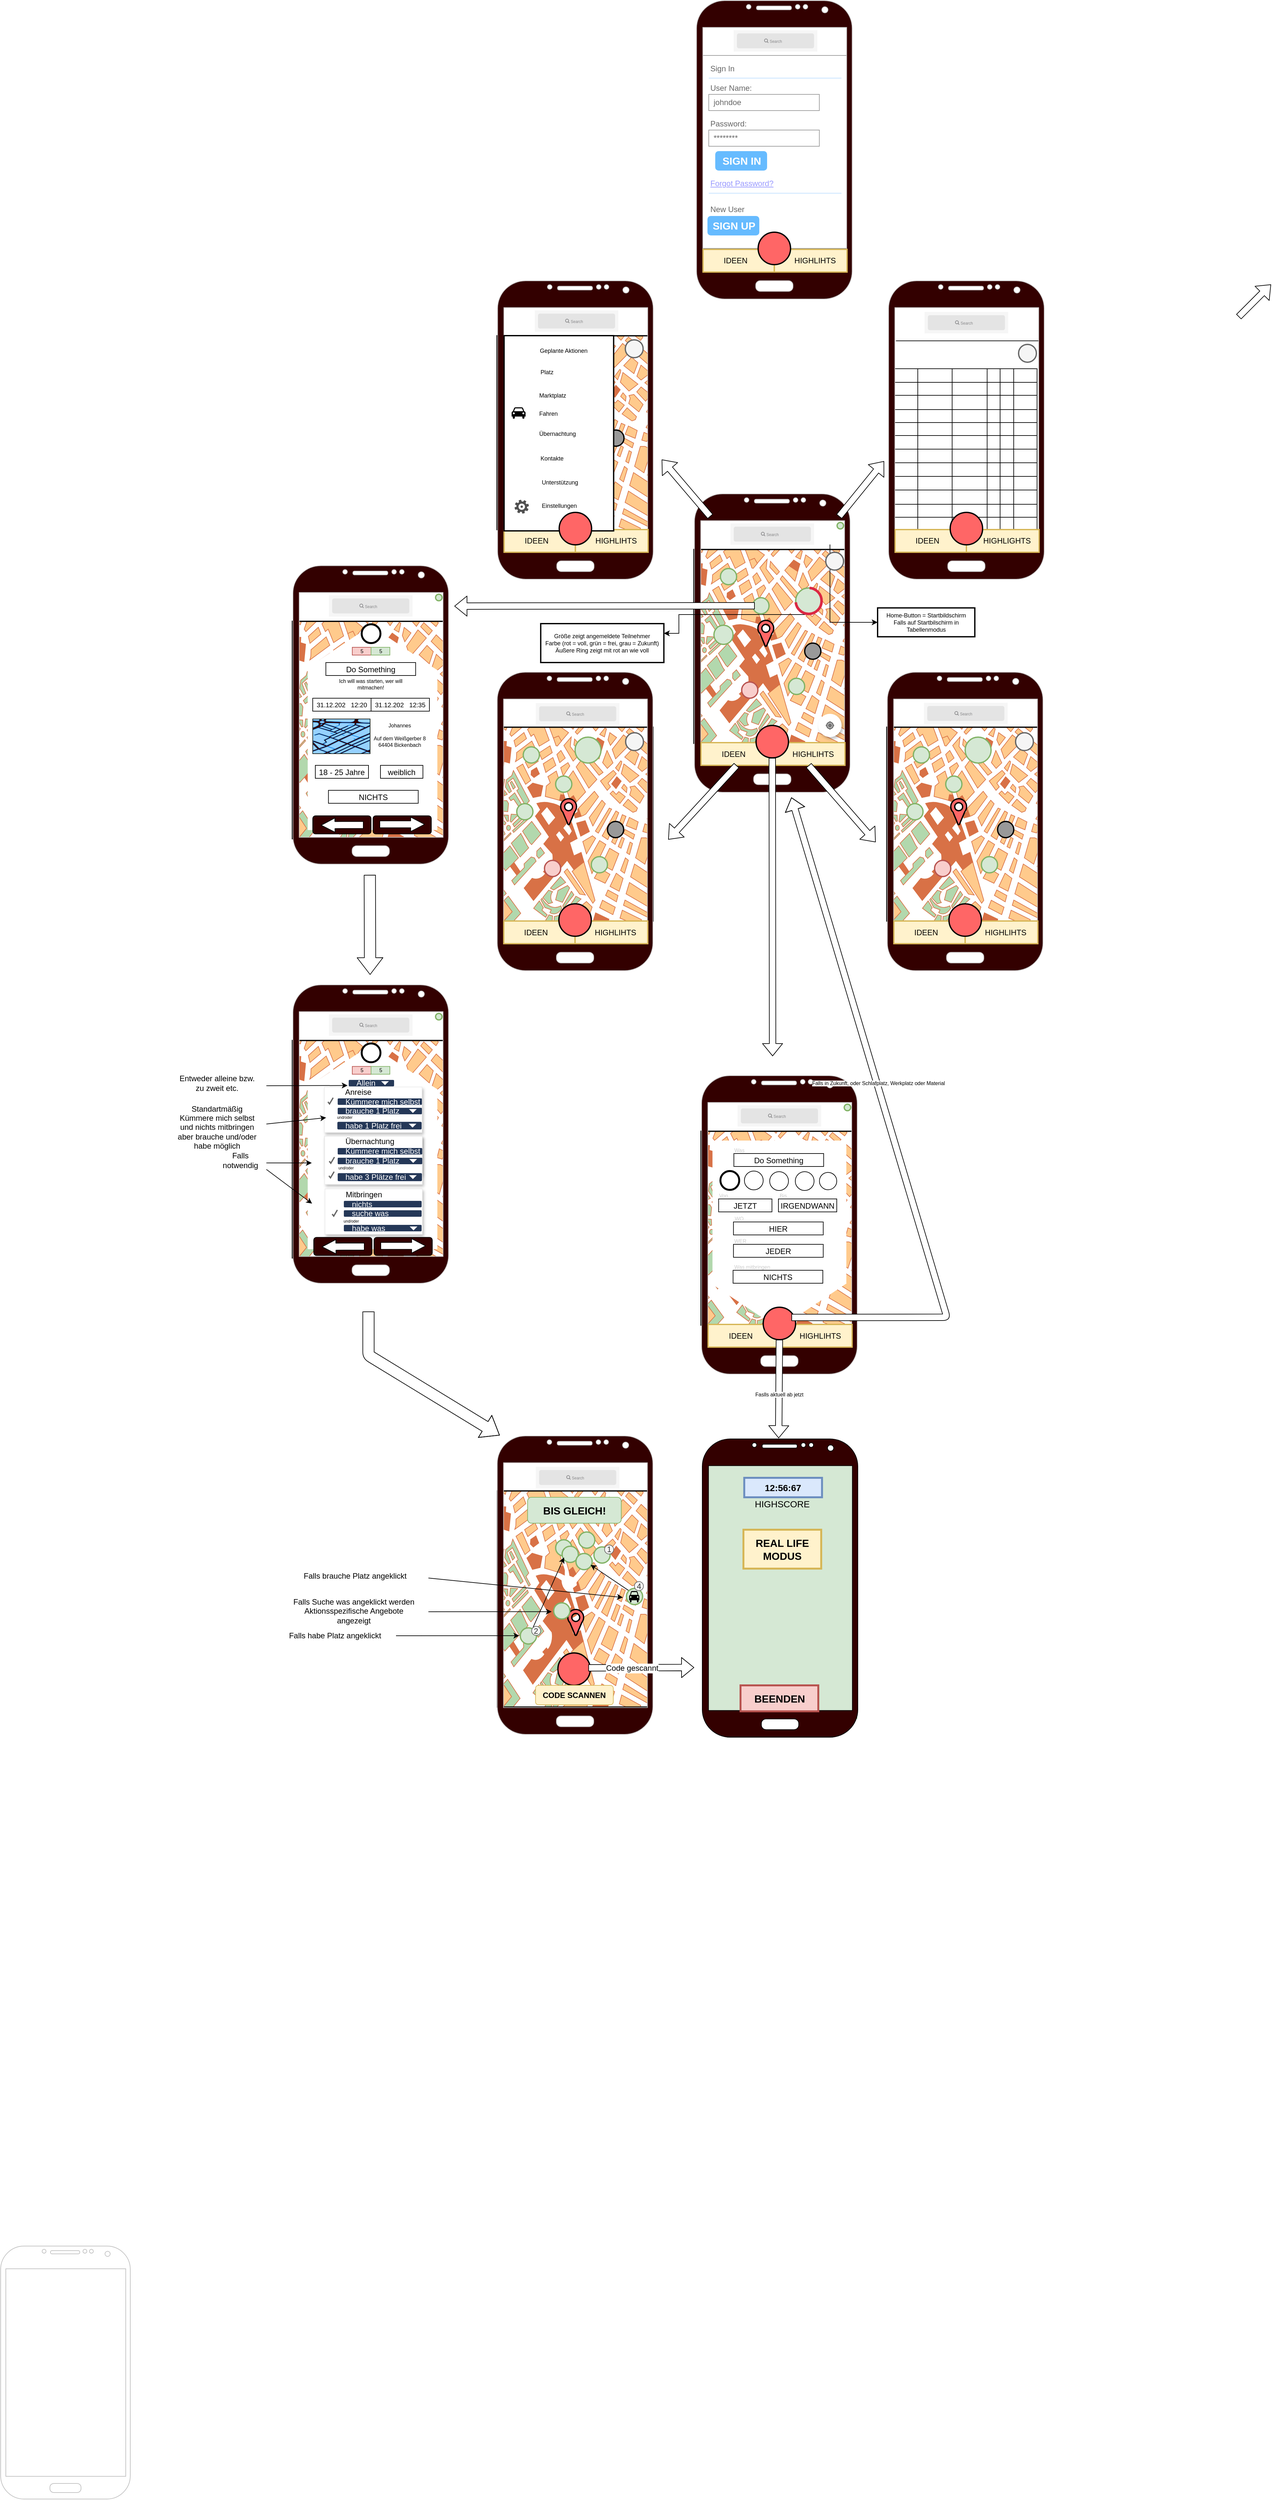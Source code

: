 <mxfile version="14.9.4" type="github" pages="4">
  <diagram id="Ux-CoL28tpdrG4HBIfI5" name="Hauptseite">
    <mxGraphModel dx="3193" dy="5520" grid="1" gridSize="10" guides="1" tooltips="1" connect="1" arrows="1" fold="1" page="1" pageScale="1" pageWidth="827" pageHeight="1169" math="0" shadow="0">
      <root>
        <mxCell id="P8qqIZweVvtInhan3EcA-0" />
        <mxCell id="P8qqIZweVvtInhan3EcA-1" parent="P8qqIZweVvtInhan3EcA-0" />
        <mxCell id="bsIU0bRn1HifAw10qcgS-438" value="" style="strokeWidth=1;shadow=0;dashed=0;align=center;html=1;shape=mxgraph.mockup.forms.rrect;rSize=0;strokeColor=#999999;fillColor=#ffffff;fontSize=12;" vertex="1" parent="P8qqIZweVvtInhan3EcA-1">
          <mxGeometry x="1162.5" y="-3297.5" width="227.5" height="297.5" as="geometry" />
        </mxCell>
        <mxCell id="bsIU0bRn1HifAw10qcgS-439" value="Sign In" style="strokeWidth=1;shadow=0;dashed=0;align=center;html=1;shape=mxgraph.mockup.forms.anchor;fontSize=12;fontColor=#666666;align=left;resizeWidth=1;spacingLeft=0;" vertex="1" parent="bsIU0bRn1HifAw10qcgS-438">
          <mxGeometry width="113.75" height="20" relative="1" as="geometry">
            <mxPoint x="10" y="10" as="offset" />
          </mxGeometry>
        </mxCell>
        <mxCell id="bsIU0bRn1HifAw10qcgS-440" value="" style="shape=line;strokeColor=#ddeeff;strokeWidth=2;html=1;resizeWidth=1;" vertex="1" parent="bsIU0bRn1HifAw10qcgS-438">
          <mxGeometry width="204.75" height="10" relative="1" as="geometry">
            <mxPoint x="10" y="30" as="offset" />
          </mxGeometry>
        </mxCell>
        <mxCell id="bsIU0bRn1HifAw10qcgS-441" value="User Name:" style="strokeWidth=1;shadow=0;dashed=0;align=center;html=1;shape=mxgraph.mockup.forms.anchor;fontSize=12;fontColor=#666666;align=left;resizeWidth=1;spacingLeft=0;" vertex="1" parent="bsIU0bRn1HifAw10qcgS-438">
          <mxGeometry width="113.75" height="20" relative="1" as="geometry">
            <mxPoint x="10" y="40" as="offset" />
          </mxGeometry>
        </mxCell>
        <mxCell id="bsIU0bRn1HifAw10qcgS-442" value="johndoe" style="strokeWidth=1;shadow=0;dashed=0;align=center;html=1;shape=mxgraph.mockup.forms.rrect;rSize=0;strokeColor=#999999;fontColor=#666666;align=left;spacingLeft=5;resizeWidth=1;" vertex="1" parent="bsIU0bRn1HifAw10qcgS-438">
          <mxGeometry width="170.625" height="25" relative="1" as="geometry">
            <mxPoint x="10" y="60" as="offset" />
          </mxGeometry>
        </mxCell>
        <mxCell id="bsIU0bRn1HifAw10qcgS-443" value="Password:" style="strokeWidth=1;shadow=0;dashed=0;align=center;html=1;shape=mxgraph.mockup.forms.anchor;fontSize=12;fontColor=#666666;align=left;resizeWidth=1;spacingLeft=0;" vertex="1" parent="bsIU0bRn1HifAw10qcgS-438">
          <mxGeometry width="113.75" height="20" relative="1" as="geometry">
            <mxPoint x="10" y="95" as="offset" />
          </mxGeometry>
        </mxCell>
        <mxCell id="bsIU0bRn1HifAw10qcgS-444" value="********" style="strokeWidth=1;shadow=0;dashed=0;align=center;html=1;shape=mxgraph.mockup.forms.rrect;rSize=0;strokeColor=#999999;fontColor=#666666;align=left;spacingLeft=5;resizeWidth=1;" vertex="1" parent="bsIU0bRn1HifAw10qcgS-438">
          <mxGeometry width="170.625" height="25" relative="1" as="geometry">
            <mxPoint x="10" y="115" as="offset" />
          </mxGeometry>
        </mxCell>
        <mxCell id="bsIU0bRn1HifAw10qcgS-445" value="SIGN IN" style="strokeWidth=1;shadow=0;dashed=0;align=center;html=1;shape=mxgraph.mockup.forms.rrect;rSize=5;strokeColor=none;fontColor=#ffffff;fillColor=#66bbff;fontSize=16;fontStyle=1;" vertex="1" parent="bsIU0bRn1HifAw10qcgS-438">
          <mxGeometry y="1" width="80" height="30" relative="1" as="geometry">
            <mxPoint x="20" y="-150" as="offset" />
          </mxGeometry>
        </mxCell>
        <mxCell id="bsIU0bRn1HifAw10qcgS-446" value="Forgot Password?" style="strokeWidth=1;shadow=0;dashed=0;align=center;html=1;shape=mxgraph.mockup.forms.anchor;fontSize=12;fontColor=#9999ff;align=left;spacingLeft=0;fontStyle=4;resizeWidth=1;" vertex="1" parent="bsIU0bRn1HifAw10qcgS-438">
          <mxGeometry y="1" width="170.625" height="20" relative="1" as="geometry">
            <mxPoint x="10" y="-110" as="offset" />
          </mxGeometry>
        </mxCell>
        <mxCell id="bsIU0bRn1HifAw10qcgS-447" value="" style="shape=line;strokeColor=#ddeeff;strokeWidth=2;html=1;resizeWidth=1;" vertex="1" parent="bsIU0bRn1HifAw10qcgS-438">
          <mxGeometry y="1" width="204.75" height="10" relative="1" as="geometry">
            <mxPoint x="10" y="-90" as="offset" />
          </mxGeometry>
        </mxCell>
        <mxCell id="bsIU0bRn1HifAw10qcgS-448" value="New User" style="strokeWidth=1;shadow=0;dashed=0;align=center;html=1;shape=mxgraph.mockup.forms.anchor;fontSize=12;fontColor=#666666;align=left;spacingLeft=0;resizeWidth=1;" vertex="1" parent="bsIU0bRn1HifAw10qcgS-438">
          <mxGeometry y="1" width="170.625" height="20" relative="1" as="geometry">
            <mxPoint x="10" y="-70" as="offset" />
          </mxGeometry>
        </mxCell>
        <mxCell id="bsIU0bRn1HifAw10qcgS-449" value="SIGN UP" style="strokeWidth=1;shadow=0;dashed=0;align=center;html=1;shape=mxgraph.mockup.forms.rrect;rSize=5;strokeColor=none;fontColor=#ffffff;fillColor=#66bbff;fontSize=16;fontStyle=1;" vertex="1" parent="bsIU0bRn1HifAw10qcgS-438">
          <mxGeometry y="1" width="80" height="30" relative="1" as="geometry">
            <mxPoint x="8" y="-50" as="offset" />
          </mxGeometry>
        </mxCell>
        <mxCell id="bsIU0bRn1HifAw10qcgS-143" value="" style="rounded=0;whiteSpace=wrap;html=1;fontSize=8;strokeColor=#82b366;strokeWidth=3;fillColor=#d5e8d4;align=center;" vertex="1" parent="P8qqIZweVvtInhan3EcA-1">
          <mxGeometry x="1168.88" y="-1124.5" width="231.12" height="390" as="geometry" />
        </mxCell>
        <mxCell id="bsIU0bRn1HifAw10qcgS-5" value="" style="verticalLabelPosition=bottom;shadow=0;dashed=0;align=center;html=1;verticalAlign=top;strokeWidth=1;shape=mxgraph.mockup.misc.map;strokeColor=none;" vertex="1" parent="P8qqIZweVvtInhan3EcA-1">
          <mxGeometry x="1160.5" y="-1639" width="240" height="300" as="geometry" />
        </mxCell>
        <mxCell id="bsIU0bRn1HifAw10qcgS-38" value="" style="shape=trapezoid;perimeter=trapezoidPerimeter;whiteSpace=wrap;html=1;fixedSize=1;size=90;direction=west;strokeColor=none;" vertex="1" parent="P8qqIZweVvtInhan3EcA-1">
          <mxGeometry x="1175.5" y="-1404.5" width="210" height="60" as="geometry" />
        </mxCell>
        <mxCell id="bsIU0bRn1HifAw10qcgS-37" value="" style="shape=dataStorage;whiteSpace=wrap;html=1;fixedSize=1;direction=north;size=0;strokeColor=none;" vertex="1" parent="P8qqIZweVvtInhan3EcA-1">
          <mxGeometry x="1178.25" y="-1624.5" width="206.5" height="220" as="geometry" />
        </mxCell>
        <mxCell id="39JO3J6qKhNrbxvORimR-207" value="" style="shape=table;startSize=0;container=1;collapsible=0;childLayout=tableLayout;" parent="P8qqIZweVvtInhan3EcA-1" vertex="1">
          <mxGeometry x="1459" y="-2814.5" width="220" height="250" as="geometry" />
        </mxCell>
        <mxCell id="39JO3J6qKhNrbxvORimR-208" value="" style="shape=partialRectangle;collapsible=0;dropTarget=0;pointerEvents=0;fillColor=none;top=0;left=0;bottom=0;right=0;points=[[0,0.5],[1,0.5]];portConstraint=eastwest;" parent="39JO3J6qKhNrbxvORimR-207" vertex="1">
          <mxGeometry width="220" height="21" as="geometry" />
        </mxCell>
        <mxCell id="39JO3J6qKhNrbxvORimR-209" value="" style="shape=partialRectangle;html=1;whiteSpace=wrap;connectable=0;overflow=hidden;fillColor=none;top=0;left=0;bottom=0;right=0;pointerEvents=1;" parent="39JO3J6qKhNrbxvORimR-208" vertex="1">
          <mxGeometry width="36" height="21" as="geometry" />
        </mxCell>
        <mxCell id="39JO3J6qKhNrbxvORimR-210" value="" style="shape=partialRectangle;html=1;whiteSpace=wrap;connectable=0;overflow=hidden;fillColor=none;top=0;left=0;bottom=0;right=0;pointerEvents=1;" parent="39JO3J6qKhNrbxvORimR-208" vertex="1">
          <mxGeometry x="36" width="53" height="21" as="geometry" />
        </mxCell>
        <mxCell id="39JO3J6qKhNrbxvORimR-211" value="" style="shape=partialRectangle;html=1;whiteSpace=wrap;connectable=0;overflow=hidden;fillColor=none;top=0;left=0;bottom=0;right=0;pointerEvents=1;" parent="39JO3J6qKhNrbxvORimR-208" vertex="1">
          <mxGeometry x="89" width="54" height="21" as="geometry" />
        </mxCell>
        <mxCell id="39JO3J6qKhNrbxvORimR-212" value="" style="shape=partialRectangle;html=1;whiteSpace=wrap;connectable=0;overflow=hidden;fillColor=none;top=0;left=0;bottom=0;right=0;pointerEvents=1;" parent="39JO3J6qKhNrbxvORimR-208" vertex="1">
          <mxGeometry x="143" width="20" height="21" as="geometry" />
        </mxCell>
        <mxCell id="39JO3J6qKhNrbxvORimR-213" value="" style="shape=partialRectangle;html=1;whiteSpace=wrap;connectable=0;overflow=hidden;fillColor=none;top=0;left=0;bottom=0;right=0;pointerEvents=1;" parent="39JO3J6qKhNrbxvORimR-208" vertex="1">
          <mxGeometry x="163" width="21" height="21" as="geometry" />
        </mxCell>
        <mxCell id="39JO3J6qKhNrbxvORimR-214" value="" style="shape=partialRectangle;html=1;whiteSpace=wrap;connectable=0;overflow=hidden;fillColor=none;top=0;left=0;bottom=0;right=0;pointerEvents=1;" parent="39JO3J6qKhNrbxvORimR-208" vertex="1">
          <mxGeometry x="184" width="36" height="21" as="geometry" />
        </mxCell>
        <mxCell id="39JO3J6qKhNrbxvORimR-215" value="" style="shape=partialRectangle;collapsible=0;dropTarget=0;pointerEvents=0;fillColor=none;top=0;left=0;bottom=0;right=0;points=[[0,0.5],[1,0.5]];portConstraint=eastwest;" parent="39JO3J6qKhNrbxvORimR-207" vertex="1">
          <mxGeometry y="21" width="220" height="20" as="geometry" />
        </mxCell>
        <mxCell id="39JO3J6qKhNrbxvORimR-216" value="" style="shape=partialRectangle;html=1;whiteSpace=wrap;connectable=0;overflow=hidden;fillColor=none;top=0;left=0;bottom=0;right=0;pointerEvents=1;" parent="39JO3J6qKhNrbxvORimR-215" vertex="1">
          <mxGeometry width="36" height="20" as="geometry" />
        </mxCell>
        <mxCell id="39JO3J6qKhNrbxvORimR-217" value="" style="shape=partialRectangle;html=1;whiteSpace=wrap;connectable=0;overflow=hidden;fillColor=none;top=0;left=0;bottom=0;right=0;pointerEvents=1;" parent="39JO3J6qKhNrbxvORimR-215" vertex="1">
          <mxGeometry x="36" width="53" height="20" as="geometry" />
        </mxCell>
        <mxCell id="39JO3J6qKhNrbxvORimR-218" value="" style="shape=partialRectangle;html=1;whiteSpace=wrap;connectable=0;overflow=hidden;fillColor=none;top=0;left=0;bottom=0;right=0;pointerEvents=1;" parent="39JO3J6qKhNrbxvORimR-215" vertex="1">
          <mxGeometry x="89" width="54" height="20" as="geometry" />
        </mxCell>
        <mxCell id="39JO3J6qKhNrbxvORimR-219" value="" style="shape=partialRectangle;html=1;whiteSpace=wrap;connectable=0;overflow=hidden;fillColor=none;top=0;left=0;bottom=0;right=0;pointerEvents=1;" parent="39JO3J6qKhNrbxvORimR-215" vertex="1">
          <mxGeometry x="143" width="20" height="20" as="geometry" />
        </mxCell>
        <mxCell id="39JO3J6qKhNrbxvORimR-220" value="" style="shape=partialRectangle;html=1;whiteSpace=wrap;connectable=0;overflow=hidden;fillColor=none;top=0;left=0;bottom=0;right=0;pointerEvents=1;" parent="39JO3J6qKhNrbxvORimR-215" vertex="1">
          <mxGeometry x="163" width="21" height="20" as="geometry" />
        </mxCell>
        <mxCell id="39JO3J6qKhNrbxvORimR-221" value="" style="shape=partialRectangle;html=1;whiteSpace=wrap;connectable=0;overflow=hidden;fillColor=none;top=0;left=0;bottom=0;right=0;pointerEvents=1;" parent="39JO3J6qKhNrbxvORimR-215" vertex="1">
          <mxGeometry x="184" width="36" height="20" as="geometry" />
        </mxCell>
        <mxCell id="39JO3J6qKhNrbxvORimR-222" value="" style="shape=partialRectangle;collapsible=0;dropTarget=0;pointerEvents=0;fillColor=none;top=0;left=0;bottom=0;right=0;points=[[0,0.5],[1,0.5]];portConstraint=eastwest;" parent="39JO3J6qKhNrbxvORimR-207" vertex="1">
          <mxGeometry y="41" width="220" height="22" as="geometry" />
        </mxCell>
        <mxCell id="39JO3J6qKhNrbxvORimR-223" value="" style="shape=partialRectangle;html=1;whiteSpace=wrap;connectable=0;overflow=hidden;fillColor=none;top=0;left=0;bottom=0;right=0;pointerEvents=1;" parent="39JO3J6qKhNrbxvORimR-222" vertex="1">
          <mxGeometry width="36" height="22" as="geometry" />
        </mxCell>
        <mxCell id="39JO3J6qKhNrbxvORimR-224" value="" style="shape=partialRectangle;html=1;whiteSpace=wrap;connectable=0;overflow=hidden;fillColor=none;top=0;left=0;bottom=0;right=0;pointerEvents=1;" parent="39JO3J6qKhNrbxvORimR-222" vertex="1">
          <mxGeometry x="36" width="53" height="22" as="geometry" />
        </mxCell>
        <mxCell id="39JO3J6qKhNrbxvORimR-225" value="" style="shape=partialRectangle;html=1;whiteSpace=wrap;connectable=0;overflow=hidden;fillColor=none;top=0;left=0;bottom=0;right=0;pointerEvents=1;" parent="39JO3J6qKhNrbxvORimR-222" vertex="1">
          <mxGeometry x="89" width="54" height="22" as="geometry" />
        </mxCell>
        <mxCell id="39JO3J6qKhNrbxvORimR-226" value="" style="shape=partialRectangle;html=1;whiteSpace=wrap;connectable=0;overflow=hidden;fillColor=none;top=0;left=0;bottom=0;right=0;pointerEvents=1;" parent="39JO3J6qKhNrbxvORimR-222" vertex="1">
          <mxGeometry x="143" width="20" height="22" as="geometry" />
        </mxCell>
        <mxCell id="39JO3J6qKhNrbxvORimR-227" value="" style="shape=partialRectangle;html=1;whiteSpace=wrap;connectable=0;overflow=hidden;fillColor=none;top=0;left=0;bottom=0;right=0;pointerEvents=1;" parent="39JO3J6qKhNrbxvORimR-222" vertex="1">
          <mxGeometry x="163" width="21" height="22" as="geometry" />
        </mxCell>
        <mxCell id="39JO3J6qKhNrbxvORimR-228" value="" style="shape=partialRectangle;html=1;whiteSpace=wrap;connectable=0;overflow=hidden;fillColor=none;top=0;left=0;bottom=0;right=0;pointerEvents=1;" parent="39JO3J6qKhNrbxvORimR-222" vertex="1">
          <mxGeometry x="184" width="36" height="22" as="geometry" />
        </mxCell>
        <mxCell id="39JO3J6qKhNrbxvORimR-229" value="" style="shape=partialRectangle;collapsible=0;dropTarget=0;pointerEvents=0;fillColor=none;top=0;left=0;bottom=0;right=0;points=[[0,0.5],[1,0.5]];portConstraint=eastwest;" parent="39JO3J6qKhNrbxvORimR-207" vertex="1">
          <mxGeometry y="63" width="220" height="20" as="geometry" />
        </mxCell>
        <mxCell id="39JO3J6qKhNrbxvORimR-230" value="" style="shape=partialRectangle;html=1;whiteSpace=wrap;connectable=0;overflow=hidden;fillColor=none;top=0;left=0;bottom=0;right=0;pointerEvents=1;" parent="39JO3J6qKhNrbxvORimR-229" vertex="1">
          <mxGeometry width="36" height="20" as="geometry" />
        </mxCell>
        <mxCell id="39JO3J6qKhNrbxvORimR-231" value="" style="shape=partialRectangle;html=1;whiteSpace=wrap;connectable=0;overflow=hidden;fillColor=none;top=0;left=0;bottom=0;right=0;pointerEvents=1;" parent="39JO3J6qKhNrbxvORimR-229" vertex="1">
          <mxGeometry x="36" width="53" height="20" as="geometry" />
        </mxCell>
        <mxCell id="39JO3J6qKhNrbxvORimR-232" value="" style="shape=partialRectangle;html=1;whiteSpace=wrap;connectable=0;overflow=hidden;fillColor=none;top=0;left=0;bottom=0;right=0;pointerEvents=1;" parent="39JO3J6qKhNrbxvORimR-229" vertex="1">
          <mxGeometry x="89" width="54" height="20" as="geometry" />
        </mxCell>
        <mxCell id="39JO3J6qKhNrbxvORimR-233" value="" style="shape=partialRectangle;html=1;whiteSpace=wrap;connectable=0;overflow=hidden;fillColor=none;top=0;left=0;bottom=0;right=0;pointerEvents=1;" parent="39JO3J6qKhNrbxvORimR-229" vertex="1">
          <mxGeometry x="143" width="20" height="20" as="geometry" />
        </mxCell>
        <mxCell id="39JO3J6qKhNrbxvORimR-234" value="" style="shape=partialRectangle;html=1;whiteSpace=wrap;connectable=0;overflow=hidden;fillColor=none;top=0;left=0;bottom=0;right=0;pointerEvents=1;" parent="39JO3J6qKhNrbxvORimR-229" vertex="1">
          <mxGeometry x="163" width="21" height="20" as="geometry" />
        </mxCell>
        <mxCell id="39JO3J6qKhNrbxvORimR-235" value="" style="shape=partialRectangle;html=1;whiteSpace=wrap;connectable=0;overflow=hidden;fillColor=none;top=0;left=0;bottom=0;right=0;pointerEvents=1;" parent="39JO3J6qKhNrbxvORimR-229" vertex="1">
          <mxGeometry x="184" width="36" height="20" as="geometry" />
        </mxCell>
        <mxCell id="39JO3J6qKhNrbxvORimR-236" value="" style="shape=partialRectangle;collapsible=0;dropTarget=0;pointerEvents=0;fillColor=none;top=0;left=0;bottom=0;right=0;points=[[0,0.5],[1,0.5]];portConstraint=eastwest;" parent="39JO3J6qKhNrbxvORimR-207" vertex="1">
          <mxGeometry y="83" width="220" height="20" as="geometry" />
        </mxCell>
        <mxCell id="39JO3J6qKhNrbxvORimR-237" value="" style="shape=partialRectangle;html=1;whiteSpace=wrap;connectable=0;overflow=hidden;fillColor=none;top=0;left=0;bottom=0;right=0;pointerEvents=1;" parent="39JO3J6qKhNrbxvORimR-236" vertex="1">
          <mxGeometry width="36" height="20" as="geometry" />
        </mxCell>
        <mxCell id="39JO3J6qKhNrbxvORimR-238" value="" style="shape=partialRectangle;html=1;whiteSpace=wrap;connectable=0;overflow=hidden;fillColor=none;top=0;left=0;bottom=0;right=0;pointerEvents=1;" parent="39JO3J6qKhNrbxvORimR-236" vertex="1">
          <mxGeometry x="36" width="53" height="20" as="geometry" />
        </mxCell>
        <mxCell id="39JO3J6qKhNrbxvORimR-239" value="" style="shape=partialRectangle;html=1;whiteSpace=wrap;connectable=0;overflow=hidden;fillColor=none;top=0;left=0;bottom=0;right=0;pointerEvents=1;" parent="39JO3J6qKhNrbxvORimR-236" vertex="1">
          <mxGeometry x="89" width="54" height="20" as="geometry" />
        </mxCell>
        <mxCell id="39JO3J6qKhNrbxvORimR-240" value="" style="shape=partialRectangle;html=1;whiteSpace=wrap;connectable=0;overflow=hidden;fillColor=none;top=0;left=0;bottom=0;right=0;pointerEvents=1;" parent="39JO3J6qKhNrbxvORimR-236" vertex="1">
          <mxGeometry x="143" width="20" height="20" as="geometry" />
        </mxCell>
        <mxCell id="39JO3J6qKhNrbxvORimR-241" value="" style="shape=partialRectangle;html=1;whiteSpace=wrap;connectable=0;overflow=hidden;fillColor=none;top=0;left=0;bottom=0;right=0;pointerEvents=1;" parent="39JO3J6qKhNrbxvORimR-236" vertex="1">
          <mxGeometry x="163" width="21" height="20" as="geometry" />
        </mxCell>
        <mxCell id="39JO3J6qKhNrbxvORimR-242" value="" style="shape=partialRectangle;html=1;whiteSpace=wrap;connectable=0;overflow=hidden;fillColor=none;top=0;left=0;bottom=0;right=0;pointerEvents=1;" parent="39JO3J6qKhNrbxvORimR-236" vertex="1">
          <mxGeometry x="184" width="36" height="20" as="geometry" />
        </mxCell>
        <mxCell id="39JO3J6qKhNrbxvORimR-243" value="" style="shape=partialRectangle;collapsible=0;dropTarget=0;pointerEvents=0;fillColor=none;top=0;left=0;bottom=0;right=0;points=[[0,0.5],[1,0.5]];portConstraint=eastwest;" parent="39JO3J6qKhNrbxvORimR-207" vertex="1">
          <mxGeometry y="103" width="220" height="21" as="geometry" />
        </mxCell>
        <mxCell id="39JO3J6qKhNrbxvORimR-244" value="" style="shape=partialRectangle;html=1;whiteSpace=wrap;connectable=0;overflow=hidden;fillColor=none;top=0;left=0;bottom=0;right=0;pointerEvents=1;" parent="39JO3J6qKhNrbxvORimR-243" vertex="1">
          <mxGeometry width="36" height="21" as="geometry" />
        </mxCell>
        <mxCell id="39JO3J6qKhNrbxvORimR-245" value="" style="shape=partialRectangle;html=1;whiteSpace=wrap;connectable=0;overflow=hidden;fillColor=none;top=0;left=0;bottom=0;right=0;pointerEvents=1;" parent="39JO3J6qKhNrbxvORimR-243" vertex="1">
          <mxGeometry x="36" width="53" height="21" as="geometry" />
        </mxCell>
        <mxCell id="39JO3J6qKhNrbxvORimR-246" value="" style="shape=partialRectangle;html=1;whiteSpace=wrap;connectable=0;overflow=hidden;fillColor=none;top=0;left=0;bottom=0;right=0;pointerEvents=1;" parent="39JO3J6qKhNrbxvORimR-243" vertex="1">
          <mxGeometry x="89" width="54" height="21" as="geometry" />
        </mxCell>
        <mxCell id="39JO3J6qKhNrbxvORimR-247" value="" style="shape=partialRectangle;html=1;whiteSpace=wrap;connectable=0;overflow=hidden;fillColor=none;top=0;left=0;bottom=0;right=0;pointerEvents=1;" parent="39JO3J6qKhNrbxvORimR-243" vertex="1">
          <mxGeometry x="143" width="20" height="21" as="geometry" />
        </mxCell>
        <mxCell id="39JO3J6qKhNrbxvORimR-248" value="" style="shape=partialRectangle;html=1;whiteSpace=wrap;connectable=0;overflow=hidden;fillColor=none;top=0;left=0;bottom=0;right=0;pointerEvents=1;" parent="39JO3J6qKhNrbxvORimR-243" vertex="1">
          <mxGeometry x="163" width="21" height="21" as="geometry" />
        </mxCell>
        <mxCell id="39JO3J6qKhNrbxvORimR-249" value="" style="shape=partialRectangle;html=1;whiteSpace=wrap;connectable=0;overflow=hidden;fillColor=none;top=0;left=0;bottom=0;right=0;pointerEvents=1;" parent="39JO3J6qKhNrbxvORimR-243" vertex="1">
          <mxGeometry x="184" width="36" height="21" as="geometry" />
        </mxCell>
        <mxCell id="39JO3J6qKhNrbxvORimR-250" value="" style="shape=partialRectangle;collapsible=0;dropTarget=0;pointerEvents=0;fillColor=none;top=0;left=0;bottom=0;right=0;points=[[0,0.5],[1,0.5]];portConstraint=eastwest;" parent="39JO3J6qKhNrbxvORimR-207" vertex="1">
          <mxGeometry y="124" width="220" height="21" as="geometry" />
        </mxCell>
        <mxCell id="39JO3J6qKhNrbxvORimR-251" value="" style="shape=partialRectangle;html=1;whiteSpace=wrap;connectable=0;overflow=hidden;fillColor=none;top=0;left=0;bottom=0;right=0;pointerEvents=1;" parent="39JO3J6qKhNrbxvORimR-250" vertex="1">
          <mxGeometry width="36" height="21" as="geometry" />
        </mxCell>
        <mxCell id="39JO3J6qKhNrbxvORimR-252" value="" style="shape=partialRectangle;html=1;whiteSpace=wrap;connectable=0;overflow=hidden;fillColor=none;top=0;left=0;bottom=0;right=0;pointerEvents=1;" parent="39JO3J6qKhNrbxvORimR-250" vertex="1">
          <mxGeometry x="36" width="53" height="21" as="geometry" />
        </mxCell>
        <mxCell id="39JO3J6qKhNrbxvORimR-253" value="" style="shape=partialRectangle;html=1;whiteSpace=wrap;connectable=0;overflow=hidden;fillColor=none;top=0;left=0;bottom=0;right=0;pointerEvents=1;" parent="39JO3J6qKhNrbxvORimR-250" vertex="1">
          <mxGeometry x="89" width="54" height="21" as="geometry" />
        </mxCell>
        <mxCell id="39JO3J6qKhNrbxvORimR-254" value="" style="shape=partialRectangle;html=1;whiteSpace=wrap;connectable=0;overflow=hidden;fillColor=none;top=0;left=0;bottom=0;right=0;pointerEvents=1;" parent="39JO3J6qKhNrbxvORimR-250" vertex="1">
          <mxGeometry x="143" width="20" height="21" as="geometry" />
        </mxCell>
        <mxCell id="39JO3J6qKhNrbxvORimR-255" value="" style="shape=partialRectangle;html=1;whiteSpace=wrap;connectable=0;overflow=hidden;fillColor=none;top=0;left=0;bottom=0;right=0;pointerEvents=1;" parent="39JO3J6qKhNrbxvORimR-250" vertex="1">
          <mxGeometry x="163" width="21" height="21" as="geometry" />
        </mxCell>
        <mxCell id="39JO3J6qKhNrbxvORimR-256" value="" style="shape=partialRectangle;html=1;whiteSpace=wrap;connectable=0;overflow=hidden;fillColor=none;top=0;left=0;bottom=0;right=0;pointerEvents=1;" parent="39JO3J6qKhNrbxvORimR-250" vertex="1">
          <mxGeometry x="184" width="36" height="21" as="geometry" />
        </mxCell>
        <mxCell id="39JO3J6qKhNrbxvORimR-257" value="" style="shape=partialRectangle;collapsible=0;dropTarget=0;pointerEvents=0;fillColor=none;top=0;left=0;bottom=0;right=0;points=[[0,0.5],[1,0.5]];portConstraint=eastwest;" parent="39JO3J6qKhNrbxvORimR-207" vertex="1">
          <mxGeometry y="145" width="220" height="21" as="geometry" />
        </mxCell>
        <mxCell id="39JO3J6qKhNrbxvORimR-258" value="" style="shape=partialRectangle;html=1;whiteSpace=wrap;connectable=0;overflow=hidden;fillColor=none;top=0;left=0;bottom=0;right=0;pointerEvents=1;" parent="39JO3J6qKhNrbxvORimR-257" vertex="1">
          <mxGeometry width="36" height="21" as="geometry" />
        </mxCell>
        <mxCell id="39JO3J6qKhNrbxvORimR-259" value="" style="shape=partialRectangle;html=1;whiteSpace=wrap;connectable=0;overflow=hidden;fillColor=none;top=0;left=0;bottom=0;right=0;pointerEvents=1;" parent="39JO3J6qKhNrbxvORimR-257" vertex="1">
          <mxGeometry x="36" width="53" height="21" as="geometry" />
        </mxCell>
        <mxCell id="39JO3J6qKhNrbxvORimR-260" value="" style="shape=partialRectangle;html=1;whiteSpace=wrap;connectable=0;overflow=hidden;fillColor=none;top=0;left=0;bottom=0;right=0;pointerEvents=1;" parent="39JO3J6qKhNrbxvORimR-257" vertex="1">
          <mxGeometry x="89" width="54" height="21" as="geometry" />
        </mxCell>
        <mxCell id="39JO3J6qKhNrbxvORimR-261" value="" style="shape=partialRectangle;html=1;whiteSpace=wrap;connectable=0;overflow=hidden;fillColor=none;top=0;left=0;bottom=0;right=0;pointerEvents=1;" parent="39JO3J6qKhNrbxvORimR-257" vertex="1">
          <mxGeometry x="143" width="20" height="21" as="geometry" />
        </mxCell>
        <mxCell id="39JO3J6qKhNrbxvORimR-262" value="" style="shape=partialRectangle;html=1;whiteSpace=wrap;connectable=0;overflow=hidden;fillColor=none;top=0;left=0;bottom=0;right=0;pointerEvents=1;" parent="39JO3J6qKhNrbxvORimR-257" vertex="1">
          <mxGeometry x="163" width="21" height="21" as="geometry" />
        </mxCell>
        <mxCell id="39JO3J6qKhNrbxvORimR-263" value="" style="shape=partialRectangle;html=1;whiteSpace=wrap;connectable=0;overflow=hidden;fillColor=none;top=0;left=0;bottom=0;right=0;pointerEvents=1;" parent="39JO3J6qKhNrbxvORimR-257" vertex="1">
          <mxGeometry x="184" width="36" height="21" as="geometry" />
        </mxCell>
        <mxCell id="39JO3J6qKhNrbxvORimR-264" value="" style="shape=partialRectangle;collapsible=0;dropTarget=0;pointerEvents=0;fillColor=none;top=0;left=0;bottom=0;right=0;points=[[0,0.5],[1,0.5]];portConstraint=eastwest;" parent="39JO3J6qKhNrbxvORimR-207" vertex="1">
          <mxGeometry y="166" width="220" height="21" as="geometry" />
        </mxCell>
        <mxCell id="39JO3J6qKhNrbxvORimR-265" value="" style="shape=partialRectangle;html=1;whiteSpace=wrap;connectable=0;overflow=hidden;fillColor=none;top=0;left=0;bottom=0;right=0;pointerEvents=1;" parent="39JO3J6qKhNrbxvORimR-264" vertex="1">
          <mxGeometry width="36" height="21" as="geometry" />
        </mxCell>
        <mxCell id="39JO3J6qKhNrbxvORimR-266" value="" style="shape=partialRectangle;html=1;whiteSpace=wrap;connectable=0;overflow=hidden;fillColor=none;top=0;left=0;bottom=0;right=0;pointerEvents=1;" parent="39JO3J6qKhNrbxvORimR-264" vertex="1">
          <mxGeometry x="36" width="53" height="21" as="geometry" />
        </mxCell>
        <mxCell id="39JO3J6qKhNrbxvORimR-267" value="" style="shape=partialRectangle;html=1;whiteSpace=wrap;connectable=0;overflow=hidden;fillColor=none;top=0;left=0;bottom=0;right=0;pointerEvents=1;" parent="39JO3J6qKhNrbxvORimR-264" vertex="1">
          <mxGeometry x="89" width="54" height="21" as="geometry" />
        </mxCell>
        <mxCell id="39JO3J6qKhNrbxvORimR-268" value="" style="shape=partialRectangle;html=1;whiteSpace=wrap;connectable=0;overflow=hidden;fillColor=none;top=0;left=0;bottom=0;right=0;pointerEvents=1;" parent="39JO3J6qKhNrbxvORimR-264" vertex="1">
          <mxGeometry x="143" width="20" height="21" as="geometry" />
        </mxCell>
        <mxCell id="39JO3J6qKhNrbxvORimR-269" value="" style="shape=partialRectangle;html=1;whiteSpace=wrap;connectable=0;overflow=hidden;fillColor=none;top=0;left=0;bottom=0;right=0;pointerEvents=1;" parent="39JO3J6qKhNrbxvORimR-264" vertex="1">
          <mxGeometry x="163" width="21" height="21" as="geometry" />
        </mxCell>
        <mxCell id="39JO3J6qKhNrbxvORimR-270" value="" style="shape=partialRectangle;html=1;whiteSpace=wrap;connectable=0;overflow=hidden;fillColor=none;top=0;left=0;bottom=0;right=0;pointerEvents=1;" parent="39JO3J6qKhNrbxvORimR-264" vertex="1">
          <mxGeometry x="184" width="36" height="21" as="geometry" />
        </mxCell>
        <mxCell id="39JO3J6qKhNrbxvORimR-271" value="" style="shape=partialRectangle;collapsible=0;dropTarget=0;pointerEvents=0;fillColor=none;top=0;left=0;bottom=0;right=0;points=[[0,0.5],[1,0.5]];portConstraint=eastwest;" parent="39JO3J6qKhNrbxvORimR-207" vertex="1">
          <mxGeometry y="187" width="220" height="22" as="geometry" />
        </mxCell>
        <mxCell id="39JO3J6qKhNrbxvORimR-272" value="" style="shape=partialRectangle;html=1;whiteSpace=wrap;connectable=0;overflow=hidden;fillColor=none;top=0;left=0;bottom=0;right=0;pointerEvents=1;" parent="39JO3J6qKhNrbxvORimR-271" vertex="1">
          <mxGeometry width="36" height="22" as="geometry" />
        </mxCell>
        <mxCell id="39JO3J6qKhNrbxvORimR-273" value="" style="shape=partialRectangle;html=1;whiteSpace=wrap;connectable=0;overflow=hidden;fillColor=none;top=0;left=0;bottom=0;right=0;pointerEvents=1;" parent="39JO3J6qKhNrbxvORimR-271" vertex="1">
          <mxGeometry x="36" width="53" height="22" as="geometry" />
        </mxCell>
        <mxCell id="39JO3J6qKhNrbxvORimR-274" value="" style="shape=partialRectangle;html=1;whiteSpace=wrap;connectable=0;overflow=hidden;fillColor=none;top=0;left=0;bottom=0;right=0;pointerEvents=1;" parent="39JO3J6qKhNrbxvORimR-271" vertex="1">
          <mxGeometry x="89" width="54" height="22" as="geometry" />
        </mxCell>
        <mxCell id="39JO3J6qKhNrbxvORimR-275" value="" style="shape=partialRectangle;html=1;whiteSpace=wrap;connectable=0;overflow=hidden;fillColor=none;top=0;left=0;bottom=0;right=0;pointerEvents=1;" parent="39JO3J6qKhNrbxvORimR-271" vertex="1">
          <mxGeometry x="143" width="20" height="22" as="geometry" />
        </mxCell>
        <mxCell id="39JO3J6qKhNrbxvORimR-276" value="" style="shape=partialRectangle;html=1;whiteSpace=wrap;connectable=0;overflow=hidden;fillColor=none;top=0;left=0;bottom=0;right=0;pointerEvents=1;" parent="39JO3J6qKhNrbxvORimR-271" vertex="1">
          <mxGeometry x="163" width="21" height="22" as="geometry" />
        </mxCell>
        <mxCell id="39JO3J6qKhNrbxvORimR-277" value="" style="shape=partialRectangle;html=1;whiteSpace=wrap;connectable=0;overflow=hidden;fillColor=none;top=0;left=0;bottom=0;right=0;pointerEvents=1;" parent="39JO3J6qKhNrbxvORimR-271" vertex="1">
          <mxGeometry x="184" width="36" height="22" as="geometry" />
        </mxCell>
        <mxCell id="39JO3J6qKhNrbxvORimR-278" value="" style="shape=partialRectangle;collapsible=0;dropTarget=0;pointerEvents=0;fillColor=none;top=0;left=0;bottom=0;right=0;points=[[0,0.5],[1,0.5]];portConstraint=eastwest;" parent="39JO3J6qKhNrbxvORimR-207" vertex="1">
          <mxGeometry y="209" width="220" height="20" as="geometry" />
        </mxCell>
        <mxCell id="39JO3J6qKhNrbxvORimR-279" value="" style="shape=partialRectangle;html=1;whiteSpace=wrap;connectable=0;overflow=hidden;fillColor=none;top=0;left=0;bottom=0;right=0;pointerEvents=1;" parent="39JO3J6qKhNrbxvORimR-278" vertex="1">
          <mxGeometry width="36" height="20" as="geometry" />
        </mxCell>
        <mxCell id="39JO3J6qKhNrbxvORimR-280" value="" style="shape=partialRectangle;html=1;whiteSpace=wrap;connectable=0;overflow=hidden;fillColor=none;top=0;left=0;bottom=0;right=0;pointerEvents=1;" parent="39JO3J6qKhNrbxvORimR-278" vertex="1">
          <mxGeometry x="36" width="53" height="20" as="geometry" />
        </mxCell>
        <mxCell id="39JO3J6qKhNrbxvORimR-281" value="" style="shape=partialRectangle;html=1;whiteSpace=wrap;connectable=0;overflow=hidden;fillColor=none;top=0;left=0;bottom=0;right=0;pointerEvents=1;" parent="39JO3J6qKhNrbxvORimR-278" vertex="1">
          <mxGeometry x="89" width="54" height="20" as="geometry" />
        </mxCell>
        <mxCell id="39JO3J6qKhNrbxvORimR-282" value="" style="shape=partialRectangle;html=1;whiteSpace=wrap;connectable=0;overflow=hidden;fillColor=none;top=0;left=0;bottom=0;right=0;pointerEvents=1;" parent="39JO3J6qKhNrbxvORimR-278" vertex="1">
          <mxGeometry x="143" width="20" height="20" as="geometry" />
        </mxCell>
        <mxCell id="39JO3J6qKhNrbxvORimR-283" value="" style="shape=partialRectangle;html=1;whiteSpace=wrap;connectable=0;overflow=hidden;fillColor=none;top=0;left=0;bottom=0;right=0;pointerEvents=1;" parent="39JO3J6qKhNrbxvORimR-278" vertex="1">
          <mxGeometry x="163" width="21" height="20" as="geometry" />
        </mxCell>
        <mxCell id="39JO3J6qKhNrbxvORimR-284" value="" style="shape=partialRectangle;html=1;whiteSpace=wrap;connectable=0;overflow=hidden;fillColor=none;top=0;left=0;bottom=0;right=0;pointerEvents=1;" parent="39JO3J6qKhNrbxvORimR-278" vertex="1">
          <mxGeometry x="184" width="36" height="20" as="geometry" />
        </mxCell>
        <mxCell id="39JO3J6qKhNrbxvORimR-285" value="" style="shape=partialRectangle;collapsible=0;dropTarget=0;pointerEvents=0;fillColor=none;top=0;left=0;bottom=0;right=0;points=[[0,0.5],[1,0.5]];portConstraint=eastwest;" parent="39JO3J6qKhNrbxvORimR-207" vertex="1">
          <mxGeometry y="229" width="220" height="21" as="geometry" />
        </mxCell>
        <mxCell id="39JO3J6qKhNrbxvORimR-286" value="" style="shape=partialRectangle;html=1;whiteSpace=wrap;connectable=0;overflow=hidden;fillColor=none;top=0;left=0;bottom=0;right=0;pointerEvents=1;" parent="39JO3J6qKhNrbxvORimR-285" vertex="1">
          <mxGeometry width="36" height="21" as="geometry" />
        </mxCell>
        <mxCell id="39JO3J6qKhNrbxvORimR-287" value="" style="shape=partialRectangle;html=1;whiteSpace=wrap;connectable=0;overflow=hidden;fillColor=none;top=0;left=0;bottom=0;right=0;pointerEvents=1;" parent="39JO3J6qKhNrbxvORimR-285" vertex="1">
          <mxGeometry x="36" width="53" height="21" as="geometry" />
        </mxCell>
        <mxCell id="39JO3J6qKhNrbxvORimR-288" value="" style="shape=partialRectangle;html=1;whiteSpace=wrap;connectable=0;overflow=hidden;fillColor=none;top=0;left=0;bottom=0;right=0;pointerEvents=1;" parent="39JO3J6qKhNrbxvORimR-285" vertex="1">
          <mxGeometry x="89" width="54" height="21" as="geometry" />
        </mxCell>
        <mxCell id="39JO3J6qKhNrbxvORimR-289" value="" style="shape=partialRectangle;html=1;whiteSpace=wrap;connectable=0;overflow=hidden;fillColor=none;top=0;left=0;bottom=0;right=0;pointerEvents=1;" parent="39JO3J6qKhNrbxvORimR-285" vertex="1">
          <mxGeometry x="143" width="20" height="21" as="geometry" />
        </mxCell>
        <mxCell id="39JO3J6qKhNrbxvORimR-290" value="" style="shape=partialRectangle;html=1;whiteSpace=wrap;connectable=0;overflow=hidden;fillColor=none;top=0;left=0;bottom=0;right=0;pointerEvents=1;" parent="39JO3J6qKhNrbxvORimR-285" vertex="1">
          <mxGeometry x="163" width="21" height="21" as="geometry" />
        </mxCell>
        <mxCell id="39JO3J6qKhNrbxvORimR-291" value="" style="shape=partialRectangle;html=1;whiteSpace=wrap;connectable=0;overflow=hidden;fillColor=none;top=0;left=0;bottom=0;right=0;pointerEvents=1;" parent="39JO3J6qKhNrbxvORimR-285" vertex="1">
          <mxGeometry x="184" width="36" height="21" as="geometry" />
        </mxCell>
        <mxCell id="jv4U-KMPbpQkZisvmpt5-0" value="" style="verticalLabelPosition=bottom;verticalAlign=top;html=1;shadow=0;dashed=0;strokeWidth=1;shape=mxgraph.android.phone2;strokeColor=#c0c0c0;" parent="P8qqIZweVvtInhan3EcA-1" vertex="1">
          <mxGeometry x="80" y="80" width="200" height="390" as="geometry" />
        </mxCell>
        <mxCell id="jv4U-KMPbpQkZisvmpt5-1" value="" style="verticalLabelPosition=bottom;shadow=0;dashed=0;align=center;html=1;verticalAlign=top;strokeWidth=1;shape=mxgraph.mockup.misc.map;strokeColor=none;" parent="P8qqIZweVvtInhan3EcA-1" vertex="1">
          <mxGeometry x="845.75" y="-2865.5" width="240" height="300" as="geometry" />
        </mxCell>
        <mxCell id="jv4U-KMPbpQkZisvmpt5-2" value="" style="verticalLabelPosition=bottom;verticalAlign=top;html=1;shadow=0;dashed=0;strokeWidth=1;shape=mxgraph.android.phone2;strokeColor=#c0c0c0;fillColor=#330000;" parent="P8qqIZweVvtInhan3EcA-1" vertex="1">
          <mxGeometry x="846.75" y="-2950" width="240" height="460" as="geometry" />
        </mxCell>
        <mxCell id="jv4U-KMPbpQkZisvmpt5-3" value="" style="html=1;aspect=fixed;shadow=0;align=center;verticalAlign=top;shape=mxgraph.gcp2.maps_api;fillColor=#FF6666;strokeWidth=2;" parent="P8qqIZweVvtInhan3EcA-1" vertex="1">
          <mxGeometry x="944.55" y="-2755" width="24.4" height="40" as="geometry" />
        </mxCell>
        <mxCell id="aUW1Lj8HsczlktVlegEz-53" value="IDEEN&amp;nbsp;&amp;nbsp;&amp;nbsp; " style="rounded=0;whiteSpace=wrap;html=1;strokeColor=#d6b656;strokeWidth=2;fillColor=#fff2cc;" parent="P8qqIZweVvtInhan3EcA-1" vertex="1">
          <mxGeometry x="856.75" y="-2566.5" width="110" height="35" as="geometry" />
        </mxCell>
        <mxCell id="aUW1Lj8HsczlktVlegEz-54" value="&amp;nbsp;&amp;nbsp;&amp;nbsp; HIGHLIHTS" style="rounded=0;whiteSpace=wrap;html=1;strokeColor=#d6b656;strokeWidth=2;fillColor=#fff2cc;" parent="P8qqIZweVvtInhan3EcA-1" vertex="1">
          <mxGeometry x="966.75" y="-2566.5" width="112.2" height="35" as="geometry" />
        </mxCell>
        <mxCell id="aUW1Lj8HsczlktVlegEz-56" value="" style="shape=image;html=1;verticalAlign=top;verticalLabelPosition=bottom;labelBackgroundColor=#ffffff;imageAspect=0;aspect=fixed;image=https://cdn1.iconfinder.com/data/icons/100-basic-for-user-interface/32/33-home-128.png;strokeColor=#000000;strokeWidth=2;fillColor=#330000;" parent="P8qqIZweVvtInhan3EcA-1" vertex="1">
          <mxGeometry x="1046.75" y="-2900" width="28" height="28" as="geometry" />
        </mxCell>
        <mxCell id="aUW1Lj8HsczlktVlegEz-61" value="" style="shape=image;html=1;verticalAlign=top;verticalLabelPosition=bottom;labelBackgroundColor=#ffffff;imageAspect=0;aspect=fixed;image=https://cdn1.iconfinder.com/data/icons/jumpicon-basic-ui-glyph-1/32/-_Hamburger-Menu-More-Navigation--128.png;strokeColor=#000000;strokeWidth=2;fillColor=#330000;" parent="P8qqIZweVvtInhan3EcA-1" vertex="1">
          <mxGeometry x="856.75" y="-2906.5" width="41" height="41" as="geometry" />
        </mxCell>
        <mxCell id="aUW1Lj8HsczlktVlegEz-70" value="" style="ellipse;whiteSpace=wrap;html=1;aspect=fixed;fontSize=9;strokeColor=#000000;strokeWidth=2;fillColor=#999999;gradientColor=none;" parent="P8qqIZweVvtInhan3EcA-1" vertex="1">
          <mxGeometry x="1016.75" y="-2720" width="25" height="25" as="geometry" />
        </mxCell>
        <mxCell id="aUW1Lj8HsczlktVlegEz-71" value="" style="shape=image;html=1;verticalAlign=top;verticalLabelPosition=bottom;labelBackgroundColor=#ffffff;imageAspect=0;aspect=fixed;image=https://cdn1.iconfinder.com/data/icons/iconnice-vector-icon/31/Vector-icons_86-128.png;fontSize=9;strokeColor=#000000;strokeWidth=2;fillColor=#999999;gradientColor=none;" parent="P8qqIZweVvtInhan3EcA-1" vertex="1">
          <mxGeometry x="1022.5" y="-2714.25" width="13.5" height="13.5" as="geometry" />
        </mxCell>
        <mxCell id="aUW1Lj8HsczlktVlegEz-73" value="" style="ellipse;whiteSpace=wrap;html=1;aspect=fixed;fontSize=9;strokeColor=#82b366;strokeWidth=2;fillColor=#d5e8d4;" parent="P8qqIZweVvtInhan3EcA-1" vertex="1">
          <mxGeometry x="966.75" y="-2850" width="40" height="40" as="geometry" />
        </mxCell>
        <mxCell id="aUW1Lj8HsczlktVlegEz-74" value="" style="shape=image;html=1;verticalAlign=top;verticalLabelPosition=bottom;labelBackgroundColor=#ffffff;imageAspect=0;aspect=fixed;image=https://cdn1.iconfinder.com/data/icons/iconnice-vector-icon/31/Vector-icons_86-128.png;fontSize=9;strokeColor=#000000;strokeWidth=2;fillColor=#999999;gradientColor=none;" parent="P8qqIZweVvtInhan3EcA-1" vertex="1">
          <mxGeometry x="974.65" y="-2842.09" width="24.19" height="24.19" as="geometry" />
        </mxCell>
        <mxCell id="aUW1Lj8HsczlktVlegEz-75" value="" style="ellipse;whiteSpace=wrap;html=1;aspect=fixed;fontSize=9;strokeColor=#b85450;strokeWidth=2;fillColor=#f8cecc;" parent="P8qqIZweVvtInhan3EcA-1" vertex="1">
          <mxGeometry x="919.55" y="-2660" width="25" height="25" as="geometry" />
        </mxCell>
        <mxCell id="aUW1Lj8HsczlktVlegEz-76" value="" style="shape=image;html=1;verticalAlign=top;verticalLabelPosition=bottom;labelBackgroundColor=#ffffff;imageAspect=0;aspect=fixed;image=https://cdn1.iconfinder.com/data/icons/iconnice-vector-icon/31/Vector-icons_86-128.png;fontSize=9;strokeColor=#000000;strokeWidth=2;fillColor=#999999;gradientColor=none;" parent="P8qqIZweVvtInhan3EcA-1" vertex="1">
          <mxGeometry x="925.3" y="-2654.25" width="13.5" height="13.5" as="geometry" />
        </mxCell>
        <mxCell id="aUW1Lj8HsczlktVlegEz-81" value="" style="ellipse;whiteSpace=wrap;html=1;aspect=fixed;fontSize=9;strokeColor=#82b366;strokeWidth=2;fillColor=#d5e8d4;" parent="P8qqIZweVvtInhan3EcA-1" vertex="1">
          <mxGeometry x="936.75" y="-2790" width="25" height="25" as="geometry" />
        </mxCell>
        <mxCell id="aUW1Lj8HsczlktVlegEz-80" value="" style="shape=image;html=1;verticalAlign=top;verticalLabelPosition=bottom;labelBackgroundColor=#ffffff;imageAspect=0;aspect=fixed;image=https://cdn0.iconfinder.com/data/icons/pinpoint-notifocation/48/question-128.png;fontSize=9;strokeColor=#000000;strokeWidth=2;fillColor=#999999;gradientColor=none;" parent="P8qqIZweVvtInhan3EcA-1" vertex="1">
          <mxGeometry x="939.75" y="-2787" width="19" height="19" as="geometry" />
        </mxCell>
        <mxCell id="aUW1Lj8HsczlktVlegEz-83" value="" style="ellipse;whiteSpace=wrap;html=1;aspect=fixed;fontSize=9;strokeColor=#82b366;strokeWidth=2;fillColor=#d5e8d4;" parent="P8qqIZweVvtInhan3EcA-1" vertex="1">
          <mxGeometry x="886.75" y="-2835" width="25" height="25" as="geometry" />
        </mxCell>
        <mxCell id="aUW1Lj8HsczlktVlegEz-84" value="" style="ellipse;whiteSpace=wrap;html=1;aspect=fixed;fontSize=9;strokeColor=#82b366;strokeWidth=2;fillColor=#d5e8d4;" parent="P8qqIZweVvtInhan3EcA-1" vertex="1">
          <mxGeometry x="876.75" y="-2747.5" width="25" height="25" as="geometry" />
        </mxCell>
        <mxCell id="aUW1Lj8HsczlktVlegEz-85" value="" style="ellipse;whiteSpace=wrap;html=1;aspect=fixed;fontSize=9;strokeColor=#82b366;strokeWidth=2;fillColor=#d5e8d4;" parent="P8qqIZweVvtInhan3EcA-1" vertex="1">
          <mxGeometry x="991.75" y="-2665.75" width="25" height="25" as="geometry" />
        </mxCell>
        <mxCell id="aUW1Lj8HsczlktVlegEz-86" value="" style="shape=image;html=1;verticalAlign=top;verticalLabelPosition=bottom;labelBackgroundColor=#ffffff;imageAspect=0;aspect=fixed;image=https://cdn0.iconfinder.com/data/icons/sport-2-android-l-lollipop-icon-pack/24/walking-128.png;fontSize=9;strokeColor=#000000;strokeWidth=2;fillColor=#999999;gradientColor=none;" parent="P8qqIZweVvtInhan3EcA-1" vertex="1">
          <mxGeometry x="889.25" y="-2832.5" width="20" height="20" as="geometry" />
        </mxCell>
        <mxCell id="aUW1Lj8HsczlktVlegEz-87" value="" style="shape=image;html=1;verticalAlign=top;verticalLabelPosition=bottom;labelBackgroundColor=#ffffff;imageAspect=0;aspect=fixed;image=https://cdn3.iconfinder.com/data/icons/essential-pack/32/10-House-128.png;fontSize=9;strokeColor=#000000;strokeWidth=2;fillColor=#999999;gradientColor=none;" parent="P8qqIZweVvtInhan3EcA-1" vertex="1">
          <mxGeometry x="880.25" y="-2744" width="18" height="18" as="geometry" />
        </mxCell>
        <mxCell id="aUW1Lj8HsczlktVlegEz-89" value="" style="shape=image;html=1;verticalAlign=top;verticalLabelPosition=bottom;labelBackgroundColor=#ffffff;imageAspect=0;aspect=fixed;image=https://cdn4.iconfinder.com/data/icons/business-660/512/17_team_group_meeting_business-128.png;fontSize=9;strokeColor=#000000;strokeWidth=2;fillColor=#999999;gradientColor=none;" parent="P8qqIZweVvtInhan3EcA-1" vertex="1">
          <mxGeometry x="993.25" y="-2664.25" width="22" height="22" as="geometry" />
        </mxCell>
        <mxCell id="aUW1Lj8HsczlktVlegEz-91" value="&lt;div&gt;Größe zeigt angemeldete Teilnehmer&lt;/div&gt;&lt;div&gt;Farbe (rot = voll, grün = frei, grau = Zukunft)&lt;/div&gt;&lt;div&gt;Äußere Ring zeigt mit rot an wie voll&lt;br&gt;&lt;/div&gt;" style="rounded=0;whiteSpace=wrap;html=1;fontSize=9;strokeColor=#000000;strokeWidth=2;gradientColor=none;fillColor=none;" parent="P8qqIZweVvtInhan3EcA-1" vertex="1">
          <mxGeometry x="913.25" y="-2421.5" width="190" height="60" as="geometry" />
        </mxCell>
        <mxCell id="aUW1Lj8HsczlktVlegEz-92" value="&lt;div&gt;Home-Button = Startbildschirm&lt;/div&gt;&lt;div&gt;Falls auf Startbilschirm in Tabellenmodus&lt;br&gt;&lt;/div&gt;" style="rounded=0;whiteSpace=wrap;html=1;fontSize=9;strokeColor=#000000;strokeWidth=2;fillColor=none;gradientColor=none;" parent="P8qqIZweVvtInhan3EcA-1" vertex="1">
          <mxGeometry x="1433" y="-2445.75" width="150" height="44.5" as="geometry" />
        </mxCell>
        <mxCell id="39JO3J6qKhNrbxvORimR-26" value="" style="verticalLabelPosition=bottom;verticalAlign=top;html=1;shadow=0;dashed=0;strokeWidth=1;shape=mxgraph.android.phone2;strokeColor=#c0c0c0;fillColor=#330000;" parent="P8qqIZweVvtInhan3EcA-1" vertex="1">
          <mxGeometry x="1450" y="-2950" width="240" height="460" as="geometry" />
        </mxCell>
        <mxCell id="39JO3J6qKhNrbxvORimR-28" value="IDEEN&amp;nbsp;&amp;nbsp;&amp;nbsp; " style="rounded=0;whiteSpace=wrap;html=1;strokeColor=#d6b656;strokeWidth=2;fillColor=#fff2cc;" parent="P8qqIZweVvtInhan3EcA-1" vertex="1">
          <mxGeometry x="1460" y="-2566.5" width="110" height="35" as="geometry" />
        </mxCell>
        <mxCell id="39JO3J6qKhNrbxvORimR-29" value="&amp;nbsp;&amp;nbsp;&amp;nbsp; HIGHLIGHTS" style="rounded=0;whiteSpace=wrap;html=1;strokeColor=#d6b656;strokeWidth=2;fillColor=#fff2cc;" parent="P8qqIZweVvtInhan3EcA-1" vertex="1">
          <mxGeometry x="1570" y="-2566.5" width="112.2" height="35" as="geometry" />
        </mxCell>
        <mxCell id="39JO3J6qKhNrbxvORimR-32" value="" style="shape=image;html=1;verticalAlign=top;verticalLabelPosition=bottom;labelBackgroundColor=#ffffff;imageAspect=0;aspect=fixed;image=https://cdn1.iconfinder.com/data/icons/100-basic-for-user-interface/32/33-home-128.png;strokeColor=#000000;strokeWidth=2;fillColor=#330000;" parent="P8qqIZweVvtInhan3EcA-1" vertex="1">
          <mxGeometry x="1650" y="-2900" width="28" height="28" as="geometry" />
        </mxCell>
        <mxCell id="39JO3J6qKhNrbxvORimR-51" value="" style="rounded=0;whiteSpace=wrap;html=1;fontSize=9;strokeColor=#000000;strokeWidth=2;gradientColor=none;" parent="P8qqIZweVvtInhan3EcA-1" vertex="1">
          <mxGeometry x="856.75" y="-2865.5" width="169" height="301" as="geometry" />
        </mxCell>
        <mxCell id="39JO3J6qKhNrbxvORimR-30" value="" style="ellipse;whiteSpace=wrap;html=1;aspect=fixed;strokeColor=#000000;strokeWidth=2;fillColor=#FF6666;" parent="P8qqIZweVvtInhan3EcA-1" vertex="1">
          <mxGeometry x="1545" y="-2593" width="50" height="50" as="geometry" />
        </mxCell>
        <mxCell id="39JO3J6qKhNrbxvORimR-31" value="" style="shape=image;html=1;verticalAlign=top;verticalLabelPosition=bottom;labelBackgroundColor=#ffffff;imageAspect=0;aspect=fixed;image=https://cdn1.iconfinder.com/data/icons/people-line/32/people_2-128.png;strokeColor=#000000;strokeWidth=2;fillColor=#FF6666;" parent="P8qqIZweVvtInhan3EcA-1" vertex="1">
          <mxGeometry x="1550.5" y="-2586.5" width="37" height="37" as="geometry" />
        </mxCell>
        <mxCell id="39JO3J6qKhNrbxvORimR-57" value="" style="pointerEvents=1;shadow=0;dashed=0;html=1;strokeColor=none;fillColor=#505050;labelPosition=center;verticalLabelPosition=bottom;verticalAlign=top;outlineConnect=0;align=center;shape=mxgraph.office.concepts.settings_office_365;fontSize=9;" parent="P8qqIZweVvtInhan3EcA-1" vertex="1">
          <mxGeometry x="872.8" y="-2612.5" width="22.3" height="21.5" as="geometry" />
        </mxCell>
        <mxCell id="39JO3J6qKhNrbxvORimR-58" value="" style="shape=mxgraph.signs.transportation.car_4;html=1;pointerEvents=1;fillColor=#000000;strokeColor=none;verticalLabelPosition=bottom;verticalAlign=top;align=center;fontSize=9;" parent="P8qqIZweVvtInhan3EcA-1" vertex="1">
          <mxGeometry x="868.35" y="-2755" width="21.5" height="18.25" as="geometry" />
        </mxCell>
        <mxCell id="39JO3J6qKhNrbxvORimR-60" value="" style="shape=image;html=1;verticalAlign=top;verticalLabelPosition=bottom;labelBackgroundColor=#ffffff;imageAspect=0;aspect=fixed;image=https://cdn4.iconfinder.com/data/icons/camping-hand-drawn/39/camping_hand_drawn_icon_-12-128.png;fontSize=9;strokeColor=#000000;strokeWidth=2;fillColor=#ffffff;gradientColor=none;" parent="P8qqIZweVvtInhan3EcA-1" vertex="1">
          <mxGeometry x="870.35" y="-2726" width="22" height="22" as="geometry" />
        </mxCell>
        <mxCell id="39JO3J6qKhNrbxvORimR-64" value="" style="shape=image;html=1;verticalAlign=top;verticalLabelPosition=bottom;labelBackgroundColor=#ffffff;imageAspect=0;aspect=fixed;image=https://cdn4.iconfinder.com/data/icons/business-and-finance-monochrome-hand-drawn-free-se/100/stopwatch-128.png;fontSize=9;strokeColor=#000000;strokeWidth=2;fillColor=#ffffff;gradientColor=none;" parent="P8qqIZweVvtInhan3EcA-1" vertex="1">
          <mxGeometry x="865.85" y="-2854.5" width="23.4" height="23.4" as="geometry" />
        </mxCell>
        <mxCell id="39JO3J6qKhNrbxvORimR-65" value="Einstellungen" style="text;html=1;strokeColor=none;fillColor=none;align=left;verticalAlign=middle;whiteSpace=wrap;rounded=0;fontSize=9;" parent="P8qqIZweVvtInhan3EcA-1" vertex="1">
          <mxGeometry x="913" y="-2613" width="88.5" height="20" as="geometry" />
        </mxCell>
        <mxCell id="39JO3J6qKhNrbxvORimR-67" value="Marktplatz" style="text;html=1;strokeColor=none;fillColor=none;align=left;verticalAlign=middle;whiteSpace=wrap;rounded=0;fontSize=9;" parent="P8qqIZweVvtInhan3EcA-1" vertex="1">
          <mxGeometry x="909.25" y="-2783" width="87.5" height="20" as="geometry" />
        </mxCell>
        <mxCell id="39JO3J6qKhNrbxvORimR-68" value="" style="shape=image;html=1;verticalAlign=top;verticalLabelPosition=bottom;labelBackgroundColor=#ffffff;imageAspect=0;aspect=fixed;image=https://cdn4.iconfinder.com/data/icons/hodgepodge-free/32/basket_empty_shop_buy-128.png;fontSize=9;strokeColor=#000000;strokeWidth=2;fillColor=#ffffff;gradientColor=none;" parent="P8qqIZweVvtInhan3EcA-1" vertex="1">
          <mxGeometry x="865.35" y="-2790" width="27" height="27" as="geometry" />
        </mxCell>
        <mxCell id="39JO3J6qKhNrbxvORimR-70" value="&lt;div align=&quot;left&quot;&gt;Geplante Aktionen&lt;/div&gt;" style="text;html=1;strokeColor=none;fillColor=none;align=left;verticalAlign=middle;whiteSpace=wrap;rounded=0;fontSize=9;" parent="P8qqIZweVvtInhan3EcA-1" vertex="1">
          <mxGeometry x="909.5" y="-2852.5" width="88.5" height="20" as="geometry" />
        </mxCell>
        <mxCell id="39JO3J6qKhNrbxvORimR-80" value="" style="shape=image;html=1;verticalAlign=top;verticalLabelPosition=bottom;labelBackgroundColor=#ffffff;imageAspect=0;aspect=fixed;image=https://cdn1.iconfinder.com/data/icons/jumpicon-basic-ui-glyph-1/32/-_Hamburger-Menu-More-Navigation--128.png;strokeColor=#000000;strokeWidth=2;fillColor=#330000;" parent="P8qqIZweVvtInhan3EcA-1" vertex="1">
          <mxGeometry x="1460" y="-2906.5" width="41" height="41" as="geometry" />
        </mxCell>
        <mxCell id="39JO3J6qKhNrbxvORimR-81" value="" style="verticalLabelPosition=bottom;shadow=0;dashed=0;align=center;html=1;verticalAlign=top;strokeWidth=1;shape=mxgraph.mockup.misc.map;strokeColor=none;" parent="P8qqIZweVvtInhan3EcA-1" vertex="1">
          <mxGeometry x="1447.1" y="-2262" width="240" height="300" as="geometry" />
        </mxCell>
        <mxCell id="39JO3J6qKhNrbxvORimR-82" value="" style="verticalLabelPosition=bottom;verticalAlign=top;html=1;shadow=0;dashed=0;strokeWidth=1;shape=mxgraph.android.phone2;strokeColor=#c0c0c0;fillColor=#330000;" parent="P8qqIZweVvtInhan3EcA-1" vertex="1">
          <mxGeometry x="1448.1" y="-2346.5" width="240" height="460" as="geometry" />
        </mxCell>
        <mxCell id="39JO3J6qKhNrbxvORimR-83" value="" style="html=1;aspect=fixed;shadow=0;align=center;verticalAlign=top;shape=mxgraph.gcp2.maps_api;fillColor=#FF6666;strokeWidth=2;" parent="P8qqIZweVvtInhan3EcA-1" vertex="1">
          <mxGeometry x="1545.9" y="-2151.5" width="24.4" height="40" as="geometry" />
        </mxCell>
        <mxCell id="39JO3J6qKhNrbxvORimR-84" value="IDEEN&amp;nbsp;&amp;nbsp;&amp;nbsp; " style="rounded=0;whiteSpace=wrap;html=1;strokeColor=#d6b656;strokeWidth=2;fillColor=#fff2cc;" parent="P8qqIZweVvtInhan3EcA-1" vertex="1">
          <mxGeometry x="1458.1" y="-1963" width="110" height="35" as="geometry" />
        </mxCell>
        <mxCell id="39JO3J6qKhNrbxvORimR-85" value="&amp;nbsp;&amp;nbsp;&amp;nbsp; HIGHLIHTS" style="rounded=0;whiteSpace=wrap;html=1;strokeColor=#d6b656;strokeWidth=2;fillColor=#fff2cc;" parent="P8qqIZweVvtInhan3EcA-1" vertex="1">
          <mxGeometry x="1568.1" y="-1963" width="112.2" height="35" as="geometry" />
        </mxCell>
        <mxCell id="39JO3J6qKhNrbxvORimR-86" value="" style="ellipse;whiteSpace=wrap;html=1;aspect=fixed;strokeColor=#000000;strokeWidth=2;fillColor=#FF6666;" parent="P8qqIZweVvtInhan3EcA-1" vertex="1">
          <mxGeometry x="1543.1" y="-1989.5" width="50" height="50" as="geometry" />
        </mxCell>
        <mxCell id="39JO3J6qKhNrbxvORimR-87" value="" style="shape=image;html=1;verticalAlign=top;verticalLabelPosition=bottom;labelBackgroundColor=#ffffff;imageAspect=0;aspect=fixed;image=https://cdn1.iconfinder.com/data/icons/people-line/32/people_2-128.png;strokeColor=#000000;strokeWidth=2;fillColor=#FF6666;" parent="P8qqIZweVvtInhan3EcA-1" vertex="1">
          <mxGeometry x="1549.6" y="-1983" width="37" height="37" as="geometry" />
        </mxCell>
        <mxCell id="39JO3J6qKhNrbxvORimR-88" value="" style="shape=image;html=1;verticalAlign=top;verticalLabelPosition=bottom;labelBackgroundColor=#ffffff;imageAspect=0;aspect=fixed;image=https://cdn1.iconfinder.com/data/icons/100-basic-for-user-interface/32/33-home-128.png;strokeColor=#000000;strokeWidth=2;fillColor=#330000;" parent="P8qqIZweVvtInhan3EcA-1" vertex="1">
          <mxGeometry x="1648.1" y="-2296.5" width="28" height="28" as="geometry" />
        </mxCell>
        <mxCell id="39JO3J6qKhNrbxvORimR-89" value="" style="shape=image;html=1;verticalAlign=top;verticalLabelPosition=bottom;labelBackgroundColor=#ffffff;imageAspect=0;aspect=fixed;image=https://cdn1.iconfinder.com/data/icons/jumpicon-basic-ui-glyph-1/32/-_Hamburger-Menu-More-Navigation--128.png;strokeColor=#000000;strokeWidth=2;fillColor=#330000;" parent="P8qqIZweVvtInhan3EcA-1" vertex="1">
          <mxGeometry x="1458.1" y="-2303" width="41" height="41" as="geometry" />
        </mxCell>
        <mxCell id="39JO3J6qKhNrbxvORimR-90" value="" style="ellipse;whiteSpace=wrap;html=1;aspect=fixed;fontSize=9;strokeColor=#000000;strokeWidth=2;fillColor=#999999;gradientColor=none;" parent="P8qqIZweVvtInhan3EcA-1" vertex="1">
          <mxGeometry x="1618.1" y="-2116.5" width="25" height="25" as="geometry" />
        </mxCell>
        <mxCell id="39JO3J6qKhNrbxvORimR-91" value="" style="shape=image;html=1;verticalAlign=top;verticalLabelPosition=bottom;labelBackgroundColor=#ffffff;imageAspect=0;aspect=fixed;image=https://cdn1.iconfinder.com/data/icons/iconnice-vector-icon/31/Vector-icons_86-128.png;fontSize=9;strokeColor=#000000;strokeWidth=2;fillColor=#999999;gradientColor=none;" parent="P8qqIZweVvtInhan3EcA-1" vertex="1">
          <mxGeometry x="1623.85" y="-2110.75" width="13.5" height="13.5" as="geometry" />
        </mxCell>
        <mxCell id="39JO3J6qKhNrbxvORimR-92" value="" style="ellipse;whiteSpace=wrap;html=1;aspect=fixed;fontSize=9;strokeColor=#82b366;strokeWidth=2;fillColor=#d5e8d4;" parent="P8qqIZweVvtInhan3EcA-1" vertex="1">
          <mxGeometry x="1568.1" y="-2246.5" width="40" height="40" as="geometry" />
        </mxCell>
        <mxCell id="39JO3J6qKhNrbxvORimR-93" value="" style="shape=image;html=1;verticalAlign=top;verticalLabelPosition=bottom;labelBackgroundColor=#ffffff;imageAspect=0;aspect=fixed;image=https://cdn1.iconfinder.com/data/icons/iconnice-vector-icon/31/Vector-icons_86-128.png;fontSize=9;strokeColor=#000000;strokeWidth=2;fillColor=#999999;gradientColor=none;" parent="P8qqIZweVvtInhan3EcA-1" vertex="1">
          <mxGeometry x="1576" y="-2238.59" width="24.19" height="24.19" as="geometry" />
        </mxCell>
        <mxCell id="39JO3J6qKhNrbxvORimR-94" value="" style="ellipse;whiteSpace=wrap;html=1;aspect=fixed;fontSize=9;strokeColor=#b85450;strokeWidth=2;fillColor=#f8cecc;" parent="P8qqIZweVvtInhan3EcA-1" vertex="1">
          <mxGeometry x="1520.9" y="-2056.5" width="25" height="25" as="geometry" />
        </mxCell>
        <mxCell id="39JO3J6qKhNrbxvORimR-95" value="" style="shape=image;html=1;verticalAlign=top;verticalLabelPosition=bottom;labelBackgroundColor=#ffffff;imageAspect=0;aspect=fixed;image=https://cdn1.iconfinder.com/data/icons/iconnice-vector-icon/31/Vector-icons_86-128.png;fontSize=9;strokeColor=#000000;strokeWidth=2;fillColor=#999999;gradientColor=none;" parent="P8qqIZweVvtInhan3EcA-1" vertex="1">
          <mxGeometry x="1526.65" y="-2050.75" width="13.5" height="13.5" as="geometry" />
        </mxCell>
        <mxCell id="39JO3J6qKhNrbxvORimR-96" value="" style="ellipse;whiteSpace=wrap;html=1;aspect=fixed;fontSize=9;strokeColor=#82b366;strokeWidth=2;fillColor=#d5e8d4;" parent="P8qqIZweVvtInhan3EcA-1" vertex="1">
          <mxGeometry x="1538.1" y="-2186.5" width="25" height="25" as="geometry" />
        </mxCell>
        <mxCell id="39JO3J6qKhNrbxvORimR-97" value="" style="shape=image;html=1;verticalAlign=top;verticalLabelPosition=bottom;labelBackgroundColor=#ffffff;imageAspect=0;aspect=fixed;image=https://cdn0.iconfinder.com/data/icons/pinpoint-notifocation/48/question-128.png;fontSize=9;strokeColor=#000000;strokeWidth=2;fillColor=#999999;gradientColor=none;" parent="P8qqIZweVvtInhan3EcA-1" vertex="1">
          <mxGeometry x="1541.1" y="-2183.5" width="19" height="19" as="geometry" />
        </mxCell>
        <mxCell id="39JO3J6qKhNrbxvORimR-98" value="" style="ellipse;whiteSpace=wrap;html=1;aspect=fixed;fontSize=9;strokeColor=#82b366;strokeWidth=2;fillColor=#d5e8d4;" parent="P8qqIZweVvtInhan3EcA-1" vertex="1">
          <mxGeometry x="1488.1" y="-2231.5" width="25" height="25" as="geometry" />
        </mxCell>
        <mxCell id="39JO3J6qKhNrbxvORimR-99" value="" style="ellipse;whiteSpace=wrap;html=1;aspect=fixed;fontSize=9;strokeColor=#82b366;strokeWidth=2;fillColor=#d5e8d4;" parent="P8qqIZweVvtInhan3EcA-1" vertex="1">
          <mxGeometry x="1478.1" y="-2144" width="25" height="25" as="geometry" />
        </mxCell>
        <mxCell id="39JO3J6qKhNrbxvORimR-100" value="" style="ellipse;whiteSpace=wrap;html=1;aspect=fixed;fontSize=9;strokeColor=#82b366;strokeWidth=2;fillColor=#d5e8d4;" parent="P8qqIZweVvtInhan3EcA-1" vertex="1">
          <mxGeometry x="1593.1" y="-2062.25" width="25" height="25" as="geometry" />
        </mxCell>
        <mxCell id="39JO3J6qKhNrbxvORimR-101" value="" style="shape=image;html=1;verticalAlign=top;verticalLabelPosition=bottom;labelBackgroundColor=#ffffff;imageAspect=0;aspect=fixed;image=https://cdn0.iconfinder.com/data/icons/sport-2-android-l-lollipop-icon-pack/24/walking-128.png;fontSize=9;strokeColor=#000000;strokeWidth=2;fillColor=#999999;gradientColor=none;" parent="P8qqIZweVvtInhan3EcA-1" vertex="1">
          <mxGeometry x="1490.6" y="-2229" width="20" height="20" as="geometry" />
        </mxCell>
        <mxCell id="39JO3J6qKhNrbxvORimR-102" value="" style="shape=image;html=1;verticalAlign=top;verticalLabelPosition=bottom;labelBackgroundColor=#ffffff;imageAspect=0;aspect=fixed;image=https://cdn3.iconfinder.com/data/icons/essential-pack/32/10-House-128.png;fontSize=9;strokeColor=#000000;strokeWidth=2;fillColor=#999999;gradientColor=none;" parent="P8qqIZweVvtInhan3EcA-1" vertex="1">
          <mxGeometry x="1481.6" y="-2140.5" width="18" height="18" as="geometry" />
        </mxCell>
        <mxCell id="39JO3J6qKhNrbxvORimR-103" value="" style="shape=image;html=1;verticalAlign=top;verticalLabelPosition=bottom;labelBackgroundColor=#ffffff;imageAspect=0;aspect=fixed;image=https://cdn4.iconfinder.com/data/icons/business-660/512/17_team_group_meeting_business-128.png;fontSize=9;strokeColor=#000000;strokeWidth=2;fillColor=#999999;gradientColor=none;" parent="P8qqIZweVvtInhan3EcA-1" vertex="1">
          <mxGeometry x="1594.6" y="-2060.75" width="22" height="22" as="geometry" />
        </mxCell>
        <mxCell id="39JO3J6qKhNrbxvORimR-105" value="" style="verticalLabelPosition=bottom;shadow=0;dashed=0;align=center;html=1;verticalAlign=top;strokeWidth=1;shape=mxgraph.mockup.misc.map;strokeColor=none;" parent="P8qqIZweVvtInhan3EcA-1" vertex="1">
          <mxGeometry x="847.25" y="-2262" width="240" height="300" as="geometry" />
        </mxCell>
        <mxCell id="39JO3J6qKhNrbxvORimR-106" value="" style="verticalLabelPosition=bottom;verticalAlign=top;html=1;shadow=0;dashed=0;strokeWidth=1;shape=mxgraph.android.phone2;strokeColor=#c0c0c0;fillColor=#330000;" parent="P8qqIZweVvtInhan3EcA-1" vertex="1">
          <mxGeometry x="846.25" y="-2346.5" width="240" height="460" as="geometry" />
        </mxCell>
        <mxCell id="39JO3J6qKhNrbxvORimR-107" value="" style="html=1;aspect=fixed;shadow=0;align=center;verticalAlign=top;shape=mxgraph.gcp2.maps_api;fillColor=#FF6666;strokeWidth=2;" parent="P8qqIZweVvtInhan3EcA-1" vertex="1">
          <mxGeometry x="944.05" y="-2151.5" width="24.4" height="40" as="geometry" />
        </mxCell>
        <mxCell id="39JO3J6qKhNrbxvORimR-108" value="IDEEN&amp;nbsp;&amp;nbsp;&amp;nbsp; " style="rounded=0;whiteSpace=wrap;html=1;strokeColor=#d6b656;strokeWidth=2;fillColor=#fff2cc;" parent="P8qqIZweVvtInhan3EcA-1" vertex="1">
          <mxGeometry x="856.25" y="-1963" width="110" height="35" as="geometry" />
        </mxCell>
        <mxCell id="39JO3J6qKhNrbxvORimR-109" value="&amp;nbsp;&amp;nbsp;&amp;nbsp; HIGHLIHTS" style="rounded=0;whiteSpace=wrap;html=1;strokeColor=#d6b656;strokeWidth=2;fillColor=#fff2cc;" parent="P8qqIZweVvtInhan3EcA-1" vertex="1">
          <mxGeometry x="966.25" y="-1963" width="112.2" height="35" as="geometry" />
        </mxCell>
        <mxCell id="39JO3J6qKhNrbxvORimR-110" value="" style="ellipse;whiteSpace=wrap;html=1;aspect=fixed;strokeColor=#000000;strokeWidth=2;fillColor=#FF6666;" parent="P8qqIZweVvtInhan3EcA-1" vertex="1">
          <mxGeometry x="941.25" y="-1989.5" width="50" height="50" as="geometry" />
        </mxCell>
        <mxCell id="39JO3J6qKhNrbxvORimR-111" value="" style="shape=image;html=1;verticalAlign=top;verticalLabelPosition=bottom;labelBackgroundColor=#ffffff;imageAspect=0;aspect=fixed;image=https://cdn1.iconfinder.com/data/icons/people-line/32/people_2-128.png;strokeColor=#000000;strokeWidth=2;fillColor=#FF6666;" parent="P8qqIZweVvtInhan3EcA-1" vertex="1">
          <mxGeometry x="947.75" y="-1983" width="37" height="37" as="geometry" />
        </mxCell>
        <mxCell id="39JO3J6qKhNrbxvORimR-112" value="" style="shape=image;html=1;verticalAlign=top;verticalLabelPosition=bottom;labelBackgroundColor=#ffffff;imageAspect=0;aspect=fixed;image=https://cdn1.iconfinder.com/data/icons/100-basic-for-user-interface/32/33-home-128.png;strokeColor=#000000;strokeWidth=2;fillColor=#330000;" parent="P8qqIZweVvtInhan3EcA-1" vertex="1">
          <mxGeometry x="1046.25" y="-2296.5" width="28" height="28" as="geometry" />
        </mxCell>
        <mxCell id="39JO3J6qKhNrbxvORimR-113" value="" style="shape=image;html=1;verticalAlign=top;verticalLabelPosition=bottom;labelBackgroundColor=#ffffff;imageAspect=0;aspect=fixed;image=https://cdn1.iconfinder.com/data/icons/jumpicon-basic-ui-glyph-1/32/-_Hamburger-Menu-More-Navigation--128.png;strokeColor=#000000;strokeWidth=2;fillColor=#330000;" parent="P8qqIZweVvtInhan3EcA-1" vertex="1">
          <mxGeometry x="856.25" y="-2303" width="41" height="41" as="geometry" />
        </mxCell>
        <mxCell id="39JO3J6qKhNrbxvORimR-114" value="" style="ellipse;whiteSpace=wrap;html=1;aspect=fixed;fontSize=9;strokeColor=#000000;strokeWidth=2;fillColor=#999999;gradientColor=none;" parent="P8qqIZweVvtInhan3EcA-1" vertex="1">
          <mxGeometry x="1016.25" y="-2116.5" width="25" height="25" as="geometry" />
        </mxCell>
        <mxCell id="39JO3J6qKhNrbxvORimR-115" value="" style="shape=image;html=1;verticalAlign=top;verticalLabelPosition=bottom;labelBackgroundColor=#ffffff;imageAspect=0;aspect=fixed;image=https://cdn1.iconfinder.com/data/icons/iconnice-vector-icon/31/Vector-icons_86-128.png;fontSize=9;strokeColor=#000000;strokeWidth=2;fillColor=#999999;gradientColor=none;" parent="P8qqIZweVvtInhan3EcA-1" vertex="1">
          <mxGeometry x="1022" y="-2110.75" width="13.5" height="13.5" as="geometry" />
        </mxCell>
        <mxCell id="39JO3J6qKhNrbxvORimR-116" value="" style="ellipse;whiteSpace=wrap;html=1;aspect=fixed;fontSize=9;strokeColor=#82b366;strokeWidth=2;fillColor=#d5e8d4;" parent="P8qqIZweVvtInhan3EcA-1" vertex="1">
          <mxGeometry x="966.25" y="-2246.5" width="40" height="40" as="geometry" />
        </mxCell>
        <mxCell id="39JO3J6qKhNrbxvORimR-117" value="" style="shape=image;html=1;verticalAlign=top;verticalLabelPosition=bottom;labelBackgroundColor=#ffffff;imageAspect=0;aspect=fixed;image=https://cdn1.iconfinder.com/data/icons/iconnice-vector-icon/31/Vector-icons_86-128.png;fontSize=9;strokeColor=#000000;strokeWidth=2;fillColor=#999999;gradientColor=none;" parent="P8qqIZweVvtInhan3EcA-1" vertex="1">
          <mxGeometry x="974.15" y="-2238.59" width="24.19" height="24.19" as="geometry" />
        </mxCell>
        <mxCell id="39JO3J6qKhNrbxvORimR-118" value="" style="ellipse;whiteSpace=wrap;html=1;aspect=fixed;fontSize=9;strokeColor=#b85450;strokeWidth=2;fillColor=#f8cecc;" parent="P8qqIZweVvtInhan3EcA-1" vertex="1">
          <mxGeometry x="919.05" y="-2056.5" width="25" height="25" as="geometry" />
        </mxCell>
        <mxCell id="39JO3J6qKhNrbxvORimR-119" value="" style="shape=image;html=1;verticalAlign=top;verticalLabelPosition=bottom;labelBackgroundColor=#ffffff;imageAspect=0;aspect=fixed;image=https://cdn1.iconfinder.com/data/icons/iconnice-vector-icon/31/Vector-icons_86-128.png;fontSize=9;strokeColor=#000000;strokeWidth=2;fillColor=#999999;gradientColor=none;" parent="P8qqIZweVvtInhan3EcA-1" vertex="1">
          <mxGeometry x="924.8" y="-2050.75" width="13.5" height="13.5" as="geometry" />
        </mxCell>
        <mxCell id="39JO3J6qKhNrbxvORimR-120" value="" style="ellipse;whiteSpace=wrap;html=1;aspect=fixed;fontSize=9;strokeColor=#82b366;strokeWidth=2;fillColor=#d5e8d4;" parent="P8qqIZweVvtInhan3EcA-1" vertex="1">
          <mxGeometry x="936.25" y="-2186.5" width="25" height="25" as="geometry" />
        </mxCell>
        <mxCell id="39JO3J6qKhNrbxvORimR-121" value="" style="shape=image;html=1;verticalAlign=top;verticalLabelPosition=bottom;labelBackgroundColor=#ffffff;imageAspect=0;aspect=fixed;image=https://cdn0.iconfinder.com/data/icons/pinpoint-notifocation/48/question-128.png;fontSize=9;strokeColor=#000000;strokeWidth=2;fillColor=#999999;gradientColor=none;" parent="P8qqIZweVvtInhan3EcA-1" vertex="1">
          <mxGeometry x="939.25" y="-2183.5" width="19" height="19" as="geometry" />
        </mxCell>
        <mxCell id="39JO3J6qKhNrbxvORimR-122" value="" style="ellipse;whiteSpace=wrap;html=1;aspect=fixed;fontSize=9;strokeColor=#82b366;strokeWidth=2;fillColor=#d5e8d4;" parent="P8qqIZweVvtInhan3EcA-1" vertex="1">
          <mxGeometry x="886.25" y="-2231.5" width="25" height="25" as="geometry" />
        </mxCell>
        <mxCell id="39JO3J6qKhNrbxvORimR-123" value="" style="ellipse;whiteSpace=wrap;html=1;aspect=fixed;fontSize=9;strokeColor=#82b366;strokeWidth=2;fillColor=#d5e8d4;" parent="P8qqIZweVvtInhan3EcA-1" vertex="1">
          <mxGeometry x="876.25" y="-2144" width="25" height="25" as="geometry" />
        </mxCell>
        <mxCell id="39JO3J6qKhNrbxvORimR-124" value="" style="ellipse;whiteSpace=wrap;html=1;aspect=fixed;fontSize=9;strokeColor=#82b366;strokeWidth=2;fillColor=#d5e8d4;" parent="P8qqIZweVvtInhan3EcA-1" vertex="1">
          <mxGeometry x="991.25" y="-2062.25" width="25" height="25" as="geometry" />
        </mxCell>
        <mxCell id="39JO3J6qKhNrbxvORimR-125" value="" style="shape=image;html=1;verticalAlign=top;verticalLabelPosition=bottom;labelBackgroundColor=#ffffff;imageAspect=0;aspect=fixed;image=https://cdn0.iconfinder.com/data/icons/sport-2-android-l-lollipop-icon-pack/24/walking-128.png;fontSize=9;strokeColor=#000000;strokeWidth=2;fillColor=#999999;gradientColor=none;" parent="P8qqIZweVvtInhan3EcA-1" vertex="1">
          <mxGeometry x="888.75" y="-2229" width="20" height="20" as="geometry" />
        </mxCell>
        <mxCell id="39JO3J6qKhNrbxvORimR-126" value="" style="shape=image;html=1;verticalAlign=top;verticalLabelPosition=bottom;labelBackgroundColor=#ffffff;imageAspect=0;aspect=fixed;image=https://cdn3.iconfinder.com/data/icons/essential-pack/32/10-House-128.png;fontSize=9;strokeColor=#000000;strokeWidth=2;fillColor=#999999;gradientColor=none;" parent="P8qqIZweVvtInhan3EcA-1" vertex="1">
          <mxGeometry x="879.75" y="-2140.5" width="18" height="18" as="geometry" />
        </mxCell>
        <mxCell id="39JO3J6qKhNrbxvORimR-127" value="" style="shape=image;html=1;verticalAlign=top;verticalLabelPosition=bottom;labelBackgroundColor=#ffffff;imageAspect=0;aspect=fixed;image=https://cdn4.iconfinder.com/data/icons/business-660/512/17_team_group_meeting_business-128.png;fontSize=9;strokeColor=#000000;strokeWidth=2;fillColor=#999999;gradientColor=none;" parent="P8qqIZweVvtInhan3EcA-1" vertex="1">
          <mxGeometry x="992.75" y="-2060.75" width="22" height="22" as="geometry" />
        </mxCell>
        <mxCell id="39JO3J6qKhNrbxvORimR-129" value="" style="verticalLabelPosition=bottom;shadow=0;dashed=0;align=center;html=1;verticalAlign=top;strokeWidth=1;shape=mxgraph.mockup.misc.map;strokeColor=none;" parent="P8qqIZweVvtInhan3EcA-1" vertex="1">
          <mxGeometry x="1149.5" y="-2536" width="240" height="300" as="geometry" />
        </mxCell>
        <mxCell id="39JO3J6qKhNrbxvORimR-130" value="" style="verticalLabelPosition=bottom;verticalAlign=top;html=1;shadow=0;dashed=0;strokeWidth=1;shape=mxgraph.android.phone2;strokeColor=#c0c0c0;fillColor=#330000;" parent="P8qqIZweVvtInhan3EcA-1" vertex="1">
          <mxGeometry x="1150.5" y="-2621.5" width="240" height="460" as="geometry" />
        </mxCell>
        <mxCell id="39JO3J6qKhNrbxvORimR-131" value="" style="html=1;aspect=fixed;shadow=0;align=center;verticalAlign=top;shape=mxgraph.gcp2.maps_api;fillColor=#FF6666;strokeWidth=2;" parent="P8qqIZweVvtInhan3EcA-1" vertex="1">
          <mxGeometry x="1248.3" y="-2426.5" width="24.4" height="40" as="geometry" />
        </mxCell>
        <mxCell id="39JO3J6qKhNrbxvORimR-132" value="IDEEN&amp;nbsp;&amp;nbsp;&amp;nbsp; " style="rounded=0;whiteSpace=wrap;html=1;strokeColor=#d6b656;strokeWidth=2;fillColor=#fff2cc;" parent="P8qqIZweVvtInhan3EcA-1" vertex="1">
          <mxGeometry x="1160.5" y="-2238" width="110" height="35" as="geometry" />
        </mxCell>
        <mxCell id="39JO3J6qKhNrbxvORimR-133" value="&amp;nbsp;&amp;nbsp;&amp;nbsp; HIGHLIHTS" style="rounded=0;whiteSpace=wrap;html=1;strokeColor=#d6b656;strokeWidth=2;fillColor=#fff2cc;" parent="P8qqIZweVvtInhan3EcA-1" vertex="1">
          <mxGeometry x="1270.5" y="-2238" width="112.2" height="35" as="geometry" />
        </mxCell>
        <mxCell id="39JO3J6qKhNrbxvORimR-134" value="" style="ellipse;whiteSpace=wrap;html=1;aspect=fixed;strokeColor=#000000;strokeWidth=2;fillColor=#FF6666;" parent="P8qqIZweVvtInhan3EcA-1" vertex="1">
          <mxGeometry x="1245.5" y="-2264.5" width="50" height="50" as="geometry" />
        </mxCell>
        <mxCell id="39JO3J6qKhNrbxvORimR-135" value="" style="shape=image;html=1;verticalAlign=top;verticalLabelPosition=bottom;labelBackgroundColor=#ffffff;imageAspect=0;aspect=fixed;image=https://cdn1.iconfinder.com/data/icons/people-line/32/people_2-128.png;strokeColor=#000000;strokeWidth=2;fillColor=#FF6666;" parent="P8qqIZweVvtInhan3EcA-1" vertex="1">
          <mxGeometry x="1252" y="-2258" width="37" height="37" as="geometry" />
        </mxCell>
        <mxCell id="39JO3J6qKhNrbxvORimR-136" value="" style="shape=image;html=1;verticalAlign=top;verticalLabelPosition=bottom;labelBackgroundColor=#ffffff;imageAspect=0;aspect=fixed;image=https://cdn1.iconfinder.com/data/icons/100-basic-for-user-interface/32/33-home-128.png;strokeColor=#000000;strokeWidth=2;fillColor=#330000;" parent="P8qqIZweVvtInhan3EcA-1" vertex="1">
          <mxGeometry x="1345.5" y="-2571.5" width="28" height="28" as="geometry" />
        </mxCell>
        <mxCell id="39JO3J6qKhNrbxvORimR-137" value="" style="shape=image;html=1;verticalAlign=top;verticalLabelPosition=bottom;labelBackgroundColor=#ffffff;imageAspect=0;aspect=fixed;image=https://cdn1.iconfinder.com/data/icons/jumpicon-basic-ui-glyph-1/32/-_Hamburger-Menu-More-Navigation--128.png;strokeColor=#000000;strokeWidth=2;fillColor=#330000;" parent="P8qqIZweVvtInhan3EcA-1" vertex="1">
          <mxGeometry x="1160.5" y="-2578" width="41" height="41" as="geometry" />
        </mxCell>
        <mxCell id="39JO3J6qKhNrbxvORimR-138" value="" style="ellipse;whiteSpace=wrap;html=1;aspect=fixed;fontSize=9;strokeColor=#000000;strokeWidth=2;fillColor=#999999;gradientColor=none;" parent="P8qqIZweVvtInhan3EcA-1" vertex="1">
          <mxGeometry x="1320.5" y="-2391.5" width="25" height="25" as="geometry" />
        </mxCell>
        <mxCell id="39JO3J6qKhNrbxvORimR-139" value="" style="shape=image;html=1;verticalAlign=top;verticalLabelPosition=bottom;labelBackgroundColor=#ffffff;imageAspect=0;aspect=fixed;image=https://cdn1.iconfinder.com/data/icons/iconnice-vector-icon/31/Vector-icons_86-128.png;fontSize=9;strokeColor=#000000;strokeWidth=2;fillColor=#999999;gradientColor=none;" parent="P8qqIZweVvtInhan3EcA-1" vertex="1">
          <mxGeometry x="1326.25" y="-2385.75" width="13.5" height="13.5" as="geometry" />
        </mxCell>
        <mxCell id="39JO3J6qKhNrbxvORimR-140" value="" style="ellipse;whiteSpace=wrap;html=1;aspect=fixed;fontSize=9;strokeColor=#82b366;strokeWidth=2;fillColor=#d5e8d4;" parent="P8qqIZweVvtInhan3EcA-1" vertex="1">
          <mxGeometry x="1306.6" y="-2476.5" width="40" height="40" as="geometry" />
        </mxCell>
        <mxCell id="39JO3J6qKhNrbxvORimR-158" style="edgeStyle=orthogonalEdgeStyle;rounded=0;orthogonalLoop=1;jettySize=auto;html=1;exitX=0.737;exitY=0.335;exitDx=0;exitDy=0;entryX=1;entryY=0.25;entryDx=0;entryDy=0;fontSize=9;exitPerimeter=0;" parent="P8qqIZweVvtInhan3EcA-1" source="39JO3J6qKhNrbxvORimR-129" target="aUW1Lj8HsczlktVlegEz-91" edge="1">
          <mxGeometry relative="1" as="geometry" />
        </mxCell>
        <mxCell id="39JO3J6qKhNrbxvORimR-141" value="" style="shape=image;html=1;verticalAlign=top;verticalLabelPosition=bottom;labelBackgroundColor=#ffffff;imageAspect=0;aspect=fixed;image=https://cdn1.iconfinder.com/data/icons/iconnice-vector-icon/31/Vector-icons_86-128.png;fontSize=9;strokeColor=#000000;strokeWidth=2;fillColor=#999999;gradientColor=none;" parent="P8qqIZweVvtInhan3EcA-1" vertex="1">
          <mxGeometry x="1310.81" y="-2469.94" width="24.19" height="24.19" as="geometry" />
        </mxCell>
        <mxCell id="39JO3J6qKhNrbxvORimR-142" value="" style="ellipse;whiteSpace=wrap;html=1;aspect=fixed;fontSize=9;strokeColor=#b85450;strokeWidth=2;fillColor=#f8cecc;" parent="P8qqIZweVvtInhan3EcA-1" vertex="1">
          <mxGeometry x="1223.3" y="-2331.5" width="25" height="25" as="geometry" />
        </mxCell>
        <mxCell id="39JO3J6qKhNrbxvORimR-143" value="" style="shape=image;html=1;verticalAlign=top;verticalLabelPosition=bottom;labelBackgroundColor=#ffffff;imageAspect=0;aspect=fixed;image=https://cdn1.iconfinder.com/data/icons/iconnice-vector-icon/31/Vector-icons_86-128.png;fontSize=9;strokeColor=#000000;strokeWidth=2;fillColor=#999999;gradientColor=none;" parent="P8qqIZweVvtInhan3EcA-1" vertex="1">
          <mxGeometry x="1229.05" y="-2325.75" width="13.5" height="13.5" as="geometry" />
        </mxCell>
        <mxCell id="39JO3J6qKhNrbxvORimR-144" value="" style="ellipse;whiteSpace=wrap;html=1;aspect=fixed;fontSize=9;strokeColor=#82b366;strokeWidth=2;fillColor=#d5e8d4;" parent="P8qqIZweVvtInhan3EcA-1" vertex="1">
          <mxGeometry x="1240.5" y="-2461.5" width="25" height="25" as="geometry" />
        </mxCell>
        <mxCell id="39JO3J6qKhNrbxvORimR-145" value="" style="shape=image;html=1;verticalAlign=top;verticalLabelPosition=bottom;labelBackgroundColor=#ffffff;imageAspect=0;aspect=fixed;image=https://cdn0.iconfinder.com/data/icons/pinpoint-notifocation/48/question-128.png;fontSize=9;strokeColor=#000000;strokeWidth=2;fillColor=#999999;gradientColor=none;" parent="P8qqIZweVvtInhan3EcA-1" vertex="1">
          <mxGeometry x="1243.5" y="-2458.5" width="19" height="19" as="geometry" />
        </mxCell>
        <mxCell id="39JO3J6qKhNrbxvORimR-146" value="" style="ellipse;whiteSpace=wrap;html=1;aspect=fixed;fontSize=9;strokeColor=#82b366;strokeWidth=2;fillColor=#d5e8d4;" parent="P8qqIZweVvtInhan3EcA-1" vertex="1">
          <mxGeometry x="1190.5" y="-2506.5" width="25" height="25" as="geometry" />
        </mxCell>
        <mxCell id="39JO3J6qKhNrbxvORimR-147" value="" style="ellipse;whiteSpace=wrap;html=1;aspect=fixed;fontSize=9;strokeColor=#82b366;strokeWidth=2;fillColor=#d5e8d4;" parent="P8qqIZweVvtInhan3EcA-1" vertex="1">
          <mxGeometry x="1180.5" y="-2419" width="29.5" height="29.5" as="geometry" />
        </mxCell>
        <mxCell id="39JO3J6qKhNrbxvORimR-148" value="" style="ellipse;whiteSpace=wrap;html=1;aspect=fixed;fontSize=9;strokeColor=#82b366;strokeWidth=2;fillColor=#d5e8d4;" parent="P8qqIZweVvtInhan3EcA-1" vertex="1">
          <mxGeometry x="1295.5" y="-2337.25" width="25" height="25" as="geometry" />
        </mxCell>
        <mxCell id="39JO3J6qKhNrbxvORimR-149" value="" style="shape=image;html=1;verticalAlign=top;verticalLabelPosition=bottom;labelBackgroundColor=#ffffff;imageAspect=0;aspect=fixed;image=https://cdn0.iconfinder.com/data/icons/sport-2-android-l-lollipop-icon-pack/24/walking-128.png;fontSize=9;strokeColor=#000000;strokeWidth=2;fillColor=#999999;gradientColor=none;" parent="P8qqIZweVvtInhan3EcA-1" vertex="1">
          <mxGeometry x="1193" y="-2504" width="20" height="20" as="geometry" />
        </mxCell>
        <mxCell id="39JO3J6qKhNrbxvORimR-151" value="" style="shape=image;html=1;verticalAlign=top;verticalLabelPosition=bottom;labelBackgroundColor=#ffffff;imageAspect=0;aspect=fixed;image=https://cdn4.iconfinder.com/data/icons/business-660/512/17_team_group_meeting_business-128.png;fontSize=9;strokeColor=#000000;strokeWidth=2;fillColor=#999999;gradientColor=none;" parent="P8qqIZweVvtInhan3EcA-1" vertex="1">
          <mxGeometry x="1297" y="-2335.75" width="22" height="22" as="geometry" />
        </mxCell>
        <mxCell id="39JO3J6qKhNrbxvORimR-154" value="" style="ellipse;whiteSpace=wrap;html=1;aspect=fixed;fontSize=9;strokeColor=#82b366;strokeWidth=2;fillColor=#d5e8d4;" parent="P8qqIZweVvtInhan3EcA-1" vertex="1">
          <mxGeometry x="1370.5" y="-2577.5" width="10" height="10" as="geometry" />
        </mxCell>
        <mxCell id="jv4U-KMPbpQkZisvmpt5-7" value="" style="ellipse;whiteSpace=wrap;html=1;aspect=fixed;strokeColor=#000000;strokeWidth=2;fillColor=#FF6666;" parent="P8qqIZweVvtInhan3EcA-1" vertex="1">
          <mxGeometry x="941.75" y="-2593" width="50" height="50" as="geometry" />
        </mxCell>
        <mxCell id="jv4U-KMPbpQkZisvmpt5-4" value="" style="shape=image;html=1;verticalAlign=top;verticalLabelPosition=bottom;labelBackgroundColor=#ffffff;imageAspect=0;aspect=fixed;image=https://cdn1.iconfinder.com/data/icons/people-line/32/people_2-128.png;strokeColor=#000000;strokeWidth=2;fillColor=#FF6666;" parent="P8qqIZweVvtInhan3EcA-1" vertex="1">
          <mxGeometry x="948.25" y="-2584.5" width="37" height="37" as="geometry" />
        </mxCell>
        <mxCell id="aUW1Lj8HsczlktVlegEz-94" style="edgeStyle=orthogonalEdgeStyle;rounded=0;orthogonalLoop=1;jettySize=auto;html=1;exitX=0.5;exitY=1;exitDx=0;exitDy=0;entryX=0;entryY=0.5;entryDx=0;entryDy=0;fontSize=9;" parent="P8qqIZweVvtInhan3EcA-1" source="39JO3J6qKhNrbxvORimR-136" target="aUW1Lj8HsczlktVlegEz-92" edge="1">
          <mxGeometry relative="1" as="geometry" />
        </mxCell>
        <mxCell id="39JO3J6qKhNrbxvORimR-160" value="" style="shape=flexArrow;endArrow=classic;html=1;fontSize=9;fillColor=#ffffff;" parent="P8qqIZweVvtInhan3EcA-1" edge="1">
          <mxGeometry width="50" height="50" relative="1" as="geometry">
            <mxPoint x="1373.5" y="-2586.5" as="sourcePoint" />
            <mxPoint x="1443" y="-2672" as="targetPoint" />
          </mxGeometry>
        </mxCell>
        <mxCell id="39JO3J6qKhNrbxvORimR-164" value="" style="shape=flexArrow;endArrow=classic;html=1;fontSize=9;fillColor=#ffffff;exitX=0.102;exitY=0.076;exitDx=0;exitDy=0;exitPerimeter=0;" parent="P8qqIZweVvtInhan3EcA-1" source="39JO3J6qKhNrbxvORimR-130" edge="1">
          <mxGeometry width="50" height="50" relative="1" as="geometry">
            <mxPoint x="1166" y="-2594.5" as="sourcePoint" />
            <mxPoint x="1100" y="-2674.5" as="targetPoint" />
          </mxGeometry>
        </mxCell>
        <mxCell id="39JO3J6qKhNrbxvORimR-165" value="" style="shape=flexArrow;endArrow=classic;html=1;fontSize=9;fillColor=#ffffff;exitX=0.5;exitY=1;exitDx=0;exitDy=0;" parent="P8qqIZweVvtInhan3EcA-1" source="39JO3J6qKhNrbxvORimR-133" edge="1">
          <mxGeometry width="50" height="50" relative="1" as="geometry">
            <mxPoint x="1380.5" y="-2229" as="sourcePoint" />
            <mxPoint x="1430" y="-2084.5" as="targetPoint" />
          </mxGeometry>
        </mxCell>
        <mxCell id="39JO3J6qKhNrbxvORimR-166" value="" style="shape=flexArrow;endArrow=classic;html=1;fontSize=9;fillColor=#ffffff;exitX=0.5;exitY=1;exitDx=0;exitDy=0;" parent="P8qqIZweVvtInhan3EcA-1" source="39JO3J6qKhNrbxvORimR-132" edge="1">
          <mxGeometry width="50" height="50" relative="1" as="geometry">
            <mxPoint x="1170.5" y="-2089" as="sourcePoint" />
            <mxPoint x="1110" y="-2088.5" as="targetPoint" />
          </mxGeometry>
        </mxCell>
        <mxCell id="39JO3J6qKhNrbxvORimR-169" value="" style="endArrow=none;html=1;fontSize=9;fillColor=#ffffff;exitX=0.047;exitY=0.201;exitDx=0;exitDy=0;exitPerimeter=0;entryX=0.963;entryY=0.201;entryDx=0;entryDy=0;entryPerimeter=0;" parent="P8qqIZweVvtInhan3EcA-1" source="39JO3J6qKhNrbxvORimR-26" target="39JO3J6qKhNrbxvORimR-26" edge="1">
          <mxGeometry width="50" height="50" relative="1" as="geometry">
            <mxPoint x="1489" y="-2794.5" as="sourcePoint" />
            <mxPoint x="1539" y="-2844.5" as="targetPoint" />
          </mxGeometry>
        </mxCell>
        <mxCell id="39JO3J6qKhNrbxvORimR-171" value="" style="shape=image;html=1;verticalAlign=top;verticalLabelPosition=bottom;labelBackgroundColor=#ffffff;imageAspect=0;aspect=fixed;image=https://cdn4.iconfinder.com/data/icons/islam-ramadan-kareem/32/Charity-128.png;fontSize=9;strokeColor=#000000;strokeWidth=2;fillColor=#ffffff;gradientColor=none;" parent="P8qqIZweVvtInhan3EcA-1" vertex="1">
          <mxGeometry x="867.6" y="-2649" width="27.5" height="27.5" as="geometry" />
        </mxCell>
        <mxCell id="39JO3J6qKhNrbxvORimR-173" value="" style="shape=rect;fillColor=#F6F6F6;strokeColor=none;fontSize=9;" parent="P8qqIZweVvtInhan3EcA-1" vertex="1">
          <mxGeometry x="904" y="-2904.5" width="129" height="33" as="geometry" />
        </mxCell>
        <mxCell id="39JO3J6qKhNrbxvORimR-174" value="" style="html=1;strokeWidth=1;shadow=0;dashed=0;shape=mxgraph.ios7ui.marginRect;rx=3;ry=3;rectMargin=5;fillColor=#E4E4E4;strokeColor=none;" parent="39JO3J6qKhNrbxvORimR-173" vertex="1">
          <mxGeometry width="129" height="33" as="geometry" />
        </mxCell>
        <mxCell id="39JO3J6qKhNrbxvORimR-175" value="Search" style="shape=mxgraph.ios7.icons.looking_glass;strokeColor=#878789;fillColor=none;fontColor=#878789;labelPosition=right;verticalLabelPosition=middle;align=left;verticalAlign=middle;fontSize=6;fontStyle=0;spacingTop=2;" parent="39JO3J6qKhNrbxvORimR-173" vertex="1">
          <mxGeometry x="0.5" y="0.5" width="6" height="6" relative="1" as="geometry">
            <mxPoint x="-17" y="-3" as="offset" />
          </mxGeometry>
        </mxCell>
        <mxCell id="39JO3J6qKhNrbxvORimR-176" value="" style="shape=rect;fillColor=#F6F6F6;strokeColor=none;fontSize=9;" parent="P8qqIZweVvtInhan3EcA-1" vertex="1">
          <mxGeometry x="1206" y="-2576" width="129" height="33" as="geometry" />
        </mxCell>
        <mxCell id="39JO3J6qKhNrbxvORimR-177" value="" style="html=1;strokeWidth=1;shadow=0;dashed=0;shape=mxgraph.ios7ui.marginRect;rx=3;ry=3;rectMargin=5;fillColor=#E4E4E4;strokeColor=none;" parent="39JO3J6qKhNrbxvORimR-176" vertex="1">
          <mxGeometry width="129" height="33" as="geometry" />
        </mxCell>
        <mxCell id="39JO3J6qKhNrbxvORimR-178" value="Search" style="shape=mxgraph.ios7.icons.looking_glass;strokeColor=#878789;fillColor=none;fontColor=#878789;labelPosition=right;verticalLabelPosition=middle;align=left;verticalAlign=middle;fontSize=6;fontStyle=0;spacingTop=2;" parent="39JO3J6qKhNrbxvORimR-176" vertex="1">
          <mxGeometry x="0.5" y="0.5" width="6" height="6" relative="1" as="geometry">
            <mxPoint x="-17" y="-3" as="offset" />
          </mxGeometry>
        </mxCell>
        <mxCell id="39JO3J6qKhNrbxvORimR-179" value="" style="shape=rect;fillColor=#F6F6F6;strokeColor=none;fontSize=9;" parent="P8qqIZweVvtInhan3EcA-1" vertex="1">
          <mxGeometry x="1505.5" y="-2902" width="129" height="33" as="geometry" />
        </mxCell>
        <mxCell id="39JO3J6qKhNrbxvORimR-180" value="" style="html=1;strokeWidth=1;shadow=0;dashed=0;shape=mxgraph.ios7ui.marginRect;rx=3;ry=3;rectMargin=5;fillColor=#E4E4E4;strokeColor=none;" parent="39JO3J6qKhNrbxvORimR-179" vertex="1">
          <mxGeometry width="129" height="33" as="geometry" />
        </mxCell>
        <mxCell id="39JO3J6qKhNrbxvORimR-181" value="Search" style="shape=mxgraph.ios7.icons.looking_glass;strokeColor=#878789;fillColor=none;fontColor=#878789;labelPosition=right;verticalLabelPosition=middle;align=left;verticalAlign=middle;fontSize=6;fontStyle=0;spacingTop=2;" parent="39JO3J6qKhNrbxvORimR-179" vertex="1">
          <mxGeometry x="0.5" y="0.5" width="6" height="6" relative="1" as="geometry">
            <mxPoint x="-17" y="-3" as="offset" />
          </mxGeometry>
        </mxCell>
        <mxCell id="39JO3J6qKhNrbxvORimR-182" value="" style="shape=rect;fillColor=#F6F6F6;strokeColor=none;fontSize=9;" parent="P8qqIZweVvtInhan3EcA-1" vertex="1">
          <mxGeometry x="1504.6" y="-2299.5" width="129" height="33" as="geometry" />
        </mxCell>
        <mxCell id="39JO3J6qKhNrbxvORimR-183" value="" style="html=1;strokeWidth=1;shadow=0;dashed=0;shape=mxgraph.ios7ui.marginRect;rx=3;ry=3;rectMargin=5;fillColor=#E4E4E4;strokeColor=none;" parent="39JO3J6qKhNrbxvORimR-182" vertex="1">
          <mxGeometry width="129" height="33" as="geometry" />
        </mxCell>
        <mxCell id="39JO3J6qKhNrbxvORimR-184" value="Search" style="shape=mxgraph.ios7.icons.looking_glass;strokeColor=#878789;fillColor=none;fontColor=#878789;labelPosition=right;verticalLabelPosition=middle;align=left;verticalAlign=middle;fontSize=6;fontStyle=0;spacingTop=2;" parent="39JO3J6qKhNrbxvORimR-182" vertex="1">
          <mxGeometry x="0.5" y="0.5" width="6" height="6" relative="1" as="geometry">
            <mxPoint x="-17" y="-3" as="offset" />
          </mxGeometry>
        </mxCell>
        <mxCell id="39JO3J6qKhNrbxvORimR-185" value="" style="shape=rect;fillColor=#F6F6F6;strokeColor=none;fontSize=9;" parent="P8qqIZweVvtInhan3EcA-1" vertex="1">
          <mxGeometry x="905.75" y="-2299" width="129" height="33" as="geometry" />
        </mxCell>
        <mxCell id="39JO3J6qKhNrbxvORimR-186" value="" style="html=1;strokeWidth=1;shadow=0;dashed=0;shape=mxgraph.ios7ui.marginRect;rx=3;ry=3;rectMargin=5;fillColor=#E4E4E4;strokeColor=none;" parent="39JO3J6qKhNrbxvORimR-185" vertex="1">
          <mxGeometry width="129" height="33" as="geometry" />
        </mxCell>
        <mxCell id="39JO3J6qKhNrbxvORimR-187" value="Search" style="shape=mxgraph.ios7.icons.looking_glass;strokeColor=#878789;fillColor=none;fontColor=#878789;labelPosition=right;verticalLabelPosition=middle;align=left;verticalAlign=middle;fontSize=6;fontStyle=0;spacingTop=2;" parent="39JO3J6qKhNrbxvORimR-185" vertex="1">
          <mxGeometry x="0.5" y="0.5" width="6" height="6" relative="1" as="geometry">
            <mxPoint x="-17" y="-3" as="offset" />
          </mxGeometry>
        </mxCell>
        <mxCell id="39JO3J6qKhNrbxvORimR-189" value="" style="ellipse;whiteSpace=wrap;html=1;aspect=fixed;fontSize=9;strokeColor=#666666;strokeWidth=2;fillColor=#f5f5f5;fontColor=#333333;" parent="P8qqIZweVvtInhan3EcA-1" vertex="1">
          <mxGeometry x="1353" y="-2531.5" width="27.5" height="27.5" as="geometry" />
        </mxCell>
        <mxCell id="39JO3J6qKhNrbxvORimR-188" value="" style="shape=image;html=1;verticalAlign=top;verticalLabelPosition=bottom;labelBackgroundColor=#ffffff;imageAspect=0;aspect=fixed;image=https://cdn1.iconfinder.com/data/icons/feather-2/24/filter-128.png;fontSize=9;strokeColor=#000000;strokeWidth=2;fillColor=#ffffff;gradientColor=none;" parent="P8qqIZweVvtInhan3EcA-1" vertex="1">
          <mxGeometry x="1356.75" y="-2526.5" width="20" height="20" as="geometry" />
        </mxCell>
        <mxCell id="39JO3J6qKhNrbxvORimR-190" value="" style="ellipse;whiteSpace=wrap;html=1;aspect=fixed;fontSize=9;strokeColor=#666666;strokeWidth=2;fillColor=#f5f5f5;fontColor=#333333;" parent="P8qqIZweVvtInhan3EcA-1" vertex="1">
          <mxGeometry x="1650.5" y="-2852.05" width="27.5" height="27.5" as="geometry" />
        </mxCell>
        <mxCell id="39JO3J6qKhNrbxvORimR-191" value="" style="shape=image;html=1;verticalAlign=top;verticalLabelPosition=bottom;labelBackgroundColor=#ffffff;imageAspect=0;aspect=fixed;image=https://cdn1.iconfinder.com/data/icons/feather-2/24/filter-128.png;fontSize=9;strokeColor=#000000;strokeWidth=2;fillColor=#ffffff;gradientColor=none;" parent="P8qqIZweVvtInhan3EcA-1" vertex="1">
          <mxGeometry x="1654.25" y="-2847.05" width="20" height="20" as="geometry" />
        </mxCell>
        <mxCell id="39JO3J6qKhNrbxvORimR-192" value="" style="ellipse;whiteSpace=wrap;html=1;aspect=fixed;fontSize=9;strokeColor=#666666;strokeWidth=2;fillColor=#f5f5f5;fontColor=#333333;" parent="P8qqIZweVvtInhan3EcA-1" vertex="1">
          <mxGeometry x="1645.85" y="-2253.25" width="27.5" height="27.5" as="geometry" />
        </mxCell>
        <mxCell id="39JO3J6qKhNrbxvORimR-193" value="" style="shape=image;html=1;verticalAlign=top;verticalLabelPosition=bottom;labelBackgroundColor=#ffffff;imageAspect=0;aspect=fixed;image=https://cdn1.iconfinder.com/data/icons/feather-2/24/filter-128.png;fontSize=9;strokeColor=#000000;strokeWidth=2;fillColor=#ffffff;gradientColor=none;" parent="P8qqIZweVvtInhan3EcA-1" vertex="1">
          <mxGeometry x="1649.6" y="-2248.25" width="20" height="20" as="geometry" />
        </mxCell>
        <mxCell id="39JO3J6qKhNrbxvORimR-194" value="" style="ellipse;whiteSpace=wrap;html=1;aspect=fixed;fontSize=9;strokeColor=#666666;strokeWidth=2;fillColor=#f5f5f5;fontColor=#333333;" parent="P8qqIZweVvtInhan3EcA-1" vertex="1">
          <mxGeometry x="1044.25" y="-2253.25" width="27.5" height="27.5" as="geometry" />
        </mxCell>
        <mxCell id="39JO3J6qKhNrbxvORimR-195" value="" style="shape=image;html=1;verticalAlign=top;verticalLabelPosition=bottom;labelBackgroundColor=#ffffff;imageAspect=0;aspect=fixed;image=https://cdn1.iconfinder.com/data/icons/feather-2/24/filter-128.png;fontSize=9;strokeColor=#000000;strokeWidth=2;fillColor=#ffffff;gradientColor=none;" parent="P8qqIZweVvtInhan3EcA-1" vertex="1">
          <mxGeometry x="1048" y="-2248.25" width="20" height="20" as="geometry" />
        </mxCell>
        <mxCell id="39JO3J6qKhNrbxvORimR-196" value="" style="ellipse;whiteSpace=wrap;html=1;aspect=fixed;fontSize=9;strokeColor=#666666;strokeWidth=2;fillColor=#f5f5f5;fontColor=#333333;" parent="P8qqIZweVvtInhan3EcA-1" vertex="1">
          <mxGeometry x="1043.75" y="-2859.05" width="27.5" height="27.5" as="geometry" />
        </mxCell>
        <mxCell id="39JO3J6qKhNrbxvORimR-197" value="" style="shape=image;html=1;verticalAlign=top;verticalLabelPosition=bottom;labelBackgroundColor=#ffffff;imageAspect=0;aspect=fixed;image=https://cdn1.iconfinder.com/data/icons/feather-2/24/filter-128.png;fontSize=9;strokeColor=#000000;strokeWidth=2;fillColor=#ffffff;gradientColor=none;" parent="P8qqIZweVvtInhan3EcA-1" vertex="1">
          <mxGeometry x="1047.5" y="-2854.05" width="20" height="20" as="geometry" />
        </mxCell>
        <mxCell id="39JO3J6qKhNrbxvORimR-199" value="" style="shape=image;html=1;verticalAlign=top;verticalLabelPosition=bottom;labelBackgroundColor=#ffffff;imageAspect=0;aspect=fixed;image=https://cdn4.iconfinder.com/data/icons/business-660/512/17_team_group_meeting_business-128.png;fontSize=9;strokeColor=#000000;strokeWidth=2;fillColor=#ffffff;gradientColor=none;" parent="P8qqIZweVvtInhan3EcA-1" vertex="1">
          <mxGeometry x="865.47" y="-2691.75" width="31.75" height="31.75" as="geometry" />
        </mxCell>
        <mxCell id="39JO3J6qKhNrbxvORimR-200" value="" style="shape=image;html=1;verticalAlign=top;verticalLabelPosition=bottom;labelBackgroundColor=#ffffff;imageAspect=0;aspect=fixed;image=https://cdn2.iconfinder.com/data/icons/blocked-out-2/29/office-128.png;fontSize=9;strokeColor=#000000;strokeWidth=2;fillColor=#ffffff;gradientColor=none;" parent="P8qqIZweVvtInhan3EcA-1" vertex="1">
          <mxGeometry x="865.85" y="-2825.65" width="26.5" height="26.5" as="geometry" />
        </mxCell>
        <mxCell id="39JO3J6qKhNrbxvORimR-201" value="Platz" style="text;html=1;strokeColor=none;fillColor=none;align=left;verticalAlign=middle;whiteSpace=wrap;rounded=0;fontSize=9;" parent="P8qqIZweVvtInhan3EcA-1" vertex="1">
          <mxGeometry x="911.34" y="-2819.15" width="87.5" height="20" as="geometry" />
        </mxCell>
        <mxCell id="39JO3J6qKhNrbxvORimR-202" value="Fahren" style="text;html=1;strokeColor=none;fillColor=none;align=left;verticalAlign=middle;whiteSpace=wrap;rounded=0;fontSize=9;" parent="P8qqIZweVvtInhan3EcA-1" vertex="1">
          <mxGeometry x="908.75" y="-2755" width="87.5" height="20" as="geometry" />
        </mxCell>
        <mxCell id="39JO3J6qKhNrbxvORimR-203" value="Unterstützung" style="text;html=1;strokeColor=none;fillColor=none;align=left;verticalAlign=middle;whiteSpace=wrap;rounded=0;fontSize=9;" parent="P8qqIZweVvtInhan3EcA-1" vertex="1">
          <mxGeometry x="913" y="-2649" width="87.5" height="20" as="geometry" />
        </mxCell>
        <mxCell id="39JO3J6qKhNrbxvORimR-204" value="Kontakte" style="text;html=1;strokeColor=none;fillColor=none;align=left;verticalAlign=middle;whiteSpace=wrap;rounded=0;fontSize=9;" parent="P8qqIZweVvtInhan3EcA-1" vertex="1">
          <mxGeometry x="910.5" y="-2685.75" width="87.5" height="20" as="geometry" />
        </mxCell>
        <mxCell id="39JO3J6qKhNrbxvORimR-205" value="Übernachtung" style="text;html=1;strokeColor=none;fillColor=none;align=left;verticalAlign=middle;whiteSpace=wrap;rounded=0;fontSize=9;" parent="P8qqIZweVvtInhan3EcA-1" vertex="1">
          <mxGeometry x="909.25" y="-2724" width="87.5" height="20" as="geometry" />
        </mxCell>
        <mxCell id="39JO3J6qKhNrbxvORimR-292" value="" style="shape=flexArrow;endArrow=classic;html=1;fontSize=9;fillColor=#ffffff;exitX=0.5;exitY=1;exitDx=0;exitDy=0;" parent="P8qqIZweVvtInhan3EcA-1" source="39JO3J6qKhNrbxvORimR-134" edge="1">
          <mxGeometry width="50" height="50" relative="1" as="geometry">
            <mxPoint x="1390" y="-2284.5" as="sourcePoint" />
            <mxPoint x="1271" y="-1754.5" as="targetPoint" />
          </mxGeometry>
        </mxCell>
        <mxCell id="39JO3J6qKhNrbxvORimR-293" value="" style="shape=flexArrow;endArrow=classic;html=1;fontSize=9;fillColor=#ffffff;exitX=0;exitY=0.5;exitDx=0;exitDy=0;" parent="P8qqIZweVvtInhan3EcA-1" source="39JO3J6qKhNrbxvORimR-145" edge="1">
          <mxGeometry width="50" height="50" relative="1" as="geometry">
            <mxPoint x="1390" y="-2284.5" as="sourcePoint" />
            <mxPoint x="780" y="-2448.5" as="targetPoint" />
          </mxGeometry>
        </mxCell>
        <mxCell id="bsIU0bRn1HifAw10qcgS-0" value="" style="shape=ellipse;dashed=0;strokeColor=none;shadow=1;fontSize=13;align=center;verticalAlign=top;labelPosition=center;verticalLabelPosition=bottom;html=1;aspect=fixed;" vertex="1" parent="P8qqIZweVvtInhan3EcA-1">
          <mxGeometry x="1341.5" y="-2282.5" width="36" height="36" as="geometry" />
        </mxCell>
        <mxCell id="bsIU0bRn1HifAw10qcgS-1" value="" style="dashed=0;html=1;shape=mxgraph.gmdl.gps;strokeColor=#737373;fillColor=#737373;strokeWidth=2;shadow=0;" vertex="1" parent="bsIU0bRn1HifAw10qcgS-0">
          <mxGeometry x="11.571" y="11.571" width="12.857" height="12.857" as="geometry" />
        </mxCell>
        <mxCell id="bsIU0bRn1HifAw10qcgS-4" value="" style="html=1;shadow=0;dashed=0;shape=mxgraph.basic.arc;startAngle=0.011;endAngle=0.733;strokeWidth=4;strokeColor=#DB2843;" vertex="1" parent="P8qqIZweVvtInhan3EcA-1">
          <mxGeometry x="1306.6" y="-2476.5" width="40" height="40" as="geometry" />
        </mxCell>
        <mxCell id="bsIU0bRn1HifAw10qcgS-6" value="" style="verticalLabelPosition=bottom;verticalAlign=top;html=1;shadow=0;dashed=0;strokeWidth=1;shape=mxgraph.android.phone2;strokeColor=#c0c0c0;fillColor=#330000;" vertex="1" parent="P8qqIZweVvtInhan3EcA-1">
          <mxGeometry x="1161.5" y="-1724.5" width="240" height="460" as="geometry" />
        </mxCell>
        <mxCell id="bsIU0bRn1HifAw10qcgS-8" value="IDEEN&amp;nbsp;&amp;nbsp;&amp;nbsp; " style="rounded=0;whiteSpace=wrap;html=1;strokeColor=#d6b656;strokeWidth=2;fillColor=#fff2cc;" vertex="1" parent="P8qqIZweVvtInhan3EcA-1">
          <mxGeometry x="1171.5" y="-1341" width="110" height="35" as="geometry" />
        </mxCell>
        <mxCell id="bsIU0bRn1HifAw10qcgS-9" value="&amp;nbsp;&amp;nbsp;&amp;nbsp; HIGHLIHTS" style="rounded=0;whiteSpace=wrap;html=1;strokeColor=#d6b656;strokeWidth=2;fillColor=#fff2cc;" vertex="1" parent="P8qqIZweVvtInhan3EcA-1">
          <mxGeometry x="1281.5" y="-1341" width="112.2" height="35" as="geometry" />
        </mxCell>
        <mxCell id="bsIU0bRn1HifAw10qcgS-10" value="" style="ellipse;whiteSpace=wrap;html=1;aspect=fixed;strokeColor=#000000;strokeWidth=2;fillColor=#FF6666;" vertex="1" parent="P8qqIZweVvtInhan3EcA-1">
          <mxGeometry x="1256.5" y="-1367.5" width="50" height="50" as="geometry" />
        </mxCell>
        <mxCell id="bsIU0bRn1HifAw10qcgS-11" value="" style="shape=image;html=1;verticalAlign=top;verticalLabelPosition=bottom;labelBackgroundColor=#ffffff;imageAspect=0;aspect=fixed;image=https://cdn1.iconfinder.com/data/icons/people-line/32/people_2-128.png;strokeColor=#000000;strokeWidth=2;fillColor=#FF6666;" vertex="1" parent="P8qqIZweVvtInhan3EcA-1">
          <mxGeometry x="1263" y="-1361" width="37" height="37" as="geometry" />
        </mxCell>
        <mxCell id="bsIU0bRn1HifAw10qcgS-12" value="" style="shape=image;html=1;verticalAlign=top;verticalLabelPosition=bottom;labelBackgroundColor=#ffffff;imageAspect=0;aspect=fixed;image=https://cdn1.iconfinder.com/data/icons/100-basic-for-user-interface/32/33-home-128.png;strokeColor=#000000;strokeWidth=2;fillColor=#330000;" vertex="1" parent="P8qqIZweVvtInhan3EcA-1">
          <mxGeometry x="1356.5" y="-1674.5" width="28" height="28" as="geometry" />
        </mxCell>
        <mxCell id="bsIU0bRn1HifAw10qcgS-13" value="" style="shape=image;html=1;verticalAlign=top;verticalLabelPosition=bottom;labelBackgroundColor=#ffffff;imageAspect=0;aspect=fixed;image=https://cdn1.iconfinder.com/data/icons/jumpicon-basic-ui-glyph-1/32/-_Hamburger-Menu-More-Navigation--128.png;strokeColor=#000000;strokeWidth=2;fillColor=#330000;" vertex="1" parent="P8qqIZweVvtInhan3EcA-1">
          <mxGeometry x="1171.5" y="-1681" width="41" height="41" as="geometry" />
        </mxCell>
        <mxCell id="bsIU0bRn1HifAw10qcgS-28" value="" style="ellipse;whiteSpace=wrap;html=1;aspect=fixed;fontSize=9;strokeColor=#82b366;strokeWidth=2;fillColor=#d5e8d4;" vertex="1" parent="P8qqIZweVvtInhan3EcA-1">
          <mxGeometry x="1381.5" y="-1680.5" width="10" height="10" as="geometry" />
        </mxCell>
        <mxCell id="bsIU0bRn1HifAw10qcgS-29" value="" style="shape=rect;fillColor=#F6F6F6;strokeColor=none;fontSize=9;" vertex="1" parent="P8qqIZweVvtInhan3EcA-1">
          <mxGeometry x="1217" y="-1679" width="129" height="33" as="geometry" />
        </mxCell>
        <mxCell id="bsIU0bRn1HifAw10qcgS-30" value="" style="html=1;strokeWidth=1;shadow=0;dashed=0;shape=mxgraph.ios7ui.marginRect;rx=3;ry=3;rectMargin=5;fillColor=#E4E4E4;strokeColor=none;" vertex="1" parent="bsIU0bRn1HifAw10qcgS-29">
          <mxGeometry width="129" height="33" as="geometry" />
        </mxCell>
        <mxCell id="bsIU0bRn1HifAw10qcgS-31" value="Search" style="shape=mxgraph.ios7.icons.looking_glass;strokeColor=#878789;fillColor=none;fontColor=#878789;labelPosition=right;verticalLabelPosition=middle;align=left;verticalAlign=middle;fontSize=6;fontStyle=0;spacingTop=2;" vertex="1" parent="bsIU0bRn1HifAw10qcgS-29">
          <mxGeometry x="0.5" y="0.5" width="6" height="6" relative="1" as="geometry">
            <mxPoint x="-17" y="-3" as="offset" />
          </mxGeometry>
        </mxCell>
        <mxCell id="bsIU0bRn1HifAw10qcgS-59" value="Was" style="text;fontColor=#cccccc;fontSize=8;verticalAlign=middle;strokeColor=none;fillColor=none;" vertex="1" parent="P8qqIZweVvtInhan3EcA-1">
          <mxGeometry x="1210" y="-1614.5" width="139.75" height="10" as="geometry" />
        </mxCell>
        <mxCell id="bsIU0bRn1HifAw10qcgS-60" value="Do Something" style="text;fontSize=12;verticalAlign=middle;fillColor=none;strokeColor=#000000;align=center;" vertex="1" parent="P8qqIZweVvtInhan3EcA-1">
          <mxGeometry x="1211.25" y="-1604.5" width="138.5" height="20" as="geometry" />
        </mxCell>
        <mxCell id="bsIU0bRn1HifAw10qcgS-62" value="Von" style="text;fontColor=#cccccc;fontSize=8;verticalAlign=middle;strokeColor=none;fillColor=none;" vertex="1" parent="P8qqIZweVvtInhan3EcA-1">
          <mxGeometry x="1186.5" y="-1544.5" width="139.75" height="10" as="geometry" />
        </mxCell>
        <mxCell id="bsIU0bRn1HifAw10qcgS-63" value="JETZT" style="text;fontSize=12;verticalAlign=middle;fillColor=none;strokeColor=#000000;align=center;" vertex="1" parent="P8qqIZweVvtInhan3EcA-1">
          <mxGeometry x="1187.75" y="-1534.5" width="82.25" height="20" as="geometry" />
        </mxCell>
        <mxCell id="bsIU0bRn1HifAw10qcgS-64" value="Bis" style="text;fontColor=#cccccc;fontSize=8;verticalAlign=middle;strokeColor=none;fillColor=none;" vertex="1" parent="P8qqIZweVvtInhan3EcA-1">
          <mxGeometry x="1280" y="-1544.5" width="130.25" height="10" as="geometry" />
        </mxCell>
        <mxCell id="bsIU0bRn1HifAw10qcgS-65" value="IRGENDWANN" style="text;fontSize=12;verticalAlign=middle;fillColor=none;strokeColor=#000000;align=center;" vertex="1" parent="P8qqIZweVvtInhan3EcA-1">
          <mxGeometry x="1280" y="-1534.5" width="90" height="20" as="geometry" />
        </mxCell>
        <mxCell id="bsIU0bRn1HifAw10qcgS-66" value="WO" style="text;fontColor=#cccccc;fontSize=8;verticalAlign=middle;strokeColor=none;fillColor=none;" vertex="1" parent="P8qqIZweVvtInhan3EcA-1">
          <mxGeometry x="1210.62" y="-1509" width="139.75" height="10" as="geometry" />
        </mxCell>
        <mxCell id="bsIU0bRn1HifAw10qcgS-67" value="HIER" style="text;fontSize=12;verticalAlign=middle;fillColor=none;strokeColor=#000000;align=center;" vertex="1" parent="P8qqIZweVvtInhan3EcA-1">
          <mxGeometry x="1210.62" y="-1499" width="138.5" height="20" as="geometry" />
        </mxCell>
        <mxCell id="bsIU0bRn1HifAw10qcgS-68" value="WER" style="text;fontColor=#cccccc;fontSize=8;verticalAlign=middle;strokeColor=none;fillColor=none;" vertex="1" parent="P8qqIZweVvtInhan3EcA-1">
          <mxGeometry x="1209.99" y="-1474.5" width="139.75" height="10" as="geometry" />
        </mxCell>
        <mxCell id="bsIU0bRn1HifAw10qcgS-69" value="JEDER" style="text;fontSize=12;verticalAlign=middle;fillColor=none;strokeColor=#000000;align=center;" vertex="1" parent="P8qqIZweVvtInhan3EcA-1">
          <mxGeometry x="1210.62" y="-1464.5" width="138.5" height="20" as="geometry" />
        </mxCell>
        <mxCell id="bsIU0bRn1HifAw10qcgS-70" value="Was mitbringen" style="text;fontColor=#cccccc;fontSize=8;verticalAlign=middle;strokeColor=none;fillColor=none;" vertex="1" parent="P8qqIZweVvtInhan3EcA-1">
          <mxGeometry x="1209.99" y="-1434.5" width="139.75" height="10" as="geometry" />
        </mxCell>
        <mxCell id="bsIU0bRn1HifAw10qcgS-71" value="NICHTS" style="text;fontSize=12;verticalAlign=middle;fillColor=none;strokeColor=#000000;align=center;" vertex="1" parent="P8qqIZweVvtInhan3EcA-1">
          <mxGeometry x="1210" y="-1424.5" width="138.5" height="20" as="geometry" />
        </mxCell>
        <mxCell id="bsIU0bRn1HifAw10qcgS-72" value="" style="ellipse;whiteSpace=wrap;html=1;aspect=fixed;fontSize=8;strokeColor=#000000;align=center;strokeWidth=3;" vertex="1" parent="P8qqIZweVvtInhan3EcA-1">
          <mxGeometry x="1190.5" y="-1577.5" width="29" height="29" as="geometry" />
        </mxCell>
        <mxCell id="bsIU0bRn1HifAw10qcgS-75" value="" style="ellipse;whiteSpace=wrap;html=1;aspect=fixed;fontSize=8;strokeColor=#000000;align=center;" vertex="1" parent="P8qqIZweVvtInhan3EcA-1">
          <mxGeometry x="1227.5" y="-1577.5" width="29" height="29" as="geometry" />
        </mxCell>
        <mxCell id="bsIU0bRn1HifAw10qcgS-76" value="" style="ellipse;whiteSpace=wrap;html=1;aspect=fixed;fontSize=8;strokeColor=#000000;align=center;" vertex="1" parent="P8qqIZweVvtInhan3EcA-1">
          <mxGeometry x="1266.5" y="-1576.5" width="29" height="29" as="geometry" />
        </mxCell>
        <mxCell id="bsIU0bRn1HifAw10qcgS-77" value="" style="ellipse;whiteSpace=wrap;html=1;aspect=fixed;fontSize=8;strokeColor=#000000;align=center;" vertex="1" parent="P8qqIZweVvtInhan3EcA-1">
          <mxGeometry x="1306" y="-1576.5" width="29" height="29" as="geometry" />
        </mxCell>
        <mxCell id="bsIU0bRn1HifAw10qcgS-78" value="" style="ellipse;whiteSpace=wrap;html=1;aspect=fixed;fontSize=8;strokeColor=#000000;align=center;" vertex="1" parent="P8qqIZweVvtInhan3EcA-1">
          <mxGeometry x="1343.25" y="-1575.38" width="26.75" height="26.75" as="geometry" />
        </mxCell>
        <mxCell id="bsIU0bRn1HifAw10qcgS-79" value="" style="shape=image;html=1;verticalAlign=top;verticalLabelPosition=bottom;labelBackgroundColor=#ffffff;imageAspect=0;aspect=fixed;image=https://cdn0.iconfinder.com/data/icons/pinpoint-notifocation/48/question-128.png;fontSize=9;strokeColor=#000000;strokeWidth=2;fillColor=#999999;gradientColor=none;" vertex="1" parent="P8qqIZweVvtInhan3EcA-1">
          <mxGeometry x="1196.5" y="-1571.5" width="19" height="19" as="geometry" />
        </mxCell>
        <mxCell id="bsIU0bRn1HifAw10qcgS-80" value="" style="shape=image;html=1;verticalAlign=top;verticalLabelPosition=bottom;labelBackgroundColor=#ffffff;imageAspect=0;aspect=fixed;image=https://cdn2.iconfinder.com/data/icons/blocked-out-2/29/office-128.png;fontSize=9;strokeColor=#000000;strokeWidth=2;fillColor=#ffffff;gradientColor=none;" vertex="1" parent="P8qqIZweVvtInhan3EcA-1">
          <mxGeometry x="1185.25" y="-2412.12" width="14.75" height="14.75" as="geometry" />
        </mxCell>
        <mxCell id="bsIU0bRn1HifAw10qcgS-82" value="" style="shape=image;html=1;verticalAlign=top;verticalLabelPosition=bottom;labelBackgroundColor=#ffffff;imageAspect=0;aspect=fixed;image=https://cdn1.iconfinder.com/data/icons/iconnice-vector-icon/31/Vector-icons_86-128.png;fontSize=9;strokeColor=#000000;strokeWidth=2;fillColor=#999999;gradientColor=none;" vertex="1" parent="P8qqIZweVvtInhan3EcA-1">
          <mxGeometry x="1233.5" y="-1571.01" width="17" height="17" as="geometry" />
        </mxCell>
        <mxCell id="bsIU0bRn1HifAw10qcgS-83" value="" style="shape=image;html=1;verticalAlign=top;verticalLabelPosition=bottom;labelBackgroundColor=#ffffff;imageAspect=0;aspect=fixed;image=https://cdn4.iconfinder.com/data/icons/business-660/512/17_team_group_meeting_business-128.png;fontSize=9;strokeColor=#000000;strokeWidth=2;fillColor=#999999;gradientColor=none;" vertex="1" parent="P8qqIZweVvtInhan3EcA-1">
          <mxGeometry x="1269.5" y="-1573.38" width="22" height="22" as="geometry" />
        </mxCell>
        <mxCell id="bsIU0bRn1HifAw10qcgS-84" value="" style="shape=image;html=1;verticalAlign=top;verticalLabelPosition=bottom;labelBackgroundColor=#ffffff;imageAspect=0;aspect=fixed;image=https://cdn4.iconfinder.com/data/icons/hodgepodge-free/32/basket_empty_shop_buy-128.png;fontSize=9;strokeColor=#000000;strokeWidth=2;fillColor=#ffffff;gradientColor=none;" vertex="1" parent="P8qqIZweVvtInhan3EcA-1">
          <mxGeometry x="1310.81" y="-1572" width="20" height="20" as="geometry" />
        </mxCell>
        <mxCell id="bsIU0bRn1HifAw10qcgS-101" value="" style="shape=image;html=1;verticalAlign=top;verticalLabelPosition=bottom;labelBackgroundColor=#ffffff;imageAspect=0;aspect=fixed;image=https://cdn1.iconfinder.com/data/icons/jumpicon-basic-ui-glyph-1/32/-_Dot-More-Vertical-Menu-128.png;fontSize=8;strokeColor=#000000;strokeWidth=3;" vertex="1" parent="P8qqIZweVvtInhan3EcA-1">
          <mxGeometry x="1348.5" y="-1570.01" width="16" height="16" as="geometry" />
        </mxCell>
        <mxCell id="bsIU0bRn1HifAw10qcgS-102" value="" style="shape=flexArrow;endArrow=classic;html=1;fontSize=9;fillColor=#ffffff;exitX=0.5;exitY=1;exitDx=0;exitDy=0;entryX=0.491;entryY=-0.002;entryDx=0;entryDy=0;entryPerimeter=0;" edge="1" parent="P8qqIZweVvtInhan3EcA-1" target="bsIU0bRn1HifAw10qcgS-110">
          <mxGeometry width="50" height="50" relative="1" as="geometry">
            <mxPoint x="1281.5" y="-1317.5" as="sourcePoint" />
            <mxPoint x="1282" y="-1154.5" as="targetPoint" />
          </mxGeometry>
        </mxCell>
        <mxCell id="bsIU0bRn1HifAw10qcgS-106" value="&lt;div&gt;Faslls aktuell ab jetzt&lt;/div&gt;" style="edgeLabel;html=1;align=center;verticalAlign=middle;resizable=0;points=[];fontSize=8;" vertex="1" connectable="0" parent="bsIU0bRn1HifAw10qcgS-102">
          <mxGeometry x="0.104" relative="1" as="geometry">
            <mxPoint as="offset" />
          </mxGeometry>
        </mxCell>
        <mxCell id="bsIU0bRn1HifAw10qcgS-103" value="" style="shape=flexArrow;endArrow=classic;html=1;fontSize=9;fillColor=#ffffff;exitX=1;exitY=0.25;exitDx=0;exitDy=0;" edge="1" parent="P8qqIZweVvtInhan3EcA-1" source="bsIU0bRn1HifAw10qcgS-11">
          <mxGeometry width="50" height="50" relative="1" as="geometry">
            <mxPoint x="1291.5" y="-1307.5" as="sourcePoint" />
            <mxPoint x="1300" y="-2153.529" as="targetPoint" />
            <Array as="points">
              <mxPoint x="1540" y="-1352" />
            </Array>
          </mxGeometry>
        </mxCell>
        <mxCell id="bsIU0bRn1HifAw10qcgS-180" value="Falls in Zukunft, oder Schlafplatz, Werkplatz oder Material" style="edgeLabel;html=1;align=center;verticalAlign=middle;resizable=0;points=[];fontSize=8;" vertex="1" connectable="0" parent="bsIU0bRn1HifAw10qcgS-103">
          <mxGeometry x="0.145" y="-2" relative="1" as="geometry">
            <mxPoint as="offset" />
          </mxGeometry>
        </mxCell>
        <mxCell id="bsIU0bRn1HifAw10qcgS-105" value="" style="shape=image;html=1;verticalAlign=top;verticalLabelPosition=bottom;labelBackgroundColor=#ffffff;imageAspect=0;aspect=fixed;image=https://cdn3.iconfinder.com/data/icons/internet-relative/200/QR_code-128.png;fontSize=8;strokeColor=#000000;strokeWidth=3;" vertex="1" parent="P8qqIZweVvtInhan3EcA-1">
          <mxGeometry x="1205" y="-944.5" width="152" height="152" as="geometry" />
        </mxCell>
        <mxCell id="bsIU0bRn1HifAw10qcgS-110" value="" style="verticalLabelPosition=bottom;verticalAlign=top;html=1;shadow=0;dashed=0;strokeWidth=1;shape=mxgraph.android.phone2;fillColor=#330000;" vertex="1" parent="P8qqIZweVvtInhan3EcA-1">
          <mxGeometry x="1162.5" y="-1164.5" width="240" height="460" as="geometry" />
        </mxCell>
        <mxCell id="bsIU0bRn1HifAw10qcgS-144" value="&lt;div style=&quot;font-size: 16px&quot;&gt;&lt;b&gt;&lt;font style=&quot;font-size: 16px&quot;&gt;REAL LIFE&lt;/font&gt;&lt;/b&gt;&lt;/div&gt;&lt;div style=&quot;font-size: 16px&quot;&gt;&lt;b&gt;&lt;font style=&quot;font-size: 16px&quot;&gt;MODUS&lt;br&gt;&lt;/font&gt;&lt;/b&gt;&lt;/div&gt;" style="rounded=0;whiteSpace=wrap;html=1;fontSize=8;strokeColor=#d6b656;strokeWidth=3;fillColor=#fff2cc;align=center;" vertex="1" parent="P8qqIZweVvtInhan3EcA-1">
          <mxGeometry x="1226" y="-1024.5" width="120" height="60" as="geometry" />
        </mxCell>
        <mxCell id="bsIU0bRn1HifAw10qcgS-145" value="&lt;b&gt;&lt;font style=&quot;font-size: 14px&quot;&gt;12:56:67&lt;/font&gt;&lt;/b&gt;" style="rounded=0;whiteSpace=wrap;html=1;fontSize=8;strokeColor=#6c8ebf;strokeWidth=3;fillColor=#dae8fc;align=center;" vertex="1" parent="P8qqIZweVvtInhan3EcA-1">
          <mxGeometry x="1227.25" y="-1104.5" width="120" height="30" as="geometry" />
        </mxCell>
        <mxCell id="bsIU0bRn1HifAw10qcgS-146" value="&lt;font style=&quot;font-size: 14px&quot;&gt;HIGHSCORE&lt;/font&gt;" style="text;html=1;strokeColor=none;fillColor=none;align=center;verticalAlign=middle;whiteSpace=wrap;rounded=0;fontSize=8;" vertex="1" parent="P8qqIZweVvtInhan3EcA-1">
          <mxGeometry x="1216" y="-1074.5" width="140" height="20" as="geometry" />
        </mxCell>
        <mxCell id="bsIU0bRn1HifAw10qcgS-147" value="&lt;b&gt;&lt;font style=&quot;font-size: 16px&quot;&gt;BEENDEN&lt;/font&gt;&lt;/b&gt;" style="rounded=0;whiteSpace=wrap;html=1;fontSize=8;strokeColor=#b85450;strokeWidth=3;fillColor=#f8cecc;align=center;" vertex="1" parent="P8qqIZweVvtInhan3EcA-1">
          <mxGeometry x="1221.5" y="-784.5" width="120" height="40" as="geometry" />
        </mxCell>
        <mxCell id="bsIU0bRn1HifAw10qcgS-181" value="" style="verticalLabelPosition=bottom;shadow=0;dashed=0;align=center;html=1;verticalAlign=top;strokeWidth=1;shape=mxgraph.mockup.misc.map;strokeColor=none;" vertex="1" parent="P8qqIZweVvtInhan3EcA-1">
          <mxGeometry x="530" y="-2425.25" width="240" height="336.5" as="geometry" />
        </mxCell>
        <mxCell id="bsIU0bRn1HifAw10qcgS-182" value="" style="shape=trapezoid;perimeter=trapezoidPerimeter;whiteSpace=wrap;html=1;fixedSize=1;size=90;direction=east;strokeColor=none;" vertex="1" parent="P8qqIZweVvtInhan3EcA-1">
          <mxGeometry x="546" y="-2408.25" width="210" height="60" as="geometry" />
        </mxCell>
        <mxCell id="bsIU0bRn1HifAw10qcgS-183" value="" style="shape=dataStorage;whiteSpace=wrap;html=1;fixedSize=1;direction=north;size=0;strokeColor=none;" vertex="1" parent="P8qqIZweVvtInhan3EcA-1">
          <mxGeometry x="553.75" y="-2349.75" width="200" height="246.5" as="geometry" />
        </mxCell>
        <mxCell id="bsIU0bRn1HifAw10qcgS-184" value="" style="verticalLabelPosition=bottom;verticalAlign=top;html=1;shadow=0;dashed=0;strokeWidth=1;shape=mxgraph.android.phone2;strokeColor=#c0c0c0;fillColor=#330000;" vertex="1" parent="P8qqIZweVvtInhan3EcA-1">
          <mxGeometry x="531" y="-2510.75" width="240" height="460" as="geometry" />
        </mxCell>
        <mxCell id="bsIU0bRn1HifAw10qcgS-189" value="" style="shape=image;html=1;verticalAlign=top;verticalLabelPosition=bottom;labelBackgroundColor=#ffffff;imageAspect=0;aspect=fixed;image=https://cdn1.iconfinder.com/data/icons/100-basic-for-user-interface/32/33-home-128.png;strokeColor=#000000;strokeWidth=2;fillColor=#330000;" vertex="1" parent="P8qqIZweVvtInhan3EcA-1">
          <mxGeometry x="726" y="-2460.75" width="28" height="28" as="geometry" />
        </mxCell>
        <mxCell id="bsIU0bRn1HifAw10qcgS-190" value="" style="shape=image;html=1;verticalAlign=top;verticalLabelPosition=bottom;labelBackgroundColor=#ffffff;imageAspect=0;aspect=fixed;image=https://cdn1.iconfinder.com/data/icons/jumpicon-basic-ui-glyph-1/32/-_Hamburger-Menu-More-Navigation--128.png;strokeColor=#000000;strokeWidth=2;fillColor=#330000;" vertex="1" parent="P8qqIZweVvtInhan3EcA-1">
          <mxGeometry x="541" y="-2467.25" width="41" height="41" as="geometry" />
        </mxCell>
        <mxCell id="bsIU0bRn1HifAw10qcgS-191" value="" style="ellipse;whiteSpace=wrap;html=1;aspect=fixed;fontSize=9;strokeColor=#82b366;strokeWidth=2;fillColor=#d5e8d4;" vertex="1" parent="P8qqIZweVvtInhan3EcA-1">
          <mxGeometry x="751" y="-2466.75" width="10" height="10" as="geometry" />
        </mxCell>
        <mxCell id="bsIU0bRn1HifAw10qcgS-192" value="" style="shape=rect;fillColor=#F6F6F6;strokeColor=none;fontSize=9;" vertex="1" parent="P8qqIZweVvtInhan3EcA-1">
          <mxGeometry x="586.5" y="-2465.25" width="129" height="33" as="geometry" />
        </mxCell>
        <mxCell id="bsIU0bRn1HifAw10qcgS-193" value="" style="html=1;strokeWidth=1;shadow=0;dashed=0;shape=mxgraph.ios7ui.marginRect;rx=3;ry=3;rectMargin=5;fillColor=#E4E4E4;strokeColor=none;" vertex="1" parent="bsIU0bRn1HifAw10qcgS-192">
          <mxGeometry width="129" height="33" as="geometry" />
        </mxCell>
        <mxCell id="bsIU0bRn1HifAw10qcgS-194" value="Search" style="shape=mxgraph.ios7.icons.looking_glass;strokeColor=#878789;fillColor=none;fontColor=#878789;labelPosition=right;verticalLabelPosition=middle;align=left;verticalAlign=middle;fontSize=6;fontStyle=0;spacingTop=2;" vertex="1" parent="bsIU0bRn1HifAw10qcgS-192">
          <mxGeometry x="0.5" y="0.5" width="6" height="6" relative="1" as="geometry">
            <mxPoint x="-17" y="-3" as="offset" />
          </mxGeometry>
        </mxCell>
        <mxCell id="bsIU0bRn1HifAw10qcgS-196" value="Do Something" style="text;fontSize=12;verticalAlign=middle;fillColor=none;strokeColor=#000000;align=center;" vertex="1" parent="P8qqIZweVvtInhan3EcA-1">
          <mxGeometry x="581.75" y="-2361.5" width="138.5" height="20" as="geometry" />
        </mxCell>
        <mxCell id="bsIU0bRn1HifAw10qcgS-200" value="31.12.202   12:35" style="text;fontSize=10;verticalAlign=middle;fillColor=none;strokeColor=#000000;align=center;" vertex="1" parent="P8qqIZweVvtInhan3EcA-1">
          <mxGeometry x="651.5" y="-2306.5" width="90" height="20" as="geometry" />
        </mxCell>
        <mxCell id="bsIU0bRn1HifAw10qcgS-202" value="Johannes&#xa;&#xa;Auf dem Weißgerber 8&#xa;64404 Bickenbach&#xa;" style="text;fontSize=8;verticalAlign=middle;fillColor=none;align=center;" vertex="1" parent="P8qqIZweVvtInhan3EcA-1">
          <mxGeometry x="651.5" y="-2264.5" width="88.5" height="40" as="geometry" />
        </mxCell>
        <mxCell id="bsIU0bRn1HifAw10qcgS-204" value="18 - 25 Jahre" style="text;fontSize=12;verticalAlign=middle;fillColor=none;strokeColor=#000000;align=center;" vertex="1" parent="P8qqIZweVvtInhan3EcA-1">
          <mxGeometry x="565.5" y="-2203" width="82" height="20" as="geometry" />
        </mxCell>
        <mxCell id="bsIU0bRn1HifAw10qcgS-206" value="NICHTS" style="text;fontSize=12;verticalAlign=middle;fillColor=none;strokeColor=#000000;align=center;" vertex="1" parent="P8qqIZweVvtInhan3EcA-1">
          <mxGeometry x="585.75" y="-2164.5" width="138.5" height="20" as="geometry" />
        </mxCell>
        <mxCell id="bsIU0bRn1HifAw10qcgS-207" value="" style="ellipse;whiteSpace=wrap;html=1;aspect=fixed;fontSize=8;strokeColor=#000000;align=center;strokeWidth=3;" vertex="1" parent="P8qqIZweVvtInhan3EcA-1">
          <mxGeometry x="637" y="-2420.5" width="29" height="29" as="geometry" />
        </mxCell>
        <mxCell id="bsIU0bRn1HifAw10qcgS-212" value="" style="shape=image;html=1;verticalAlign=top;verticalLabelPosition=bottom;labelBackgroundColor=#ffffff;imageAspect=0;aspect=fixed;image=https://cdn0.iconfinder.com/data/icons/pinpoint-notifocation/48/question-128.png;fontSize=9;strokeColor=#000000;strokeWidth=2;fillColor=#999999;gradientColor=none;" vertex="1" parent="P8qqIZweVvtInhan3EcA-1">
          <mxGeometry x="642" y="-2414.25" width="19" height="19" as="geometry" />
        </mxCell>
        <mxCell id="bsIU0bRn1HifAw10qcgS-217" value="5" style="rounded=0;whiteSpace=wrap;html=1;fontSize=8;strokeColor=#b85450;strokeWidth=1;fillColor=#f8cecc;align=center;" vertex="1" parent="P8qqIZweVvtInhan3EcA-1">
          <mxGeometry x="622.5" y="-2385" width="29" height="12" as="geometry" />
        </mxCell>
        <mxCell id="bsIU0bRn1HifAw10qcgS-218" value="5" style="rounded=0;whiteSpace=wrap;html=1;fontSize=8;strokeColor=#82b366;strokeWidth=1;fillColor=#d5e8d4;align=center;" vertex="1" parent="P8qqIZweVvtInhan3EcA-1">
          <mxGeometry x="651.5" y="-2385" width="29" height="12" as="geometry" />
        </mxCell>
        <mxCell id="bsIU0bRn1HifAw10qcgS-220" value="Ich will was starten, wer will mitmachen!" style="text;html=1;strokeColor=none;fillColor=none;align=center;verticalAlign=middle;whiteSpace=wrap;rounded=0;fontSize=8;" vertex="1" parent="P8qqIZweVvtInhan3EcA-1">
          <mxGeometry x="581.75" y="-2341.5" width="138.25" height="27" as="geometry" />
        </mxCell>
        <mxCell id="bsIU0bRn1HifAw10qcgS-221" value="31.12.202   12:20" style="text;fontSize=10;verticalAlign=middle;fillColor=none;strokeColor=#000000;align=center;" vertex="1" parent="P8qqIZweVvtInhan3EcA-1">
          <mxGeometry x="561.5" y="-2306.5" width="90" height="20" as="geometry" />
        </mxCell>
        <mxCell id="bsIU0bRn1HifAw10qcgS-222" value="" style="verticalLabelPosition=bottom;verticalAlign=top;html=1;shadow=0;dashed=0;strokeWidth=1;shape=mxgraph.ios.iBgMap;strokeColor=#18211b;strokeColor2=#008cff;fillColor2=#96D1FF;fontSize=10;fillColor=#330000;" vertex="1" parent="P8qqIZweVvtInhan3EcA-1">
          <mxGeometry x="561.5" y="-2274.5" width="88.5" height="53.5" as="geometry" />
        </mxCell>
        <mxCell id="bsIU0bRn1HifAw10qcgS-223" value="" style="rounded=1;whiteSpace=wrap;html=1;fontSize=8;strokeColor=#000000;strokeWidth=1;fillColor=#330000;align=center;" vertex="1" parent="P8qqIZweVvtInhan3EcA-1">
          <mxGeometry x="654.5" y="-2125.25" width="90" height="28" as="geometry" />
        </mxCell>
        <mxCell id="bsIU0bRn1HifAw10qcgS-224" value="" style="shape=flexArrow;endArrow=classic;html=1;fontSize=8;fillColor=#ffffff;width=10.667;endSize=6.79;endWidth=10.444;" edge="1" parent="P8qqIZweVvtInhan3EcA-1">
          <mxGeometry width="50" height="50" relative="1" as="geometry">
            <mxPoint x="664.5" y="-2112.07" as="sourcePoint" />
            <mxPoint x="734.5" y="-2112.07" as="targetPoint" />
            <Array as="points" />
          </mxGeometry>
        </mxCell>
        <mxCell id="bsIU0bRn1HifAw10qcgS-226" value="weiblich" style="text;fontSize=12;verticalAlign=middle;fillColor=none;strokeColor=#000000;align=center;" vertex="1" parent="P8qqIZweVvtInhan3EcA-1">
          <mxGeometry x="666" y="-2203" width="65.51" height="20" as="geometry" />
        </mxCell>
        <mxCell id="bsIU0bRn1HifAw10qcgS-227" value="" style="verticalLabelPosition=bottom;shadow=0;dashed=0;align=center;html=1;verticalAlign=top;strokeWidth=1;shape=mxgraph.mockup.misc.map;strokeColor=none;" vertex="1" parent="P8qqIZweVvtInhan3EcA-1">
          <mxGeometry x="530" y="-1779" width="240" height="336.5" as="geometry" />
        </mxCell>
        <mxCell id="bsIU0bRn1HifAw10qcgS-228" value="" style="shape=trapezoid;perimeter=trapezoidPerimeter;whiteSpace=wrap;html=1;fixedSize=1;size=90;direction=east;strokeColor=none;" vertex="1" parent="P8qqIZweVvtInhan3EcA-1">
          <mxGeometry x="546" y="-1762" width="210" height="60" as="geometry" />
        </mxCell>
        <mxCell id="bsIU0bRn1HifAw10qcgS-229" value="" style="shape=dataStorage;whiteSpace=wrap;html=1;fixedSize=1;direction=north;size=0;strokeColor=none;" vertex="1" parent="P8qqIZweVvtInhan3EcA-1">
          <mxGeometry x="553.75" y="-1703.5" width="200" height="246.5" as="geometry" />
        </mxCell>
        <mxCell id="bsIU0bRn1HifAw10qcgS-230" value="" style="verticalLabelPosition=bottom;verticalAlign=top;html=1;shadow=0;dashed=0;strokeWidth=1;shape=mxgraph.android.phone2;strokeColor=#c0c0c0;fillColor=#330000;" vertex="1" parent="P8qqIZweVvtInhan3EcA-1">
          <mxGeometry x="531" y="-1864.5" width="240" height="460" as="geometry" />
        </mxCell>
        <mxCell id="bsIU0bRn1HifAw10qcgS-231" value="" style="shape=image;html=1;verticalAlign=top;verticalLabelPosition=bottom;labelBackgroundColor=#ffffff;imageAspect=0;aspect=fixed;image=https://cdn1.iconfinder.com/data/icons/100-basic-for-user-interface/32/33-home-128.png;strokeColor=#000000;strokeWidth=2;fillColor=#330000;" vertex="1" parent="P8qqIZweVvtInhan3EcA-1">
          <mxGeometry x="726" y="-1814.5" width="28" height="28" as="geometry" />
        </mxCell>
        <mxCell id="bsIU0bRn1HifAw10qcgS-232" value="" style="shape=image;html=1;verticalAlign=top;verticalLabelPosition=bottom;labelBackgroundColor=#ffffff;imageAspect=0;aspect=fixed;image=https://cdn1.iconfinder.com/data/icons/jumpicon-basic-ui-glyph-1/32/-_Hamburger-Menu-More-Navigation--128.png;strokeColor=#000000;strokeWidth=2;fillColor=#330000;" vertex="1" parent="P8qqIZweVvtInhan3EcA-1">
          <mxGeometry x="541" y="-1821" width="41" height="41" as="geometry" />
        </mxCell>
        <mxCell id="bsIU0bRn1HifAw10qcgS-233" value="" style="ellipse;whiteSpace=wrap;html=1;aspect=fixed;fontSize=9;strokeColor=#82b366;strokeWidth=2;fillColor=#d5e8d4;" vertex="1" parent="P8qqIZweVvtInhan3EcA-1">
          <mxGeometry x="751" y="-1820.5" width="10" height="10" as="geometry" />
        </mxCell>
        <mxCell id="bsIU0bRn1HifAw10qcgS-234" value="" style="shape=rect;fillColor=#F6F6F6;strokeColor=none;fontSize=9;" vertex="1" parent="P8qqIZweVvtInhan3EcA-1">
          <mxGeometry x="586.5" y="-1819" width="129" height="33" as="geometry" />
        </mxCell>
        <mxCell id="bsIU0bRn1HifAw10qcgS-235" value="" style="html=1;strokeWidth=1;shadow=0;dashed=0;shape=mxgraph.ios7ui.marginRect;rx=3;ry=3;rectMargin=5;fillColor=#E4E4E4;strokeColor=none;" vertex="1" parent="bsIU0bRn1HifAw10qcgS-234">
          <mxGeometry width="129" height="33" as="geometry" />
        </mxCell>
        <mxCell id="bsIU0bRn1HifAw10qcgS-236" value="Search" style="shape=mxgraph.ios7.icons.looking_glass;strokeColor=#878789;fillColor=none;fontColor=#878789;labelPosition=right;verticalLabelPosition=middle;align=left;verticalAlign=middle;fontSize=6;fontStyle=0;spacingTop=2;" vertex="1" parent="bsIU0bRn1HifAw10qcgS-234">
          <mxGeometry x="0.5" y="0.5" width="6" height="6" relative="1" as="geometry">
            <mxPoint x="-17" y="-3" as="offset" />
          </mxGeometry>
        </mxCell>
        <mxCell id="bsIU0bRn1HifAw10qcgS-242" value="" style="ellipse;whiteSpace=wrap;html=1;aspect=fixed;fontSize=8;strokeColor=#000000;align=center;strokeWidth=3;" vertex="1" parent="P8qqIZweVvtInhan3EcA-1">
          <mxGeometry x="637" y="-1774.25" width="29" height="29" as="geometry" />
        </mxCell>
        <mxCell id="bsIU0bRn1HifAw10qcgS-243" value="" style="shape=image;html=1;verticalAlign=top;verticalLabelPosition=bottom;labelBackgroundColor=#ffffff;imageAspect=0;aspect=fixed;image=https://cdn0.iconfinder.com/data/icons/pinpoint-notifocation/48/question-128.png;fontSize=9;strokeColor=#000000;strokeWidth=2;fillColor=#999999;gradientColor=none;" vertex="1" parent="P8qqIZweVvtInhan3EcA-1">
          <mxGeometry x="642" y="-1768" width="19" height="19" as="geometry" />
        </mxCell>
        <mxCell id="bsIU0bRn1HifAw10qcgS-244" value="5" style="rounded=0;whiteSpace=wrap;html=1;fontSize=8;strokeColor=#b85450;strokeWidth=1;fillColor=#f8cecc;align=center;" vertex="1" parent="P8qqIZweVvtInhan3EcA-1">
          <mxGeometry x="622.5" y="-1738.75" width="29" height="12" as="geometry" />
        </mxCell>
        <mxCell id="bsIU0bRn1HifAw10qcgS-245" value="5" style="rounded=0;whiteSpace=wrap;html=1;fontSize=8;strokeColor=#82b366;strokeWidth=1;fillColor=#d5e8d4;align=center;" vertex="1" parent="P8qqIZweVvtInhan3EcA-1">
          <mxGeometry x="651.5" y="-1738.75" width="29" height="12" as="geometry" />
        </mxCell>
        <mxCell id="bsIU0bRn1HifAw10qcgS-252" value="" style="shape=flexArrow;endArrow=classic;html=1;fontSize=8;fillColor=#ffffff;" edge="1" parent="P8qqIZweVvtInhan3EcA-1">
          <mxGeometry width="50" height="50" relative="1" as="geometry">
            <mxPoint x="1990" y="-2894.5" as="sourcePoint" />
            <mxPoint x="2040" y="-2944.5" as="targetPoint" />
          </mxGeometry>
        </mxCell>
        <mxCell id="bsIU0bRn1HifAw10qcgS-253" value="" style="shape=flexArrow;endArrow=classic;html=1;fontSize=8;fillColor=#ffffff;exitX=0.494;exitY=1.036;exitDx=0;exitDy=0;exitPerimeter=0;width=17.5;endSize=8.3;endWidth=21.25;" edge="1" parent="P8qqIZweVvtInhan3EcA-1" source="bsIU0bRn1HifAw10qcgS-184">
          <mxGeometry width="50" height="50" relative="1" as="geometry">
            <mxPoint x="610" y="-1974.5" as="sourcePoint" />
            <mxPoint x="650" y="-1880" as="targetPoint" />
          </mxGeometry>
        </mxCell>
        <mxCell id="bsIU0bRn1HifAw10qcgS-283" value="" style="shape=flexArrow;endArrow=classic;html=1;fontSize=8;fillColor=#ffffff;exitX=0.494;exitY=1.036;exitDx=0;exitDy=0;exitPerimeter=0;width=17.5;endSize=8.3;endWidth=21.25;" edge="1" parent="P8qqIZweVvtInhan3EcA-1">
          <mxGeometry width="50" height="50" relative="1" as="geometry">
            <mxPoint x="647.5" y="-1361.0" as="sourcePoint" />
            <mxPoint x="850" y="-1170" as="targetPoint" />
            <Array as="points">
              <mxPoint x="647.5" y="-1293.5" />
            </Array>
          </mxGeometry>
        </mxCell>
        <mxCell id="bsIU0bRn1HifAw10qcgS-313" value="" style="verticalLabelPosition=bottom;shadow=0;dashed=0;align=center;html=1;verticalAlign=top;strokeWidth=1;shape=mxgraph.mockup.misc.map;strokeColor=none;" vertex="1" parent="P8qqIZweVvtInhan3EcA-1">
          <mxGeometry x="846.25" y="-1084.5" width="240" height="334.5" as="geometry" />
        </mxCell>
        <mxCell id="bsIU0bRn1HifAw10qcgS-314" value="" style="verticalLabelPosition=bottom;verticalAlign=top;html=1;shadow=0;dashed=0;strokeWidth=1;shape=mxgraph.android.phone2;strokeColor=#c0c0c0;fillColor=#330000;" vertex="1" parent="P8qqIZweVvtInhan3EcA-1">
          <mxGeometry x="846.25" y="-1169" width="240" height="460" as="geometry" />
        </mxCell>
        <mxCell id="bsIU0bRn1HifAw10qcgS-315" value="" style="html=1;aspect=fixed;shadow=0;align=center;verticalAlign=top;shape=mxgraph.gcp2.maps_api;fillColor=#FF6666;strokeWidth=2;" vertex="1" parent="P8qqIZweVvtInhan3EcA-1">
          <mxGeometry x="955.05" y="-901.5" width="24.4" height="40" as="geometry" />
        </mxCell>
        <mxCell id="bsIU0bRn1HifAw10qcgS-320" value="" style="shape=image;html=1;verticalAlign=top;verticalLabelPosition=bottom;labelBackgroundColor=#ffffff;imageAspect=0;aspect=fixed;image=https://cdn1.iconfinder.com/data/icons/100-basic-for-user-interface/32/33-home-128.png;strokeColor=#000000;strokeWidth=2;fillColor=#330000;" vertex="1" parent="P8qqIZweVvtInhan3EcA-1">
          <mxGeometry x="1046.25" y="-1119" width="28" height="28" as="geometry" />
        </mxCell>
        <mxCell id="bsIU0bRn1HifAw10qcgS-321" value="" style="shape=image;html=1;verticalAlign=top;verticalLabelPosition=bottom;labelBackgroundColor=#ffffff;imageAspect=0;aspect=fixed;image=https://cdn1.iconfinder.com/data/icons/jumpicon-basic-ui-glyph-1/32/-_Hamburger-Menu-More-Navigation--128.png;strokeColor=#000000;strokeWidth=2;fillColor=#330000;" vertex="1" parent="P8qqIZweVvtInhan3EcA-1">
          <mxGeometry x="856.25" y="-1125.5" width="41" height="41" as="geometry" />
        </mxCell>
        <mxCell id="bsIU0bRn1HifAw10qcgS-328" value="" style="ellipse;whiteSpace=wrap;html=1;aspect=fixed;fontSize=9;strokeColor=#82b366;strokeWidth=2;fillColor=#d5e8d4;" vertex="1" parent="P8qqIZweVvtInhan3EcA-1">
          <mxGeometry x="936.25" y="-1009.0" width="25" height="25" as="geometry" />
        </mxCell>
        <mxCell id="bsIU0bRn1HifAw10qcgS-329" value="" style="shape=image;html=1;verticalAlign=top;verticalLabelPosition=bottom;labelBackgroundColor=#ffffff;imageAspect=0;aspect=fixed;image=https://cdn0.iconfinder.com/data/icons/pinpoint-notifocation/48/question-128.png;fontSize=9;strokeColor=#000000;strokeWidth=2;fillColor=#999999;gradientColor=none;" vertex="1" parent="P8qqIZweVvtInhan3EcA-1">
          <mxGeometry x="939.25" y="-1006.0" width="19" height="19" as="geometry" />
        </mxCell>
        <mxCell id="bsIU0bRn1HifAw10qcgS-336" value="" style="shape=rect;fillColor=#F6F6F6;strokeColor=none;fontSize=9;" vertex="1" parent="P8qqIZweVvtInhan3EcA-1">
          <mxGeometry x="905.75" y="-1121.5" width="129" height="33" as="geometry" />
        </mxCell>
        <mxCell id="bsIU0bRn1HifAw10qcgS-337" value="" style="html=1;strokeWidth=1;shadow=0;dashed=0;shape=mxgraph.ios7ui.marginRect;rx=3;ry=3;rectMargin=5;fillColor=#E4E4E4;strokeColor=none;" vertex="1" parent="bsIU0bRn1HifAw10qcgS-336">
          <mxGeometry width="129" height="33" as="geometry" />
        </mxCell>
        <mxCell id="bsIU0bRn1HifAw10qcgS-338" value="Search" style="shape=mxgraph.ios7.icons.looking_glass;strokeColor=#878789;fillColor=none;fontColor=#878789;labelPosition=right;verticalLabelPosition=middle;align=left;verticalAlign=middle;fontSize=6;fontStyle=0;spacingTop=2;" vertex="1" parent="bsIU0bRn1HifAw10qcgS-336">
          <mxGeometry x="0.5" y="0.5" width="6" height="6" relative="1" as="geometry">
            <mxPoint x="-17" y="-3" as="offset" />
          </mxGeometry>
        </mxCell>
        <mxCell id="bsIU0bRn1HifAw10qcgS-342" value="" style="ellipse;whiteSpace=wrap;html=1;aspect=fixed;fontSize=9;strokeColor=#82b366;strokeWidth=2;fillColor=#d5e8d4;" vertex="1" parent="P8qqIZweVvtInhan3EcA-1">
          <mxGeometry x="946.25" y="-999.0" width="25" height="25" as="geometry" />
        </mxCell>
        <mxCell id="bsIU0bRn1HifAw10qcgS-343" value="" style="shape=image;html=1;verticalAlign=top;verticalLabelPosition=bottom;labelBackgroundColor=#ffffff;imageAspect=0;aspect=fixed;image=https://cdn0.iconfinder.com/data/icons/pinpoint-notifocation/48/question-128.png;fontSize=9;strokeColor=#000000;strokeWidth=2;fillColor=#999999;gradientColor=none;" vertex="1" parent="P8qqIZweVvtInhan3EcA-1">
          <mxGeometry x="949.25" y="-996.0" width="19" height="19" as="geometry" />
        </mxCell>
        <mxCell id="bsIU0bRn1HifAw10qcgS-344" value="" style="ellipse;whiteSpace=wrap;html=1;aspect=fixed;fontSize=9;strokeColor=#82b366;strokeWidth=2;fillColor=#d5e8d4;" vertex="1" parent="P8qqIZweVvtInhan3EcA-1">
          <mxGeometry x="967.62" y="-987.87" width="25" height="25" as="geometry" />
        </mxCell>
        <mxCell id="bsIU0bRn1HifAw10qcgS-345" value="" style="shape=image;html=1;verticalAlign=top;verticalLabelPosition=bottom;labelBackgroundColor=#ffffff;imageAspect=0;aspect=fixed;image=https://cdn0.iconfinder.com/data/icons/pinpoint-notifocation/48/question-128.png;fontSize=9;strokeColor=#000000;strokeWidth=2;fillColor=#999999;gradientColor=none;" vertex="1" parent="P8qqIZweVvtInhan3EcA-1">
          <mxGeometry x="970" y="-985.5" width="20.25" height="20.25" as="geometry" />
        </mxCell>
        <mxCell id="bsIU0bRn1HifAw10qcgS-348" value="" style="ellipse;whiteSpace=wrap;html=1;aspect=fixed;fontSize=9;strokeColor=#82b366;strokeWidth=2;fillColor=#d5e8d4;" vertex="1" parent="P8qqIZweVvtInhan3EcA-1">
          <mxGeometry x="995.34" y="-998.0" width="25" height="25" as="geometry" />
        </mxCell>
        <mxCell id="bsIU0bRn1HifAw10qcgS-350" value="" style="ellipse;whiteSpace=wrap;html=1;aspect=fixed;fontSize=9;strokeColor=#82b366;strokeWidth=2;fillColor=#d5e8d4;" vertex="1" parent="P8qqIZweVvtInhan3EcA-1">
          <mxGeometry x="971.75" y="-1021.0" width="25" height="25" as="geometry" />
        </mxCell>
        <mxCell id="bsIU0bRn1HifAw10qcgS-351" value="" style="shape=image;html=1;verticalAlign=top;verticalLabelPosition=bottom;labelBackgroundColor=#ffffff;imageAspect=0;aspect=fixed;image=https://cdn0.iconfinder.com/data/icons/pinpoint-notifocation/48/question-128.png;fontSize=9;strokeColor=#000000;strokeWidth=2;fillColor=#999999;gradientColor=none;" vertex="1" parent="P8qqIZweVvtInhan3EcA-1">
          <mxGeometry x="974.75" y="-1018.0" width="19" height="19" as="geometry" />
        </mxCell>
        <mxCell id="bsIU0bRn1HifAw10qcgS-352" value="" style="rounded=1;whiteSpace=wrap;html=1;fontSize=8;strokeColor=#000000;strokeWidth=1;fillColor=#330000;align=center;" vertex="1" parent="P8qqIZweVvtInhan3EcA-1">
          <mxGeometry x="561.5" y="-2125.25" width="90" height="28" as="geometry" />
        </mxCell>
        <mxCell id="bsIU0bRn1HifAw10qcgS-353" value="" style="shape=flexArrow;endArrow=classic;html=1;fontSize=8;fillColor=#ffffff;width=10.667;endSize=6.79;endWidth=10.444;entryX=0.03;entryY=0.016;entryDx=0;entryDy=0;entryPerimeter=0;" edge="1" parent="P8qqIZweVvtInhan3EcA-1">
          <mxGeometry width="50" height="50" relative="1" as="geometry">
            <mxPoint x="640" y="-2111" as="sourcePoint" />
            <mxPoint x="573.95" y="-2110.645" as="targetPoint" />
            <Array as="points">
              <mxPoint x="627" y="-2111" />
              <mxPoint x="607" y="-2111" />
            </Array>
          </mxGeometry>
        </mxCell>
        <mxCell id="bsIU0bRn1HifAw10qcgS-354" value="" style="rounded=1;whiteSpace=wrap;html=1;fontSize=8;strokeColor=#000000;strokeWidth=1;fillColor=#330000;align=center;" vertex="1" parent="P8qqIZweVvtInhan3EcA-1">
          <mxGeometry x="656" y="-1475.25" width="90" height="28" as="geometry" />
        </mxCell>
        <mxCell id="bsIU0bRn1HifAw10qcgS-355" value="" style="shape=flexArrow;endArrow=classic;html=1;fontSize=8;fillColor=#ffffff;width=10.667;endSize=6.79;endWidth=10.444;" edge="1" parent="P8qqIZweVvtInhan3EcA-1">
          <mxGeometry width="50" height="50" relative="1" as="geometry">
            <mxPoint x="666" y="-1462.07" as="sourcePoint" />
            <mxPoint x="736" y="-1462.07" as="targetPoint" />
            <Array as="points" />
          </mxGeometry>
        </mxCell>
        <mxCell id="bsIU0bRn1HifAw10qcgS-356" value="" style="rounded=1;whiteSpace=wrap;html=1;fontSize=8;strokeColor=#000000;strokeWidth=1;fillColor=#330000;align=center;" vertex="1" parent="P8qqIZweVvtInhan3EcA-1">
          <mxGeometry x="563" y="-1475.25" width="90" height="28" as="geometry" />
        </mxCell>
        <mxCell id="bsIU0bRn1HifAw10qcgS-357" value="" style="shape=flexArrow;endArrow=classic;html=1;fontSize=8;fillColor=#ffffff;width=10.667;endSize=6.79;endWidth=10.444;entryX=0.03;entryY=0.016;entryDx=0;entryDy=0;entryPerimeter=0;" edge="1" parent="P8qqIZweVvtInhan3EcA-1">
          <mxGeometry width="50" height="50" relative="1" as="geometry">
            <mxPoint x="641.5" y="-1461" as="sourcePoint" />
            <mxPoint x="575.45" y="-1460.645" as="targetPoint" />
            <Array as="points">
              <mxPoint x="628.5" y="-1461" />
              <mxPoint x="608.5" y="-1461" />
            </Array>
          </mxGeometry>
        </mxCell>
        <mxCell id="bsIU0bRn1HifAw10qcgS-49" value="" style="shape=rect;strokeColor=#eeeeee;fillColor=#ffffff;shadow=1;perimeter=none;" vertex="1" parent="P8qqIZweVvtInhan3EcA-1">
          <mxGeometry x="579.5" y="-1707" width="150.5" height="70" as="geometry" />
        </mxCell>
        <mxCell id="bsIU0bRn1HifAw10qcgS-50" value="Anreise" style="text;verticalAlign=middle;fontSize=12;spacing=16;spacingLeft=16;resizeWidth=1;perimeter=none;" vertex="1" parent="bsIU0bRn1HifAw10qcgS-49">
          <mxGeometry width="86.605" height="10" relative="1" as="geometry">
            <mxPoint y="2" as="offset" />
          </mxGeometry>
        </mxCell>
        <mxCell id="bsIU0bRn1HifAw10qcgS-521" value="habe 1 Platz frei" style="rounded=1;fillColor=#253858;strokeColor=none;html=1;fontColor=#ffffff;align=left;fontSize=12;spacingLeft=10" vertex="1" parent="bsIU0bRn1HifAw10qcgS-49">
          <mxGeometry x="20" y="53.667" width="130" height="11.667" as="geometry" />
        </mxCell>
        <mxCell id="bsIU0bRn1HifAw10qcgS-522" value="" style="shape=triangle;direction=south;fillColor=#ffffff;strokeColor=none;html=1" vertex="1" parent="bsIU0bRn1HifAw10qcgS-521">
          <mxGeometry x="1" y="0.5" width="12" height="6" relative="1" as="geometry">
            <mxPoint x="-20" y="-3" as="offset" />
          </mxGeometry>
        </mxCell>
        <mxCell id="bsIU0bRn1HifAw10qcgS-360" value="" style="perimeter=none;dashed=0;shape=mxgraph.gmdl.check;fillColor=none;strokeWidth=2;strokeColor=#666666;" vertex="1" parent="P8qqIZweVvtInhan3EcA-1">
          <mxGeometry x="585" y="-1690.5" width="8" height="9.5" as="geometry" />
        </mxCell>
        <mxCell id="bsIU0bRn1HifAw10qcgS-361" value="" style="shape=rect;strokeColor=#eeeeee;fillColor=#ffffff;shadow=1;perimeter=none;" vertex="1" parent="P8qqIZweVvtInhan3EcA-1">
          <mxGeometry x="579.5" y="-1631.5" width="150" height="60" as="geometry" />
        </mxCell>
        <mxCell id="bsIU0bRn1HifAw10qcgS-362" value="Übernachtung" style="text;verticalAlign=middle;fontSize=12;spacing=16;spacingLeft=16;resizeWidth=1;perimeter=none;" vertex="1" parent="bsIU0bRn1HifAw10qcgS-361">
          <mxGeometry width="150" height="10" relative="1" as="geometry">
            <mxPoint y="3" as="offset" />
          </mxGeometry>
        </mxCell>
        <mxCell id="bsIU0bRn1HifAw10qcgS-363" value="hab Platz" style="text;verticalAlign=middle;fontSize=8;spacingLeft=72;resizeWidth=1;perimeter=none;" vertex="1" parent="bsIU0bRn1HifAw10qcgS-361">
          <mxGeometry width="150" height="22" relative="1" as="geometry">
            <mxPoint y="28" as="offset" />
          </mxGeometry>
        </mxCell>
        <mxCell id="bsIU0bRn1HifAw10qcgS-364" value="brauch Platz" style="text;verticalAlign=middle;fontSize=8;spacingLeft=72;resizeWidth=1;perimeter=none;" vertex="1" parent="bsIU0bRn1HifAw10qcgS-361">
          <mxGeometry width="120" height="10" relative="1" as="geometry">
            <mxPoint y="48" as="offset" />
          </mxGeometry>
        </mxCell>
        <mxCell id="bsIU0bRn1HifAw10qcgS-365" value="" style="perimeter=none;dashed=0;shape=mxgraph.gmdl.check;fillColor=none;strokeWidth=2;strokeColor=#666666;" vertex="1" parent="bsIU0bRn1HifAw10qcgS-364">
          <mxGeometry y="0.5" width="8" height="9.5" relative="1" as="geometry">
            <mxPoint x="39" y="-35" as="offset" />
          </mxGeometry>
        </mxCell>
        <mxCell id="bsIU0bRn1HifAw10qcgS-366" value="Alleine" style="text;verticalAlign=middle;fontSize=8;spacingLeft=72;resizeWidth=1;perimeter=none;" vertex="1" parent="bsIU0bRn1HifAw10qcgS-361">
          <mxGeometry y="17.144" width="150" height="12.673" as="geometry" />
        </mxCell>
        <mxCell id="bsIU0bRn1HifAw10qcgS-376" value="" style="ellipse;whiteSpace=wrap;html=1;aspect=fixed;strokeColor=#000000;strokeWidth=2;fillColor=#FF6666;" vertex="1" parent="P8qqIZweVvtInhan3EcA-1">
          <mxGeometry x="939.75" y="-834.5" width="50" height="50" as="geometry" />
        </mxCell>
        <mxCell id="bsIU0bRn1HifAw10qcgS-377" value="" style="shape=image;html=1;verticalAlign=top;verticalLabelPosition=bottom;labelBackgroundColor=#ffffff;imageAspect=0;aspect=fixed;image=https://cdn1.iconfinder.com/data/icons/feather-2/24/camera-128.png;fontSize=12;strokeColor=#000000;strokeWidth=1;fillColor=#330000;" vertex="1" parent="P8qqIZweVvtInhan3EcA-1">
          <mxGeometry x="945.75" y="-830.5" width="38" height="38" as="geometry" />
        </mxCell>
        <mxCell id="bsIU0bRn1HifAw10qcgS-378" value="&lt;b&gt;CODE SCANNEN&lt;/b&gt;" style="rounded=1;whiteSpace=wrap;html=1;fontSize=12;strokeColor=#d6b656;strokeWidth=1;fillColor=#fff2cc;align=center;" vertex="1" parent="P8qqIZweVvtInhan3EcA-1">
          <mxGeometry x="905.25" y="-784.5" width="120" height="30" as="geometry" />
        </mxCell>
        <mxCell id="bsIU0bRn1HifAw10qcgS-379" value="&lt;b&gt;&lt;font style=&quot;font-size: 16px&quot;&gt;BIS GLEICH!&lt;/font&gt;&lt;/b&gt;" style="rounded=1;whiteSpace=wrap;html=1;fontSize=12;strokeColor=#82b366;strokeWidth=1;fillColor=#d5e8d4;align=center;" vertex="1" parent="P8qqIZweVvtInhan3EcA-1">
          <mxGeometry x="893" y="-1074.5" width="144.5" height="40" as="geometry" />
        </mxCell>
        <mxCell id="bsIU0bRn1HifAw10qcgS-381" value="" style="shape=flexArrow;endArrow=classic;html=1;fontSize=12;fillColor=#ffffff;exitX=0.585;exitY=0.816;exitDx=0;exitDy=0;exitPerimeter=0;" edge="1" parent="P8qqIZweVvtInhan3EcA-1" source="bsIU0bRn1HifAw10qcgS-313">
          <mxGeometry width="50" height="50" relative="1" as="geometry">
            <mxPoint x="1090" y="-910" as="sourcePoint" />
            <mxPoint x="1150" y="-812" as="targetPoint" />
          </mxGeometry>
        </mxCell>
        <mxCell id="bsIU0bRn1HifAw10qcgS-500" value="Code gescannt" style="edgeLabel;html=1;align=center;verticalAlign=middle;resizable=0;points=[];fontSize=12;" vertex="1" connectable="0" parent="bsIU0bRn1HifAw10qcgS-381">
          <mxGeometry x="-0.177" relative="1" as="geometry">
            <mxPoint as="offset" />
          </mxGeometry>
        </mxCell>
        <mxCell id="bsIU0bRn1HifAw10qcgS-382" value="" style="shape=image;html=1;verticalAlign=top;verticalLabelPosition=bottom;labelBackgroundColor=#ffffff;imageAspect=0;aspect=fixed;image=https://cdn4.iconfinder.com/data/icons/camping-hand-drawn/39/camping_hand_drawn_icon_-12-128.png;fontSize=9;strokeColor=#000000;strokeWidth=2;fillColor=#ffffff;gradientColor=none;" vertex="1" parent="P8qqIZweVvtInhan3EcA-1">
          <mxGeometry x="1001.22" y="-990.25" width="13.25" height="13.25" as="geometry" />
        </mxCell>
        <mxCell id="bsIU0bRn1HifAw10qcgS-394" value="" style="verticalLabelPosition=bottom;verticalAlign=top;html=1;shadow=0;dashed=0;strokeWidth=1;shape=mxgraph.android.phone2;strokeColor=#c0c0c0;fillColor=#330000;" vertex="1" parent="P8qqIZweVvtInhan3EcA-1">
          <mxGeometry x="1153.7" y="-3382" width="240" height="460" as="geometry" />
        </mxCell>
        <mxCell id="bsIU0bRn1HifAw10qcgS-396" value="IDEEN&amp;nbsp;&amp;nbsp;&amp;nbsp; " style="rounded=0;whiteSpace=wrap;html=1;strokeColor=#d6b656;strokeWidth=2;fillColor=#fff2cc;" vertex="1" parent="P8qqIZweVvtInhan3EcA-1">
          <mxGeometry x="1163.7" y="-2998.5" width="110" height="35" as="geometry" />
        </mxCell>
        <mxCell id="bsIU0bRn1HifAw10qcgS-397" value="&amp;nbsp;&amp;nbsp;&amp;nbsp; HIGHLIHTS" style="rounded=0;whiteSpace=wrap;html=1;strokeColor=#d6b656;strokeWidth=2;fillColor=#fff2cc;" vertex="1" parent="P8qqIZweVvtInhan3EcA-1">
          <mxGeometry x="1273.7" y="-2998.5" width="112.2" height="35" as="geometry" />
        </mxCell>
        <mxCell id="bsIU0bRn1HifAw10qcgS-398" value="" style="shape=image;html=1;verticalAlign=top;verticalLabelPosition=bottom;labelBackgroundColor=#ffffff;imageAspect=0;aspect=fixed;image=https://cdn1.iconfinder.com/data/icons/100-basic-for-user-interface/32/33-home-128.png;strokeColor=#000000;strokeWidth=2;fillColor=#330000;" vertex="1" parent="P8qqIZweVvtInhan3EcA-1">
          <mxGeometry x="1353.7" y="-3332" width="28" height="28" as="geometry" />
        </mxCell>
        <mxCell id="bsIU0bRn1HifAw10qcgS-399" value="" style="shape=image;html=1;verticalAlign=top;verticalLabelPosition=bottom;labelBackgroundColor=#ffffff;imageAspect=0;aspect=fixed;image=https://cdn1.iconfinder.com/data/icons/jumpicon-basic-ui-glyph-1/32/-_Hamburger-Menu-More-Navigation--128.png;strokeColor=#000000;strokeWidth=2;fillColor=#330000;" vertex="1" parent="P8qqIZweVvtInhan3EcA-1">
          <mxGeometry x="1163.7" y="-3338.5" width="41" height="41" as="geometry" />
        </mxCell>
        <mxCell id="bsIU0bRn1HifAw10qcgS-423" value="" style="ellipse;whiteSpace=wrap;html=1;aspect=fixed;strokeColor=#000000;strokeWidth=2;fillColor=#FF6666;" vertex="1" parent="P8qqIZweVvtInhan3EcA-1">
          <mxGeometry x="1248.7" y="-3025" width="50" height="50" as="geometry" />
        </mxCell>
        <mxCell id="bsIU0bRn1HifAw10qcgS-424" value="" style="shape=image;html=1;verticalAlign=top;verticalLabelPosition=bottom;labelBackgroundColor=#ffffff;imageAspect=0;aspect=fixed;image=https://cdn1.iconfinder.com/data/icons/people-line/32/people_2-128.png;strokeColor=#000000;strokeWidth=2;fillColor=#FF6666;" vertex="1" parent="P8qqIZweVvtInhan3EcA-1">
          <mxGeometry x="1255.2" y="-3016.5" width="37" height="37" as="geometry" />
        </mxCell>
        <mxCell id="bsIU0bRn1HifAw10qcgS-426" value="" style="shape=rect;fillColor=#F6F6F6;strokeColor=none;fontSize=9;" vertex="1" parent="P8qqIZweVvtInhan3EcA-1">
          <mxGeometry x="1210.95" y="-3336.5" width="129" height="33" as="geometry" />
        </mxCell>
        <mxCell id="bsIU0bRn1HifAw10qcgS-427" value="" style="html=1;strokeWidth=1;shadow=0;dashed=0;shape=mxgraph.ios7ui.marginRect;rx=3;ry=3;rectMargin=5;fillColor=#E4E4E4;strokeColor=none;" vertex="1" parent="bsIU0bRn1HifAw10qcgS-426">
          <mxGeometry width="129" height="33" as="geometry" />
        </mxCell>
        <mxCell id="bsIU0bRn1HifAw10qcgS-428" value="Search" style="shape=mxgraph.ios7.icons.looking_glass;strokeColor=#878789;fillColor=none;fontColor=#878789;labelPosition=right;verticalLabelPosition=middle;align=left;verticalAlign=middle;fontSize=6;fontStyle=0;spacingTop=2;" vertex="1" parent="bsIU0bRn1HifAw10qcgS-426">
          <mxGeometry x="0.5" y="0.5" width="6" height="6" relative="1" as="geometry">
            <mxPoint x="-17" y="-3" as="offset" />
          </mxGeometry>
        </mxCell>
        <mxCell id="bsIU0bRn1HifAw10qcgS-495" value="" style="ellipse;whiteSpace=wrap;html=1;aspect=fixed;fontSize=9;strokeColor=#82b366;strokeWidth=2;fillColor=#d5e8d4;" vertex="1" parent="P8qqIZweVvtInhan3EcA-1">
          <mxGeometry x="1045.5" y="-934.0" width="25" height="25" as="geometry" />
        </mxCell>
        <mxCell id="bsIU0bRn1HifAw10qcgS-496" value="" style="ellipse;whiteSpace=wrap;html=1;aspect=fixed;fontSize=9;strokeColor=#82b366;strokeWidth=2;fillColor=#d5e8d4;" vertex="1" parent="P8qqIZweVvtInhan3EcA-1">
          <mxGeometry x="881.75" y="-873.25" width="25" height="25" as="geometry" />
        </mxCell>
        <mxCell id="bsIU0bRn1HifAw10qcgS-390" value="" style="shape=mxgraph.signs.transportation.car_4;html=1;pointerEvents=1;fillColor=#000000;strokeColor=none;verticalLabelPosition=bottom;verticalAlign=top;align=center;fontSize=9;" vertex="1" parent="P8qqIZweVvtInhan3EcA-1">
          <mxGeometry x="1049.63" y="-930" width="15.75" height="18.25" as="geometry" />
        </mxCell>
        <mxCell id="bsIU0bRn1HifAw10qcgS-388" value="" style="shape=image;html=1;verticalAlign=top;verticalLabelPosition=bottom;labelBackgroundColor=#ffffff;imageAspect=0;aspect=fixed;image=https://cdn4.iconfinder.com/data/icons/multimedia-75/512/multimedia-10-128.png;fontSize=12;strokeColor=#000000;strokeWidth=1;fillColor=#330000;" vertex="1" parent="P8qqIZweVvtInhan3EcA-1">
          <mxGeometry x="884.88" y="-870.94" width="20.37" height="20.37" as="geometry" />
        </mxCell>
        <mxCell id="bsIU0bRn1HifAw10qcgS-497" value="" style="endArrow=classic;html=1;fontSize=12;fillColor=#ffffff;exitX=0.75;exitY=0;exitDx=0;exitDy=0;entryX=0;entryY=0.75;entryDx=0;entryDy=0;" edge="1" parent="P8qqIZweVvtInhan3EcA-1" source="bsIU0bRn1HifAw10qcgS-388" target="bsIU0bRn1HifAw10qcgS-343">
          <mxGeometry width="50" height="50" relative="1" as="geometry">
            <mxPoint x="760" y="-950" as="sourcePoint" />
            <mxPoint x="810" y="-1000" as="targetPoint" />
          </mxGeometry>
        </mxCell>
        <mxCell id="bsIU0bRn1HifAw10qcgS-498" value="" style="endArrow=classic;html=1;fontSize=12;fillColor=#ffffff;exitX=0.843;exitY=0.459;exitDx=0;exitDy=0;entryX=1;entryY=0.75;entryDx=0;entryDy=0;exitPerimeter=0;" edge="1" parent="P8qqIZweVvtInhan3EcA-1" source="bsIU0bRn1HifAw10qcgS-313" target="bsIU0bRn1HifAw10qcgS-345">
          <mxGeometry width="50" height="50" relative="1" as="geometry">
            <mxPoint x="910.158" y="-860.94" as="sourcePoint" />
            <mxPoint x="959.25" y="-971.75" as="targetPoint" />
          </mxGeometry>
        </mxCell>
        <mxCell id="bsIU0bRn1HifAw10qcgS-503" value="4" style="ellipse;whiteSpace=wrap;html=1;aspect=fixed;fontSize=12;strokeColor=#666666;strokeWidth=1;fillColor=#f5f5f5;align=center;fontColor=#333333;" vertex="1" parent="P8qqIZweVvtInhan3EcA-1">
          <mxGeometry x="1057.75" y="-944.5" width="14" height="14" as="geometry" />
        </mxCell>
        <mxCell id="bsIU0bRn1HifAw10qcgS-504" value="1" style="ellipse;whiteSpace=wrap;html=1;aspect=fixed;fontSize=12;strokeColor=#666666;strokeWidth=1;fillColor=#f5f5f5;align=center;fontColor=#333333;" vertex="1" parent="P8qqIZweVvtInhan3EcA-1">
          <mxGeometry x="1011.75" y="-1001" width="14" height="14" as="geometry" />
        </mxCell>
        <mxCell id="bsIU0bRn1HifAw10qcgS-505" value="2" style="ellipse;whiteSpace=wrap;html=1;aspect=fixed;fontSize=12;strokeColor=#666666;strokeWidth=1;fillColor=#f5f5f5;align=center;fontColor=#333333;" vertex="1" parent="P8qqIZweVvtInhan3EcA-1">
          <mxGeometry x="899.25" y="-875.5" width="14" height="14" as="geometry" />
        </mxCell>
        <mxCell id="bsIU0bRn1HifAw10qcgS-506" value="" style="shape=rect;strokeColor=#eeeeee;fillColor=#ffffff;shadow=1;perimeter=none;" vertex="1" parent="P8qqIZweVvtInhan3EcA-1">
          <mxGeometry x="580.5" y="-1550" width="150" height="70" as="geometry" />
        </mxCell>
        <mxCell id="bsIU0bRn1HifAw10qcgS-507" value="Mitbringen" style="text;verticalAlign=middle;fontSize=12;spacing=16;spacingLeft=16;resizeWidth=1;perimeter=none;" vertex="1" parent="bsIU0bRn1HifAw10qcgS-506">
          <mxGeometry width="150" height="30" relative="1" as="geometry">
            <mxPoint y="-7" as="offset" />
          </mxGeometry>
        </mxCell>
        <mxCell id="bsIU0bRn1HifAw10qcgS-508" value="such was" style="text;verticalAlign=middle;fontSize=8;spacingLeft=72;resizeWidth=1;perimeter=none;" vertex="1" parent="bsIU0bRn1HifAw10qcgS-506">
          <mxGeometry width="150" height="22" relative="1" as="geometry">
            <mxPoint y="14" as="offset" />
          </mxGeometry>
        </mxCell>
        <mxCell id="bsIU0bRn1HifAw10qcgS-529" value="brauche 1 Platz" style="rounded=1;fillColor=#253858;strokeColor=none;html=1;fontColor=#ffffff;align=left;fontSize=12;spacingLeft=10" vertex="1" parent="P8qqIZweVvtInhan3EcA-1">
          <mxGeometry x="600" y="-1675" width="130" height="10" as="geometry" />
        </mxCell>
        <mxCell id="bsIU0bRn1HifAw10qcgS-530" value="" style="shape=triangle;direction=south;fillColor=#ffffff;strokeColor=none;html=1" vertex="1" parent="bsIU0bRn1HifAw10qcgS-529">
          <mxGeometry x="1" y="0.5" width="12" height="6" relative="1" as="geometry">
            <mxPoint x="-20" y="-3" as="offset" />
          </mxGeometry>
        </mxCell>
        <mxCell id="bsIU0bRn1HifAw10qcgS-531" value="Kümmere mich selbst" style="rounded=1;fillColor=#253858;strokeColor=none;html=1;fontColor=#ffffff;align=left;fontSize=12;spacingLeft=10" vertex="1" parent="P8qqIZweVvtInhan3EcA-1">
          <mxGeometry x="600" y="-1689.5" width="130" height="10" as="geometry" />
        </mxCell>
        <mxCell id="bsIU0bRn1HifAw10qcgS-533" value="" style="shape=rect;strokeColor=#eeeeee;fillColor=#ffffff;shadow=1;perimeter=none;" vertex="1" parent="P8qqIZweVvtInhan3EcA-1">
          <mxGeometry x="580" y="-1631" width="150.5" height="74" as="geometry" />
        </mxCell>
        <mxCell id="bsIU0bRn1HifAw10qcgS-534" value="Übernachtung" style="text;verticalAlign=middle;fontSize=12;spacing=16;spacingLeft=16;resizeWidth=1;perimeter=none;" vertex="1" parent="bsIU0bRn1HifAw10qcgS-533">
          <mxGeometry width="86.605" height="10" relative="1" as="geometry">
            <mxPoint y="2" as="offset" />
          </mxGeometry>
        </mxCell>
        <mxCell id="bsIU0bRn1HifAw10qcgS-536" value="" style="text;verticalAlign=middle;fontSize=8;spacingLeft=72;resizeWidth=1;perimeter=none;" vertex="1" parent="bsIU0bRn1HifAw10qcgS-533">
          <mxGeometry width="69.284" height="10" relative="1" as="geometry">
            <mxPoint y="48" as="offset" />
          </mxGeometry>
        </mxCell>
        <mxCell id="bsIU0bRn1HifAw10qcgS-537" value="" style="perimeter=none;dashed=0;shape=mxgraph.gmdl.check;fillColor=none;strokeWidth=2;strokeColor=#666666;" vertex="1" parent="bsIU0bRn1HifAw10qcgS-536">
          <mxGeometry y="0.5" width="8" height="9.5" relative="1" as="geometry">
            <mxPoint x="7" y="-21" as="offset" />
          </mxGeometry>
        </mxCell>
        <mxCell id="bsIU0bRn1HifAw10qcgS-539" value="habe 3 Plätze frei" style="rounded=1;fillColor=#253858;strokeColor=none;html=1;fontColor=#ffffff;align=left;fontSize=12;spacingLeft=10" vertex="1" parent="bsIU0bRn1HifAw10qcgS-533">
          <mxGeometry x="20" y="56.733" width="130" height="12.333" as="geometry" />
        </mxCell>
        <mxCell id="bsIU0bRn1HifAw10qcgS-540" value="" style="shape=triangle;direction=south;fillColor=#ffffff;strokeColor=none;html=1" vertex="1" parent="bsIU0bRn1HifAw10qcgS-539">
          <mxGeometry x="1" y="0.5" width="12" height="6" relative="1" as="geometry">
            <mxPoint x="-20" y="-3" as="offset" />
          </mxGeometry>
        </mxCell>
        <mxCell id="bsIU0bRn1HifAw10qcgS-541" value="" style="perimeter=none;dashed=0;shape=mxgraph.gmdl.check;fillColor=none;strokeWidth=2;strokeColor=#666666;" vertex="1" parent="P8qqIZweVvtInhan3EcA-1">
          <mxGeometry x="586.5" y="-1576.5" width="8" height="9.5" as="geometry" />
        </mxCell>
        <mxCell id="bsIU0bRn1HifAw10qcgS-542" value="brauche 1 Platz" style="rounded=1;fillColor=#253858;strokeColor=none;html=1;fontColor=#ffffff;align=left;fontSize=12;spacingLeft=10" vertex="1" parent="P8qqIZweVvtInhan3EcA-1">
          <mxGeometry x="600" y="-1598" width="130.5" height="10" as="geometry" />
        </mxCell>
        <mxCell id="bsIU0bRn1HifAw10qcgS-543" value="" style="shape=triangle;direction=south;fillColor=#ffffff;strokeColor=none;html=1" vertex="1" parent="bsIU0bRn1HifAw10qcgS-542">
          <mxGeometry x="1" y="0.5" width="12" height="6" relative="1" as="geometry">
            <mxPoint x="-20" y="-3" as="offset" />
          </mxGeometry>
        </mxCell>
        <mxCell id="bsIU0bRn1HifAw10qcgS-544" value="Kümmere mich selbst" style="rounded=1;fillColor=#253858;strokeColor=none;html=1;fontColor=#ffffff;align=left;fontSize=12;spacingLeft=10" vertex="1" parent="P8qqIZweVvtInhan3EcA-1">
          <mxGeometry x="600" y="-1613" width="130.5" height="10" as="geometry" />
        </mxCell>
        <mxCell id="bsIU0bRn1HifAw10qcgS-546" value="nichts" style="rounded=1;fillColor=#253858;strokeColor=none;html=1;fontColor=#ffffff;align=left;fontSize=12;spacingLeft=10" vertex="1" parent="P8qqIZweVvtInhan3EcA-1">
          <mxGeometry x="609.5" y="-1531.5" width="120" height="10" as="geometry" />
        </mxCell>
        <mxCell id="bsIU0bRn1HifAw10qcgS-548" value="suche was" style="rounded=1;fillColor=#253858;strokeColor=none;html=1;fontColor=#ffffff;align=left;fontSize=12;spacingLeft=10" vertex="1" parent="P8qqIZweVvtInhan3EcA-1">
          <mxGeometry x="609.5" y="-1517" width="120" height="10" as="geometry" />
        </mxCell>
        <mxCell id="bsIU0bRn1HifAw10qcgS-549" value="" style="endArrow=classic;html=1;fontSize=12;fillColor=#ffffff;" edge="1" parent="P8qqIZweVvtInhan3EcA-1">
          <mxGeometry width="50" height="50" relative="1" as="geometry">
            <mxPoint x="490" y="-1590" as="sourcePoint" />
            <mxPoint x="560" y="-1590" as="targetPoint" />
          </mxGeometry>
        </mxCell>
        <mxCell id="bsIU0bRn1HifAw10qcgS-550" value="" style="endArrow=classic;html=1;fontSize=12;fillColor=#ffffff;entryX=0.127;entryY=0.748;entryDx=0;entryDy=0;entryPerimeter=0;" edge="1" parent="P8qqIZweVvtInhan3EcA-1" target="bsIU0bRn1HifAw10qcgS-227">
          <mxGeometry width="50" height="50" relative="1" as="geometry">
            <mxPoint x="490" y="-1580" as="sourcePoint" />
            <mxPoint x="560" y="-1590" as="targetPoint" />
          </mxGeometry>
        </mxCell>
        <mxCell id="bsIU0bRn1HifAw10qcgS-551" value="Falls notwendig" style="text;html=1;strokeColor=none;fillColor=none;align=center;verticalAlign=middle;whiteSpace=wrap;rounded=0;fontSize=12;" vertex="1" parent="P8qqIZweVvtInhan3EcA-1">
          <mxGeometry x="430" y="-1604" width="40" height="20" as="geometry" />
        </mxCell>
        <mxCell id="bsIU0bRn1HifAw10qcgS-555" style="edgeStyle=orthogonalEdgeStyle;rounded=0;orthogonalLoop=1;jettySize=auto;html=1;exitX=0;exitY=0;exitDx=0;exitDy=0;entryX=1;entryY=1;entryDx=0;entryDy=0;fontSize=12;fillColor=#ffffff;" edge="1" parent="P8qqIZweVvtInhan3EcA-1" source="bsIU0bRn1HifAw10qcgS-554" target="bsIU0bRn1HifAw10qcgS-552">
          <mxGeometry relative="1" as="geometry" />
        </mxCell>
        <mxCell id="bsIU0bRn1HifAw10qcgS-554" value="" style="ellipse;whiteSpace=wrap;html=1;aspect=fixed;fontSize=9;strokeColor=#82b366;strokeWidth=2;fillColor=#d5e8d4;" vertex="1" parent="P8qqIZweVvtInhan3EcA-1">
          <mxGeometry x="933.25" y="-911.75" width="25" height="25" as="geometry" />
        </mxCell>
        <mxCell id="bsIU0bRn1HifAw10qcgS-552" value="" style="shape=image;html=1;verticalAlign=top;verticalLabelPosition=bottom;labelBackgroundColor=#ffffff;imageAspect=0;aspect=fixed;image=https://cdn4.iconfinder.com/data/icons/hodgepodge-free/32/basket_empty_shop_buy-128.png;fontSize=9;strokeColor=#000000;strokeWidth=2;fillColor=#ffffff;gradientColor=none;" vertex="1" parent="P8qqIZweVvtInhan3EcA-1">
          <mxGeometry x="937.38" y="-907.62" width="16.75" height="16.75" as="geometry" />
        </mxCell>
        <mxCell id="bsIU0bRn1HifAw10qcgS-556" value="habe was" style="rounded=1;fillColor=#253858;strokeColor=none;html=1;fontColor=#ffffff;align=left;fontSize=12;spacingLeft=10" vertex="1" parent="P8qqIZweVvtInhan3EcA-1">
          <mxGeometry x="609.5" y="-1494.5" width="120" height="10" as="geometry" />
        </mxCell>
        <mxCell id="bsIU0bRn1HifAw10qcgS-557" value="" style="perimeter=none;dashed=0;shape=mxgraph.gmdl.check;fillColor=none;strokeWidth=2;strokeColor=#666666;" vertex="1" parent="P8qqIZweVvtInhan3EcA-1">
          <mxGeometry x="591.5" y="-1517.5" width="8" height="9.5" as="geometry" />
        </mxCell>
        <mxCell id="bsIU0bRn1HifAw10qcgS-558" value="" style="shape=triangle;direction=south;fillColor=#ffffff;strokeColor=none;html=1" vertex="1" parent="P8qqIZweVvtInhan3EcA-1">
          <mxGeometry x="711" y="-1492" width="12" height="6" as="geometry" />
        </mxCell>
        <mxCell id="bsIU0bRn1HifAw10qcgS-559" value="" style="endArrow=classic;html=1;fontSize=12;fillColor=#ffffff;entryX=-0.024;entryY=0.86;entryDx=0;entryDy=0;entryPerimeter=0;" edge="1" parent="P8qqIZweVvtInhan3EcA-1" target="bsIU0bRn1HifAw10qcgS-564">
          <mxGeometry width="50" height="50" relative="1" as="geometry">
            <mxPoint x="490" y="-1709" as="sourcePoint" />
            <mxPoint x="570" y="-1580" as="targetPoint" />
          </mxGeometry>
        </mxCell>
        <mxCell id="bsIU0bRn1HifAw10qcgS-560" value="Entweder alleine bzw. zu zweit etc." style="text;html=1;strokeColor=none;fillColor=none;align=center;verticalAlign=middle;whiteSpace=wrap;rounded=0;fontSize=12;" vertex="1" parent="P8qqIZweVvtInhan3EcA-1">
          <mxGeometry x="349" y="-1723.5" width="130" height="20" as="geometry" />
        </mxCell>
        <mxCell id="bsIU0bRn1HifAw10qcgS-562" value="" style="endArrow=classic;html=1;fontSize=12;fillColor=#ffffff;entryX=0.031;entryY=0.555;entryDx=0;entryDy=0;entryPerimeter=0;" edge="1" parent="P8qqIZweVvtInhan3EcA-1">
          <mxGeometry width="50" height="50" relative="1" as="geometry">
            <mxPoint x="490" y="-1650" as="sourcePoint" />
            <mxPoint x="582.185" y="-1659.79" as="targetPoint" />
          </mxGeometry>
        </mxCell>
        <mxCell id="bsIU0bRn1HifAw10qcgS-563" value="&lt;div&gt;Standartmäßig Kümmere mich selbst und nichts mitbringen&lt;/div&gt;&lt;div&gt;aber brauche und/oder habe möglich&lt;br&gt;&lt;/div&gt;" style="text;html=1;strokeColor=none;fillColor=none;align=center;verticalAlign=middle;whiteSpace=wrap;rounded=0;fontSize=12;" vertex="1" parent="P8qqIZweVvtInhan3EcA-1">
          <mxGeometry x="349" y="-1655.5" width="130" height="20" as="geometry" />
        </mxCell>
        <mxCell id="bsIU0bRn1HifAw10qcgS-564" value="Allein" style="rounded=1;fillColor=#253858;strokeColor=none;html=1;fontColor=#ffffff;align=left;fontSize=12;spacingLeft=10" vertex="1" parent="P8qqIZweVvtInhan3EcA-1">
          <mxGeometry x="617" y="-1718" width="70" height="10" as="geometry" />
        </mxCell>
        <mxCell id="bsIU0bRn1HifAw10qcgS-565" value="" style="shape=triangle;direction=south;fillColor=#ffffff;strokeColor=none;html=1" vertex="1" parent="bsIU0bRn1HifAw10qcgS-564">
          <mxGeometry x="1" y="0.5" width="12" height="6" relative="1" as="geometry">
            <mxPoint x="-20" y="-3" as="offset" />
          </mxGeometry>
        </mxCell>
        <mxCell id="bsIU0bRn1HifAw10qcgS-572" value="&lt;font style=&quot;font-size: 6px&quot;&gt;und/oder&lt;/font&gt;" style="text;html=1;strokeColor=none;fillColor=none;align=center;verticalAlign=middle;whiteSpace=wrap;rounded=0;fontSize=12;" vertex="1" parent="P8qqIZweVvtInhan3EcA-1">
          <mxGeometry x="593" y="-1664.5" width="36" height="4" as="geometry" />
        </mxCell>
        <mxCell id="bsIU0bRn1HifAw10qcgS-573" value="&lt;font style=&quot;font-size: 6px&quot;&gt;und/oder&lt;/font&gt;" style="text;html=1;strokeColor=none;fillColor=none;align=center;verticalAlign=middle;whiteSpace=wrap;rounded=0;fontSize=12;" vertex="1" parent="P8qqIZweVvtInhan3EcA-1">
          <mxGeometry x="594.5" y="-1586.38" width="36" height="4" as="geometry" />
        </mxCell>
        <mxCell id="bsIU0bRn1HifAw10qcgS-574" value="" style="endArrow=classic;html=1;fontSize=12;fillColor=#ffffff;entryX=0.35;entryY=0.557;entryDx=0;entryDy=0;entryPerimeter=0;" edge="1" parent="P8qqIZweVvtInhan3EcA-1" target="bsIU0bRn1HifAw10qcgS-313">
          <mxGeometry width="50" height="50" relative="1" as="geometry">
            <mxPoint x="740" y="-898" as="sourcePoint" />
            <mxPoint x="750" y="-1100" as="targetPoint" />
          </mxGeometry>
        </mxCell>
        <mxCell id="bsIU0bRn1HifAw10qcgS-576" value="&lt;font style=&quot;font-size: 6px&quot;&gt;und/oder&lt;/font&gt;" style="text;html=1;strokeColor=none;fillColor=none;align=center;verticalAlign=middle;whiteSpace=wrap;rounded=0;fontSize=12;" vertex="1" parent="P8qqIZweVvtInhan3EcA-1">
          <mxGeometry x="602.5" y="-1504.38" width="36" height="4" as="geometry" />
        </mxCell>
        <mxCell id="bsIU0bRn1HifAw10qcgS-577" value="Falls Suche was angeklickt werden Aktionsspezifische Angebote angezeigt" style="text;html=1;strokeColor=none;fillColor=none;align=center;verticalAlign=middle;whiteSpace=wrap;rounded=0;fontSize=12;" vertex="1" parent="P8qqIZweVvtInhan3EcA-1">
          <mxGeometry x="520" y="-909" width="210" height="20" as="geometry" />
        </mxCell>
        <mxCell id="bsIU0bRn1HifAw10qcgS-578" value="" style="endArrow=classic;html=1;fontSize=12;fillColor=#ffffff;entryX=0.35;entryY=0.557;entryDx=0;entryDy=0;entryPerimeter=0;" edge="1" parent="P8qqIZweVvtInhan3EcA-1">
          <mxGeometry width="50" height="50" relative="1" as="geometry">
            <mxPoint x="690" y="-860.98" as="sourcePoint" />
            <mxPoint x="880.25" y="-861.164" as="targetPoint" />
          </mxGeometry>
        </mxCell>
        <mxCell id="bsIU0bRn1HifAw10qcgS-579" value="" style="endArrow=classic;html=1;fontSize=12;fillColor=#ffffff;" edge="1" parent="P8qqIZweVvtInhan3EcA-1">
          <mxGeometry width="50" height="50" relative="1" as="geometry">
            <mxPoint x="740" y="-950" as="sourcePoint" />
            <mxPoint x="1040" y="-920" as="targetPoint" />
          </mxGeometry>
        </mxCell>
        <mxCell id="bsIU0bRn1HifAw10qcgS-580" value="Falls brauche Platz angeklickt" style="text;html=1;strokeColor=none;fillColor=none;align=center;verticalAlign=middle;whiteSpace=wrap;rounded=0;fontSize=12;" vertex="1" parent="P8qqIZweVvtInhan3EcA-1">
          <mxGeometry x="521.51" y="-962.87" width="210" height="20" as="geometry" />
        </mxCell>
        <mxCell id="bsIU0bRn1HifAw10qcgS-581" value="Falls habe Platz angeklickt" style="text;html=1;strokeColor=none;fillColor=none;align=center;verticalAlign=middle;whiteSpace=wrap;rounded=0;fontSize=12;" vertex="1" parent="P8qqIZweVvtInhan3EcA-1">
          <mxGeometry x="490.5" y="-870.94" width="210" height="20" as="geometry" />
        </mxCell>
      </root>
    </mxGraphModel>
  </diagram>
  <diagram id="gsRIpSryXONIDHwY-FAu" name="Sammeln">
    <mxGraphModel dx="881" dy="4110" grid="1" gridSize="10" guides="1" tooltips="1" connect="1" arrows="1" fold="1" page="1" pageScale="1" pageWidth="827" pageHeight="1169" math="0" shadow="0">
      <root>
        <mxCell id="0" />
        <mxCell id="1" parent="0" />
        <mxCell id="_oiTzEHGNZcOumjxvC1C-14" value="" style="verticalLabelPosition=bottom;verticalAlign=top;html=1;shadow=0;dashed=0;strokeWidth=1;shape=mxgraph.android.phone2;strokeColor=#c0c0c0;" parent="1" vertex="1">
          <mxGeometry x="80" y="-3400" width="200" height="390" as="geometry" />
        </mxCell>
        <mxCell id="fQ1us_EzoNi8cJHMZUwB-2" value="" style="html=1;aspect=fixed;strokeColor=none;shadow=0;align=center;verticalAlign=top;fillColor=#3B8DF1;shape=mxgraph.gcp2.search" vertex="1" parent="1">
          <mxGeometry x="330" y="-3320" width="20" height="20.2" as="geometry" />
        </mxCell>
        <mxCell id="fQ1us_EzoNi8cJHMZUwB-3" value="" style="dashed=0;align=center;fontSize=12;shape=rect;fillColor=#ffffff;strokeColor=#eeeeee;shadow=1;" vertex="1" parent="1">
          <mxGeometry x="460" y="-3370" width="100" height="180" as="geometry" />
        </mxCell>
        <mxCell id="fQ1us_EzoNi8cJHMZUwB-4" value="State 1" style="text;fontColor=#FF4081;verticalAlign=middle;spacingLeft=13;fontSize=14;resizeWidth=1;" vertex="1" parent="fQ1us_EzoNi8cJHMZUwB-3">
          <mxGeometry width="100" height="45" relative="1" as="geometry" />
        </mxCell>
        <mxCell id="fQ1us_EzoNi8cJHMZUwB-5" value="State 2" style="text;fontColor=#000000;verticalAlign=middle;spacingLeft=13;fontSize=14;fillColor=#eeeeee;resizeWidth=1;" vertex="1" parent="fQ1us_EzoNi8cJHMZUwB-3">
          <mxGeometry width="100" height="45" relative="1" as="geometry">
            <mxPoint y="45" as="offset" />
          </mxGeometry>
        </mxCell>
        <mxCell id="fQ1us_EzoNi8cJHMZUwB-6" value="State 3" style="text;fontColor=#000000;verticalAlign=middle;spacingLeft=13;fontSize=14;resizeWidth=1;" vertex="1" parent="fQ1us_EzoNi8cJHMZUwB-3">
          <mxGeometry width="100" height="45" relative="1" as="geometry">
            <mxPoint y="90" as="offset" />
          </mxGeometry>
        </mxCell>
        <mxCell id="fQ1us_EzoNi8cJHMZUwB-7" value="State 4" style="text;fontColor=#000000;verticalAlign=middle;spacingLeft=13;fontSize=14;resizeWidth=1;" vertex="1" parent="fQ1us_EzoNi8cJHMZUwB-3">
          <mxGeometry width="100" height="45" relative="1" as="geometry">
            <mxPoint y="135" as="offset" />
          </mxGeometry>
        </mxCell>
        <mxCell id="fQ1us_EzoNi8cJHMZUwB-8" value="" style="shape=rect;strokeColor=#eeeeee;fillColor=#ffffff;shadow=1;perimeter=none;" vertex="1" parent="1">
          <mxGeometry x="400" y="-3156" width="192" height="146" as="geometry" />
        </mxCell>
        <mxCell id="fQ1us_EzoNi8cJHMZUwB-9" value="Show" style="text;verticalAlign=middle;fontSize=15;spacing=16;spacingLeft=16;resizeWidth=1;perimeter=none;" vertex="1" parent="fQ1us_EzoNi8cJHMZUwB-8">
          <mxGeometry width="192" height="42" relative="1" as="geometry" />
        </mxCell>
        <mxCell id="fQ1us_EzoNi8cJHMZUwB-10" value="Grid lines" style="text;verticalAlign=middle;fontSize=15;spacingLeft=72;resizeWidth=1;perimeter=none;" vertex="1" parent="fQ1us_EzoNi8cJHMZUwB-8">
          <mxGeometry width="192" height="32" relative="1" as="geometry">
            <mxPoint y="42" as="offset" />
          </mxGeometry>
        </mxCell>
        <mxCell id="fQ1us_EzoNi8cJHMZUwB-11" value="" style="perimeter=none;dashed=0;shape=mxgraph.gmdl.check;fillColor=none;strokeWidth=2;strokeColor=#666666;" vertex="1" parent="fQ1us_EzoNi8cJHMZUwB-10">
          <mxGeometry y="0.5" width="18" height="14" relative="1" as="geometry">
            <mxPoint x="36" y="-7" as="offset" />
          </mxGeometry>
        </mxCell>
        <mxCell id="fQ1us_EzoNi8cJHMZUwB-12" value="Page breaks" style="text;verticalAlign=middle;fontSize=15;spacingLeft=72;resizeWidth=1;perimeter=none;" vertex="1" parent="fQ1us_EzoNi8cJHMZUwB-8">
          <mxGeometry width="192" height="32" relative="1" as="geometry">
            <mxPoint y="74" as="offset" />
          </mxGeometry>
        </mxCell>
        <mxCell id="fQ1us_EzoNi8cJHMZUwB-13" value="Rules" style="text;verticalAlign=middle;fontSize=15;spacingLeft=72;resizeWidth=1;perimeter=none;" vertex="1" parent="fQ1us_EzoNi8cJHMZUwB-8">
          <mxGeometry width="192" height="32" relative="1" as="geometry">
            <mxPoint y="106" as="offset" />
          </mxGeometry>
        </mxCell>
        <mxCell id="fQ1us_EzoNi8cJHMZUwB-14" value="" style="perimeter=none;dashed=0;shape=mxgraph.gmdl.check;fillColor=none;strokeWidth=2;strokeColor=#666666;" vertex="1" parent="fQ1us_EzoNi8cJHMZUwB-13">
          <mxGeometry y="0.5" width="18" height="14" relative="1" as="geometry">
            <mxPoint x="36" y="-7" as="offset" />
          </mxGeometry>
        </mxCell>
        <mxCell id="77iEXywXWih31yL-sC0n-1" value="" style="verticalLabelPosition=bottom;shadow=0;dashed=0;align=center;html=1;verticalAlign=top;strokeWidth=1;shape=mxgraph.mockup.misc.map;" vertex="1" parent="1">
          <mxGeometry x="560" y="-3265" width="250" height="250" as="geometry" />
        </mxCell>
        <mxCell id="77iEXywXWih31yL-sC0n-2" value="" style="strokeWidth=1;shadow=0;dashed=0;align=center;html=1;shape=mxgraph.mockup.forms.rrect;rSize=5;strokeColor=#999999;fillColor=#ffffff;" vertex="1" parent="1">
          <mxGeometry x="310" y="-2980" width="160" height="175" as="geometry" />
        </mxCell>
        <mxCell id="77iEXywXWih31yL-sC0n-3" value="October 2014" style="strokeWidth=1;shadow=0;dashed=0;align=center;html=1;shape=mxgraph.mockup.forms.anchor;fontColor=#999999;" vertex="1" parent="77iEXywXWih31yL-sC0n-2">
          <mxGeometry x="30" y="8" width="100" height="20" as="geometry" />
        </mxCell>
        <mxCell id="77iEXywXWih31yL-sC0n-4" value="&lt;" style="strokeWidth=1;shadow=0;dashed=0;align=center;html=1;shape=mxgraph.mockup.forms.rrect;rSize=4;strokeColor=#999999;fontColor=#008cff;fontSize=19;fontStyle=1;" vertex="1" parent="77iEXywXWih31yL-sC0n-2">
          <mxGeometry x="8" y="8" width="25" height="20" as="geometry" />
        </mxCell>
        <mxCell id="77iEXywXWih31yL-sC0n-5" value="&gt;" style="strokeWidth=1;shadow=0;dashed=0;align=center;html=1;shape=mxgraph.mockup.forms.rrect;rSize=4;strokeColor=#999999;fontColor=#008cff;fontSize=19;fontStyle=1;" vertex="1" parent="77iEXywXWih31yL-sC0n-2">
          <mxGeometry x="127" y="8" width="25" height="20" as="geometry" />
        </mxCell>
        <mxCell id="77iEXywXWih31yL-sC0n-6" value="Mo" style="strokeWidth=1;shadow=0;dashed=0;align=center;html=1;shape=mxgraph.mockup.forms.anchor;fontColor=#999999;" vertex="1" parent="77iEXywXWih31yL-sC0n-2">
          <mxGeometry x="10" y="28" width="20" height="20" as="geometry" />
        </mxCell>
        <mxCell id="77iEXywXWih31yL-sC0n-7" value="Tu" style="strokeWidth=1;shadow=0;dashed=0;align=center;html=1;shape=mxgraph.mockup.forms.anchor;fontColor=#999999;" vertex="1" parent="77iEXywXWih31yL-sC0n-2">
          <mxGeometry x="30" y="28" width="20" height="20" as="geometry" />
        </mxCell>
        <mxCell id="77iEXywXWih31yL-sC0n-8" value="We" style="strokeWidth=1;shadow=0;dashed=0;align=center;html=1;shape=mxgraph.mockup.forms.anchor;fontColor=#999999;" vertex="1" parent="77iEXywXWih31yL-sC0n-2">
          <mxGeometry x="50" y="28" width="20" height="20" as="geometry" />
        </mxCell>
        <mxCell id="77iEXywXWih31yL-sC0n-9" value="Th" style="strokeWidth=1;shadow=0;dashed=0;align=center;html=1;shape=mxgraph.mockup.forms.anchor;fontColor=#999999;" vertex="1" parent="77iEXywXWih31yL-sC0n-2">
          <mxGeometry x="70" y="28" width="20" height="20" as="geometry" />
        </mxCell>
        <mxCell id="77iEXywXWih31yL-sC0n-10" value="Fr" style="strokeWidth=1;shadow=0;dashed=0;align=center;html=1;shape=mxgraph.mockup.forms.anchor;fontColor=#999999;" vertex="1" parent="77iEXywXWih31yL-sC0n-2">
          <mxGeometry x="90" y="28" width="20" height="20" as="geometry" />
        </mxCell>
        <mxCell id="77iEXywXWih31yL-sC0n-11" value="Sa" style="strokeWidth=1;shadow=0;dashed=0;align=center;html=1;shape=mxgraph.mockup.forms.anchor;fontColor=#999999;" vertex="1" parent="77iEXywXWih31yL-sC0n-2">
          <mxGeometry x="110" y="28" width="20" height="20" as="geometry" />
        </mxCell>
        <mxCell id="77iEXywXWih31yL-sC0n-12" value="Su" style="strokeWidth=1;shadow=0;dashed=0;align=center;html=1;shape=mxgraph.mockup.forms.anchor;fontColor=#999999;" vertex="1" parent="77iEXywXWih31yL-sC0n-2">
          <mxGeometry x="130" y="28" width="20" height="20" as="geometry" />
        </mxCell>
        <mxCell id="77iEXywXWih31yL-sC0n-13" value="1" style="strokeWidth=1;shadow=0;dashed=0;align=center;html=1;shape=mxgraph.mockup.forms.rrect;rSize=0;strokeColor=#999999;fontColor=#999999;" vertex="1" parent="77iEXywXWih31yL-sC0n-2">
          <mxGeometry x="10" y="48" width="20" height="20" as="geometry" />
        </mxCell>
        <mxCell id="77iEXywXWih31yL-sC0n-14" value="2" style="strokeWidth=1;shadow=0;dashed=0;align=center;html=1;shape=mxgraph.mockup.forms.rrect;rSize=0;strokeColor=#999999;fontColor=#999999;" vertex="1" parent="77iEXywXWih31yL-sC0n-2">
          <mxGeometry x="30" y="48" width="20" height="20" as="geometry" />
        </mxCell>
        <mxCell id="77iEXywXWih31yL-sC0n-15" value="3" style="strokeWidth=1;shadow=0;dashed=0;align=center;html=1;shape=mxgraph.mockup.forms.rrect;rSize=0;strokeColor=#999999;fontColor=#999999;" vertex="1" parent="77iEXywXWih31yL-sC0n-2">
          <mxGeometry x="50" y="48" width="20" height="20" as="geometry" />
        </mxCell>
        <mxCell id="77iEXywXWih31yL-sC0n-16" value="4" style="strokeWidth=1;shadow=0;dashed=0;align=center;html=1;shape=mxgraph.mockup.forms.rrect;rSize=0;strokeColor=#999999;fontColor=#999999;" vertex="1" parent="77iEXywXWih31yL-sC0n-2">
          <mxGeometry x="70" y="48" width="20" height="20" as="geometry" />
        </mxCell>
        <mxCell id="77iEXywXWih31yL-sC0n-17" value="5" style="strokeWidth=1;shadow=0;dashed=0;align=center;html=1;shape=mxgraph.mockup.forms.rrect;rSize=0;strokeColor=#999999;fontColor=#999999;" vertex="1" parent="77iEXywXWih31yL-sC0n-2">
          <mxGeometry x="90" y="48" width="20" height="20" as="geometry" />
        </mxCell>
        <mxCell id="77iEXywXWih31yL-sC0n-18" value="6" style="strokeWidth=1;shadow=0;dashed=0;align=center;html=1;shape=mxgraph.mockup.forms.rrect;rSize=0;strokeColor=#999999;fontColor=#999999;" vertex="1" parent="77iEXywXWih31yL-sC0n-2">
          <mxGeometry x="110" y="48" width="20" height="20" as="geometry" />
        </mxCell>
        <mxCell id="77iEXywXWih31yL-sC0n-19" value="7" style="strokeWidth=1;shadow=0;dashed=0;align=center;html=1;shape=mxgraph.mockup.forms.rrect;rSize=0;strokeColor=#999999;fontColor=#999999;" vertex="1" parent="77iEXywXWih31yL-sC0n-2">
          <mxGeometry x="130" y="48" width="20" height="20" as="geometry" />
        </mxCell>
        <mxCell id="77iEXywXWih31yL-sC0n-20" value="8" style="strokeWidth=1;shadow=0;dashed=0;align=center;html=1;shape=mxgraph.mockup.forms.rrect;rSize=0;strokeColor=#999999;fontColor=#999999;" vertex="1" parent="77iEXywXWih31yL-sC0n-2">
          <mxGeometry x="10" y="68" width="20" height="20" as="geometry" />
        </mxCell>
        <mxCell id="77iEXywXWih31yL-sC0n-21" value="9" style="strokeWidth=1;shadow=0;dashed=0;align=center;html=1;shape=mxgraph.mockup.forms.rrect;rSize=0;strokeColor=#999999;fontColor=#999999;" vertex="1" parent="77iEXywXWih31yL-sC0n-2">
          <mxGeometry x="30" y="68" width="20" height="20" as="geometry" />
        </mxCell>
        <mxCell id="77iEXywXWih31yL-sC0n-22" value="10" style="strokeWidth=1;shadow=0;dashed=0;align=center;html=1;shape=mxgraph.mockup.forms.rrect;rSize=0;strokeColor=#999999;fontColor=#999999;" vertex="1" parent="77iEXywXWih31yL-sC0n-2">
          <mxGeometry x="50" y="68" width="20" height="20" as="geometry" />
        </mxCell>
        <mxCell id="77iEXywXWih31yL-sC0n-23" value="11" style="strokeWidth=1;shadow=0;dashed=0;align=center;html=1;shape=mxgraph.mockup.forms.rrect;rSize=0;strokeColor=#999999;fontColor=#999999;" vertex="1" parent="77iEXywXWih31yL-sC0n-2">
          <mxGeometry x="70" y="68" width="20" height="20" as="geometry" />
        </mxCell>
        <mxCell id="77iEXywXWih31yL-sC0n-24" value="12" style="strokeWidth=1;shadow=0;dashed=0;align=center;html=1;shape=mxgraph.mockup.forms.rrect;rSize=0;strokeColor=#999999;fontColor=#999999;" vertex="1" parent="77iEXywXWih31yL-sC0n-2">
          <mxGeometry x="90" y="68" width="20" height="20" as="geometry" />
        </mxCell>
        <mxCell id="77iEXywXWih31yL-sC0n-25" value="13" style="strokeWidth=1;shadow=0;dashed=0;align=center;html=1;shape=mxgraph.mockup.forms.rrect;rSize=0;strokeColor=#999999;fontColor=#999999;" vertex="1" parent="77iEXywXWih31yL-sC0n-2">
          <mxGeometry x="110" y="68" width="20" height="20" as="geometry" />
        </mxCell>
        <mxCell id="77iEXywXWih31yL-sC0n-26" value="14" style="strokeWidth=1;shadow=0;dashed=0;align=center;html=1;shape=mxgraph.mockup.forms.rrect;rSize=0;strokeColor=#999999;fontColor=#999999;" vertex="1" parent="77iEXywXWih31yL-sC0n-2">
          <mxGeometry x="130" y="68" width="20" height="20" as="geometry" />
        </mxCell>
        <mxCell id="77iEXywXWih31yL-sC0n-27" value="15" style="strokeWidth=1;shadow=0;dashed=0;align=center;html=1;shape=mxgraph.mockup.forms.rrect;rSize=0;strokeColor=#999999;fontColor=#999999;" vertex="1" parent="77iEXywXWih31yL-sC0n-2">
          <mxGeometry x="10" y="88" width="20" height="20" as="geometry" />
        </mxCell>
        <mxCell id="77iEXywXWih31yL-sC0n-28" value="16" style="strokeWidth=1;shadow=0;dashed=0;align=center;html=1;shape=mxgraph.mockup.forms.rrect;rSize=0;strokeColor=#999999;fontColor=#999999;" vertex="1" parent="77iEXywXWih31yL-sC0n-2">
          <mxGeometry x="30" y="88" width="20" height="20" as="geometry" />
        </mxCell>
        <mxCell id="77iEXywXWih31yL-sC0n-29" value="17" style="strokeWidth=1;shadow=0;dashed=0;align=center;html=1;shape=mxgraph.mockup.forms.rrect;rSize=0;strokeColor=#999999;fontColor=#999999;" vertex="1" parent="77iEXywXWih31yL-sC0n-2">
          <mxGeometry x="50" y="88" width="20" height="20" as="geometry" />
        </mxCell>
        <mxCell id="77iEXywXWih31yL-sC0n-30" value="18" style="strokeWidth=1;shadow=0;dashed=0;align=center;html=1;shape=mxgraph.mockup.forms.rrect;rSize=0;strokeColor=#999999;fontColor=#999999;" vertex="1" parent="77iEXywXWih31yL-sC0n-2">
          <mxGeometry x="70" y="88" width="20" height="20" as="geometry" />
        </mxCell>
        <mxCell id="77iEXywXWih31yL-sC0n-31" value="19" style="strokeWidth=1;shadow=0;dashed=0;align=center;html=1;shape=mxgraph.mockup.forms.rrect;rSize=0;strokeColor=#999999;fontColor=#999999;" vertex="1" parent="77iEXywXWih31yL-sC0n-2">
          <mxGeometry x="90" y="88" width="20" height="20" as="geometry" />
        </mxCell>
        <mxCell id="77iEXywXWih31yL-sC0n-32" value="20" style="strokeWidth=1;shadow=0;dashed=0;align=center;html=1;shape=mxgraph.mockup.forms.rrect;rSize=0;strokeColor=#999999;fontColor=#999999;" vertex="1" parent="77iEXywXWih31yL-sC0n-2">
          <mxGeometry x="110" y="88" width="20" height="20" as="geometry" />
        </mxCell>
        <mxCell id="77iEXywXWih31yL-sC0n-33" value="21" style="strokeWidth=1;shadow=0;dashed=0;align=center;html=1;shape=mxgraph.mockup.forms.rrect;rSize=0;strokeColor=#999999;fontColor=#999999;" vertex="1" parent="77iEXywXWih31yL-sC0n-2">
          <mxGeometry x="130" y="88" width="20" height="20" as="geometry" />
        </mxCell>
        <mxCell id="77iEXywXWih31yL-sC0n-34" value="22" style="strokeWidth=1;shadow=0;dashed=0;align=center;html=1;shape=mxgraph.mockup.forms.rrect;rSize=0;strokeColor=#999999;fontColor=#999999;" vertex="1" parent="77iEXywXWih31yL-sC0n-2">
          <mxGeometry x="10" y="108" width="20" height="20" as="geometry" />
        </mxCell>
        <mxCell id="77iEXywXWih31yL-sC0n-35" value="23" style="strokeWidth=1;shadow=0;dashed=0;align=center;html=1;shape=mxgraph.mockup.forms.rrect;rSize=0;strokeColor=#999999;fontColor=#999999;" vertex="1" parent="77iEXywXWih31yL-sC0n-2">
          <mxGeometry x="30" y="108" width="20" height="20" as="geometry" />
        </mxCell>
        <mxCell id="77iEXywXWih31yL-sC0n-36" value="25" style="strokeWidth=1;shadow=0;dashed=0;align=center;html=1;shape=mxgraph.mockup.forms.rrect;rSize=0;strokeColor=#999999;fontColor=#999999;" vertex="1" parent="77iEXywXWih31yL-sC0n-2">
          <mxGeometry x="70" y="108" width="20" height="20" as="geometry" />
        </mxCell>
        <mxCell id="77iEXywXWih31yL-sC0n-37" value="26" style="strokeWidth=1;shadow=0;dashed=0;align=center;html=1;shape=mxgraph.mockup.forms.rrect;rSize=0;strokeColor=#999999;fontColor=#999999;" vertex="1" parent="77iEXywXWih31yL-sC0n-2">
          <mxGeometry x="90" y="108" width="20" height="20" as="geometry" />
        </mxCell>
        <mxCell id="77iEXywXWih31yL-sC0n-38" value="27" style="strokeWidth=1;shadow=0;dashed=0;align=center;html=1;shape=mxgraph.mockup.forms.rrect;rSize=0;strokeColor=#999999;fontColor=#999999;" vertex="1" parent="77iEXywXWih31yL-sC0n-2">
          <mxGeometry x="110" y="108" width="20" height="20" as="geometry" />
        </mxCell>
        <mxCell id="77iEXywXWih31yL-sC0n-39" value="28" style="strokeWidth=1;shadow=0;dashed=0;align=center;html=1;shape=mxgraph.mockup.forms.rrect;rSize=0;strokeColor=#999999;fontColor=#999999;" vertex="1" parent="77iEXywXWih31yL-sC0n-2">
          <mxGeometry x="130" y="108" width="20" height="20" as="geometry" />
        </mxCell>
        <mxCell id="77iEXywXWih31yL-sC0n-40" value="29" style="strokeWidth=1;shadow=0;dashed=0;align=center;html=1;shape=mxgraph.mockup.forms.rrect;rSize=0;strokeColor=#999999;fontColor=#999999;" vertex="1" parent="77iEXywXWih31yL-sC0n-2">
          <mxGeometry x="10" y="128" width="20" height="20" as="geometry" />
        </mxCell>
        <mxCell id="77iEXywXWih31yL-sC0n-41" value="30" style="strokeWidth=1;shadow=0;dashed=0;align=center;html=1;shape=mxgraph.mockup.forms.rrect;rSize=0;strokeColor=#999999;fontColor=#999999;" vertex="1" parent="77iEXywXWih31yL-sC0n-2">
          <mxGeometry x="30" y="128" width="20" height="20" as="geometry" />
        </mxCell>
        <mxCell id="77iEXywXWih31yL-sC0n-42" value="31" style="strokeWidth=1;shadow=0;dashed=0;align=center;html=1;shape=mxgraph.mockup.forms.rrect;rSize=0;strokeColor=#999999;fontColor=#999999;" vertex="1" parent="77iEXywXWih31yL-sC0n-2">
          <mxGeometry x="50" y="128" width="20" height="20" as="geometry" />
        </mxCell>
        <mxCell id="77iEXywXWih31yL-sC0n-43" value="1" style="strokeWidth=1;shadow=0;dashed=0;align=center;html=1;shape=mxgraph.mockup.forms.rrect;rSize=0;strokeColor=#999999;fontColor=#999999;fillColor=#ddeeff;" vertex="1" parent="77iEXywXWih31yL-sC0n-2">
          <mxGeometry x="70" y="128" width="20" height="20" as="geometry" />
        </mxCell>
        <mxCell id="77iEXywXWih31yL-sC0n-44" value="2" style="strokeWidth=1;shadow=0;dashed=0;align=center;html=1;shape=mxgraph.mockup.forms.rrect;rSize=0;strokeColor=#999999;fontColor=#999999;fillColor=#ddeeff;" vertex="1" parent="77iEXywXWih31yL-sC0n-2">
          <mxGeometry x="90" y="128" width="20" height="20" as="geometry" />
        </mxCell>
        <mxCell id="77iEXywXWih31yL-sC0n-45" value="3" style="strokeWidth=1;shadow=0;dashed=0;align=center;html=1;shape=mxgraph.mockup.forms.rrect;rSize=0;strokeColor=#999999;fontColor=#999999;fillColor=#ddeeff;" vertex="1" parent="77iEXywXWih31yL-sC0n-2">
          <mxGeometry x="110" y="128" width="20" height="20" as="geometry" />
        </mxCell>
        <mxCell id="77iEXywXWih31yL-sC0n-46" value="4" style="strokeWidth=1;shadow=0;dashed=0;align=center;html=1;shape=mxgraph.mockup.forms.rrect;rSize=0;strokeColor=#999999;fontColor=#999999;fillColor=#ddeeff;" vertex="1" parent="77iEXywXWih31yL-sC0n-2">
          <mxGeometry x="130" y="128" width="20" height="20" as="geometry" />
        </mxCell>
        <mxCell id="77iEXywXWih31yL-sC0n-47" value="5" style="strokeWidth=1;shadow=0;dashed=0;align=center;html=1;shape=mxgraph.mockup.forms.rrect;rSize=0;strokeColor=#999999;fontColor=#999999;fillColor=#ddeeff;" vertex="1" parent="77iEXywXWih31yL-sC0n-2">
          <mxGeometry x="10" y="148" width="20" height="20" as="geometry" />
        </mxCell>
        <mxCell id="77iEXywXWih31yL-sC0n-48" value="6" style="strokeWidth=1;shadow=0;dashed=0;align=center;html=1;shape=mxgraph.mockup.forms.rrect;rSize=0;strokeColor=#999999;fontColor=#999999;fillColor=#ddeeff;" vertex="1" parent="77iEXywXWih31yL-sC0n-2">
          <mxGeometry x="30" y="148" width="20" height="20" as="geometry" />
        </mxCell>
        <mxCell id="77iEXywXWih31yL-sC0n-49" value="7" style="strokeWidth=1;shadow=0;dashed=0;align=center;html=1;shape=mxgraph.mockup.forms.rrect;rSize=0;strokeColor=#999999;fontColor=#999999;fillColor=#ddeeff;" vertex="1" parent="77iEXywXWih31yL-sC0n-2">
          <mxGeometry x="50" y="148" width="20" height="20" as="geometry" />
        </mxCell>
        <mxCell id="77iEXywXWih31yL-sC0n-50" value="8" style="strokeWidth=1;shadow=0;dashed=0;align=center;html=1;shape=mxgraph.mockup.forms.rrect;rSize=0;strokeColor=#999999;fontColor=#999999;fillColor=#ddeeff;" vertex="1" parent="77iEXywXWih31yL-sC0n-2">
          <mxGeometry x="70" y="148" width="20" height="20" as="geometry" />
        </mxCell>
        <mxCell id="77iEXywXWih31yL-sC0n-51" value="9" style="strokeWidth=1;shadow=0;dashed=0;align=center;html=1;shape=mxgraph.mockup.forms.rrect;rSize=0;strokeColor=#999999;fontColor=#999999;fillColor=#ddeeff;" vertex="1" parent="77iEXywXWih31yL-sC0n-2">
          <mxGeometry x="90" y="148" width="20" height="20" as="geometry" />
        </mxCell>
        <mxCell id="77iEXywXWih31yL-sC0n-52" value="10" style="strokeWidth=1;shadow=0;dashed=0;align=center;html=1;shape=mxgraph.mockup.forms.rrect;rSize=0;strokeColor=#999999;fontColor=#999999;fillColor=#ddeeff;" vertex="1" parent="77iEXywXWih31yL-sC0n-2">
          <mxGeometry x="110" y="148" width="20" height="20" as="geometry" />
        </mxCell>
        <mxCell id="77iEXywXWih31yL-sC0n-53" value="11" style="strokeWidth=1;shadow=0;dashed=0;align=center;html=1;shape=mxgraph.mockup.forms.rrect;rSize=0;strokeColor=#999999;fontColor=#999999;fillColor=#ddeeff;" vertex="1" parent="77iEXywXWih31yL-sC0n-2">
          <mxGeometry x="130" y="148" width="20" height="20" as="geometry" />
        </mxCell>
        <mxCell id="77iEXywXWih31yL-sC0n-54" value="24" style="strokeWidth=1;shadow=0;dashed=0;align=center;html=1;shape=mxgraph.mockup.forms.rrect;rSize=0;strokeColor=#ff0000;fontColor=#ffffff;strokeWidth=2;fillColor=#008cff;" vertex="1" parent="77iEXywXWih31yL-sC0n-2">
          <mxGeometry x="50" y="108" width="20" height="20" as="geometry" />
        </mxCell>
        <mxCell id="77iEXywXWih31yL-sC0n-68" value="" style="html=1;shadow=0;dashed=0;shape=mxgraph.bootstrap.rrect;rSize=5;strokeColor=none;html=1;whiteSpace=wrap;fillColor=#6C767D;fontColor=#ffffff;" vertex="1" parent="1">
          <mxGeometry x="60" y="-2917" width="180" height="30" as="geometry" />
        </mxCell>
        <mxCell id="77iEXywXWih31yL-sC0n-69" value="Left" style="strokeColor=inherit;fillColor=inherit;gradientColor=inherit;fontColor=inherit;html=1;shadow=0;dashed=0;shape=mxgraph.bootstrap.leftButton;rSize=5;perimeter=none;whiteSpace=wrap;resizeHeight=1;" vertex="1" parent="77iEXywXWih31yL-sC0n-68">
          <mxGeometry width="60" height="30" relative="1" as="geometry" />
        </mxCell>
        <mxCell id="77iEXywXWih31yL-sC0n-70" value="Middle" style="strokeColor=inherit;fillColor=inherit;gradientColor=inherit;fontColor=inherit;html=1;shadow=0;dashed=0;perimeter=none;whiteSpace=wrap;resizeHeight=1;" vertex="1" parent="77iEXywXWih31yL-sC0n-68">
          <mxGeometry width="60" height="30" relative="1" as="geometry">
            <mxPoint x="60" as="offset" />
          </mxGeometry>
        </mxCell>
        <mxCell id="77iEXywXWih31yL-sC0n-71" value="Right" style="strokeColor=inherit;fillColor=inherit;gradientColor=inherit;fontColor=inherit;html=1;shadow=0;dashed=0;shape=mxgraph.bootstrap.rightButton;rSize=5;perimeter=none;whiteSpace=wrap;resizeHeight=1;" vertex="1" parent="77iEXywXWih31yL-sC0n-68">
          <mxGeometry x="1" width="60" height="30" relative="1" as="geometry">
            <mxPoint x="-60" as="offset" />
          </mxGeometry>
        </mxCell>
        <mxCell id="77iEXywXWih31yL-sC0n-72" value="" style="strokeColor=#999999;verticalLabelPosition=bottom;shadow=0;dashed=0;verticalAlign=top;strokeWidth=2;html=1;shape=mxgraph.mockup.misc.shareIcon;" vertex="1" parent="1">
          <mxGeometry x="30" y="-3120" width="50" height="50" as="geometry" />
        </mxCell>
        <mxCell id="77iEXywXWih31yL-sC0n-73" value="" style="strokeColor=#999999;verticalLabelPosition=bottom;shadow=0;dashed=0;verticalAlign=top;strokeWidth=2;html=1;shape=mxgraph.mockup.misc.trashcanIcon;" vertex="1" parent="1">
          <mxGeometry x="40" y="-3022" width="50" height="50" as="geometry" />
        </mxCell>
        <mxCell id="77iEXywXWih31yL-sC0n-74" value="" style="verticalLabelPosition=bottom;shadow=0;dashed=0;align=center;html=1;verticalAlign=top;strokeWidth=1;shape=mxgraph.mockup.misc.shoppingCart;strokeColor=#999999;" vertex="1" parent="1">
          <mxGeometry x="10" y="-3190" width="50" height="50" as="geometry" />
        </mxCell>
        <mxCell id="77iEXywXWih31yL-sC0n-75" value="" style="verticalLabelPosition=bottom;shadow=0;dashed=0;align=center;html=1;verticalAlign=top;strokeWidth=1;shape=mxgraph.mockup.misc.help_icon;" vertex="1" parent="1">
          <mxGeometry x="19" y="-3280" width="32" height="32" as="geometry" />
        </mxCell>
        <mxCell id="77iEXywXWih31yL-sC0n-76" value="" style="dashed=0;align=center;fontSize=12;shape=rect;fillColor=#00796B;strokeColor=none;shadow=0;" vertex="1" parent="1">
          <mxGeometry x="180" y="-3218" width="358" height="48" as="geometry" />
        </mxCell>
        <mxCell id="77iEXywXWih31yL-sC0n-77" value="" style="dashed=0;html=1;shape=mxgraph.gmdl.video_2;fillColor=#ffffff;strokeColor=none;fontColor=#ffffff;verticalAlign=top;spacingLeft=0;fontSize=10;labelPosition=center;verticalLabelPosition=bottom;align=center;spacingBottom=0;spacingTop=-6;opacity=60;" vertex="1" parent="77iEXywXWih31yL-sC0n-76">
          <mxGeometry x="0.15" y="0.5" width="20" height="16" relative="1" as="geometry">
            <mxPoint x="-10" y="-8" as="offset" />
          </mxGeometry>
        </mxCell>
        <mxCell id="77iEXywXWih31yL-sC0n-78" value="Music" style="dashed=0;html=1;shape=mxgraph.gmdl.music;fillColor=#ffffff;strokeColor=none;fontColor=#ffffff;verticalAlign=top;spacingLeft=0;fontSize=10;labelPosition=center;verticalLabelPosition=bottom;align=center;spacingBottom=0;spacingTop=-5;" vertex="1" parent="77iEXywXWih31yL-sC0n-76">
          <mxGeometry x="0.38" y="0.5" width="14" height="20" relative="1" as="geometry">
            <mxPoint x="-10" y="-14" as="offset" />
          </mxGeometry>
        </mxCell>
        <mxCell id="77iEXywXWih31yL-sC0n-79" value="" style="dashed=0;html=1;shape=mxgraph.gmdl.book;fillColor=#ffffff;strokeColor=none;fontColor=#ffffff;verticalAlign=top;spacingLeft=0;fontSize=10;labelPosition=center;verticalLabelPosition=bottom;align=center;spacingBottom=0;spacingTop=-6;opacity=60;" vertex="1" parent="77iEXywXWih31yL-sC0n-76">
          <mxGeometry x="0.62" y="0.5" width="16" height="20" relative="1" as="geometry">
            <mxPoint x="-8" y="-10" as="offset" />
          </mxGeometry>
        </mxCell>
        <mxCell id="77iEXywXWih31yL-sC0n-80" value="" style="dashed=0;html=1;shape=mxgraph.gmdl.webpage;fillColor=#ffffff;strokeColor=none;fontColor=#ffffff;verticalAlign=top;spacingLeft=0;fontSize=10;labelPosition=center;verticalLabelPosition=bottom;align=center;spacingBottom=0;spacingTop=-6;opacity=60;" vertex="1" parent="77iEXywXWih31yL-sC0n-76">
          <mxGeometry x="0.85" y="0.5" width="20" height="20" relative="1" as="geometry">
            <mxPoint x="-10" y="-15" as="offset" />
          </mxGeometry>
        </mxCell>
        <mxCell id="77iEXywXWih31yL-sC0n-81" value="" style="shape=image;html=1;verticalAlign=top;verticalLabelPosition=bottom;labelBackgroundColor=#ffffff;imageAspect=0;aspect=fixed;image=https://cdn4.iconfinder.com/data/icons/mayssam/512/location-128.png" vertex="1" parent="1">
          <mxGeometry x="52" y="-3320" width="128" height="128" as="geometry" />
        </mxCell>
        <mxCell id="77iEXywXWih31yL-sC0n-82" value="" style="shape=image;html=1;verticalAlign=top;verticalLabelPosition=bottom;labelBackgroundColor=#ffffff;imageAspect=0;aspect=fixed;image=https://cdn3.iconfinder.com/data/icons/basic-user-interface-5/64/maps_map_location_pin_direction-128.png" vertex="1" parent="1">
          <mxGeometry x="116" y="-3130" width="128" height="128" as="geometry" />
        </mxCell>
        <mxCell id="77iEXywXWih31yL-sC0n-83" value="" style="shape=image;html=1;verticalAlign=top;verticalLabelPosition=bottom;labelBackgroundColor=#ffffff;imageAspect=0;aspect=fixed;image=https://cdn2.iconfinder.com/data/icons/metro-uinvert-dock/128/Google_Maps.png" vertex="1" parent="1">
          <mxGeometry x="140" y="-3220" width="128" height="128" as="geometry" />
        </mxCell>
      </root>
    </mxGraphModel>
  </diagram>
  <diagram id="OrM2KmFwFuXtyr5RhSoy" name="Projekt beitreten">
    <mxGraphModel dx="881" dy="603" grid="1" gridSize="10" guides="1" tooltips="1" connect="1" arrows="1" fold="1" page="1" pageScale="1" pageWidth="827" pageHeight="1169" math="0" shadow="0">
      <root>
        <mxCell id="FsiZ8nPH4pdCtrFNKoso-0" />
        <mxCell id="FsiZ8nPH4pdCtrFNKoso-1" parent="FsiZ8nPH4pdCtrFNKoso-0" />
      </root>
    </mxGraphModel>
  </diagram>
  <diagram id="zMNhwMPO03PuLzzKzh1c" name="Projekt starten">
    <mxGraphModel dx="881" dy="4110" grid="1" gridSize="10" guides="1" tooltips="1" connect="1" arrows="1" fold="1" page="1" pageScale="1" pageWidth="827" pageHeight="1169" math="0" shadow="0">
      <root>
        <mxCell id="JX-2QHVazatMrgPOA0vv-0" />
        <mxCell id="JX-2QHVazatMrgPOA0vv-1" parent="JX-2QHVazatMrgPOA0vv-0" />
        <mxCell id="YO3xrvsDcWU7-l8KT-qI-0" value="" style="verticalLabelPosition=bottom;shadow=0;dashed=0;align=center;html=1;verticalAlign=top;strokeWidth=1;shape=mxgraph.mockup.misc.map;strokeColor=none;" vertex="1" parent="JX-2QHVazatMrgPOA0vv-1">
          <mxGeometry x="69" y="-3375.5" width="240" height="300" as="geometry" />
        </mxCell>
        <mxCell id="YO3xrvsDcWU7-l8KT-qI-1" value="" style="verticalLabelPosition=bottom;verticalAlign=top;html=1;shadow=0;dashed=0;strokeWidth=1;shape=mxgraph.android.phone2;strokeColor=#c0c0c0;fillColor=#330000;" vertex="1" parent="JX-2QHVazatMrgPOA0vv-1">
          <mxGeometry x="70" y="-3460" width="240" height="460" as="geometry" />
        </mxCell>
        <mxCell id="YO3xrvsDcWU7-l8KT-qI-2" value="" style="html=1;aspect=fixed;shadow=0;align=center;verticalAlign=top;shape=mxgraph.gcp2.maps_api;fillColor=#FF6666;strokeWidth=2;" vertex="1" parent="JX-2QHVazatMrgPOA0vv-1">
          <mxGeometry x="167.8" y="-3265" width="24.4" height="40" as="geometry" />
        </mxCell>
        <mxCell id="YO3xrvsDcWU7-l8KT-qI-3" value="IDEEN&amp;nbsp;&amp;nbsp;&amp;nbsp; " style="rounded=0;whiteSpace=wrap;html=1;strokeColor=#d6b656;strokeWidth=2;fillColor=#fff2cc;" vertex="1" parent="JX-2QHVazatMrgPOA0vv-1">
          <mxGeometry x="80" y="-3076.5" width="110" height="35" as="geometry" />
        </mxCell>
        <mxCell id="YO3xrvsDcWU7-l8KT-qI-4" value="&amp;nbsp;&amp;nbsp;&amp;nbsp; GALERIE" style="rounded=0;whiteSpace=wrap;html=1;strokeColor=#d6b656;strokeWidth=2;fillColor=#fff2cc;" vertex="1" parent="JX-2QHVazatMrgPOA0vv-1">
          <mxGeometry x="190" y="-3076.5" width="112.2" height="35" as="geometry" />
        </mxCell>
        <mxCell id="YO3xrvsDcWU7-l8KT-qI-5" value="" style="ellipse;whiteSpace=wrap;html=1;aspect=fixed;strokeColor=#000000;strokeWidth=2;fillColor=#FF6666;" vertex="1" parent="JX-2QHVazatMrgPOA0vv-1">
          <mxGeometry x="165" y="-3103" width="50" height="50" as="geometry" />
        </mxCell>
        <mxCell id="YO3xrvsDcWU7-l8KT-qI-6" value="" style="shape=image;html=1;verticalAlign=top;verticalLabelPosition=bottom;labelBackgroundColor=#ffffff;imageAspect=0;aspect=fixed;image=https://cdn1.iconfinder.com/data/icons/people-line/32/people_2-128.png;strokeColor=#000000;strokeWidth=2;fillColor=#FF6666;" vertex="1" parent="JX-2QHVazatMrgPOA0vv-1">
          <mxGeometry x="171.5" y="-3096.5" width="37" height="37" as="geometry" />
        </mxCell>
        <mxCell id="YO3xrvsDcWU7-l8KT-qI-7" value="" style="shape=image;html=1;verticalAlign=top;verticalLabelPosition=bottom;labelBackgroundColor=#ffffff;imageAspect=0;aspect=fixed;image=https://cdn1.iconfinder.com/data/icons/100-basic-for-user-interface/32/33-home-128.png;strokeColor=#000000;strokeWidth=2;fillColor=#330000;" vertex="1" parent="JX-2QHVazatMrgPOA0vv-1">
          <mxGeometry x="270" y="-3410" width="28" height="28" as="geometry" />
        </mxCell>
        <mxCell id="YO3xrvsDcWU7-l8KT-qI-8" value="" style="shape=rect;fillColor=#e0e0e0;strokeColor=none;" vertex="1" parent="JX-2QHVazatMrgPOA0vv-1">
          <mxGeometry x="120" y="-3410" width="138" height="30" as="geometry" />
        </mxCell>
        <mxCell id="YO3xrvsDcWU7-l8KT-qI-9" value="Suche&amp;nbsp;&amp;nbsp;&amp;nbsp;&amp;nbsp;&amp;nbsp; " style="html=1;strokeWidth=1;shadow=0;dashed=0;shape=mxgraph.ios7ui.marginRect;rx=3;ry=3;rectMargin=5;strokeColor=none;" vertex="1" parent="YO3xrvsDcWU7-l8KT-qI-8">
          <mxGeometry width="138" height="30" as="geometry" />
        </mxCell>
        <mxCell id="YO3xrvsDcWU7-l8KT-qI-10" value="" style="shape=image;html=1;verticalAlign=top;verticalLabelPosition=bottom;labelBackgroundColor=#ffffff;imageAspect=0;aspect=fixed;image=https://cdn1.iconfinder.com/data/icons/jumpicon-basic-ui-glyph-1/32/-_Hamburger-Menu-More-Navigation--128.png;strokeColor=#000000;strokeWidth=2;fillColor=#330000;" vertex="1" parent="JX-2QHVazatMrgPOA0vv-1">
          <mxGeometry x="80" y="-3416.5" width="41" height="41" as="geometry" />
        </mxCell>
        <mxCell id="YO3xrvsDcWU7-l8KT-qI-11" value="" style="html=1;aspect=fixed;strokeColor=none;shadow=0;align=center;verticalAlign=top;shape=mxgraph.gcp2.search;fontSize=9;fillColor=#999999;" vertex="1" parent="JX-2QHVazatMrgPOA0vv-1">
          <mxGeometry x="229.94" y="-3402.3" width="14.46" height="14.6" as="geometry" />
        </mxCell>
        <mxCell id="YO3xrvsDcWU7-l8KT-qI-12" value="" style="ellipse;whiteSpace=wrap;html=1;aspect=fixed;fontSize=9;strokeColor=#000000;strokeWidth=2;fillColor=#999999;gradientColor=none;" vertex="1" parent="JX-2QHVazatMrgPOA0vv-1">
          <mxGeometry x="240" y="-3230" width="25" height="25" as="geometry" />
        </mxCell>
        <mxCell id="YO3xrvsDcWU7-l8KT-qI-13" value="" style="shape=image;html=1;verticalAlign=top;verticalLabelPosition=bottom;labelBackgroundColor=#ffffff;imageAspect=0;aspect=fixed;image=https://cdn1.iconfinder.com/data/icons/iconnice-vector-icon/31/Vector-icons_86-128.png;fontSize=9;strokeColor=#000000;strokeWidth=2;fillColor=#999999;gradientColor=none;" vertex="1" parent="JX-2QHVazatMrgPOA0vv-1">
          <mxGeometry x="245.75" y="-3224.25" width="13.5" height="13.5" as="geometry" />
        </mxCell>
        <mxCell id="YO3xrvsDcWU7-l8KT-qI-15" value="" style="ellipse;whiteSpace=wrap;html=1;aspect=fixed;fontSize=9;strokeColor=#82b366;strokeWidth=2;fillColor=#d5e8d4;" vertex="1" parent="JX-2QHVazatMrgPOA0vv-1">
          <mxGeometry x="190" y="-3360" width="40" height="40" as="geometry" />
        </mxCell>
        <mxCell id="YO3xrvsDcWU7-l8KT-qI-16" value="" style="shape=image;html=1;verticalAlign=top;verticalLabelPosition=bottom;labelBackgroundColor=#ffffff;imageAspect=0;aspect=fixed;image=https://cdn1.iconfinder.com/data/icons/iconnice-vector-icon/31/Vector-icons_86-128.png;fontSize=9;strokeColor=#000000;strokeWidth=2;fillColor=#999999;gradientColor=none;" vertex="1" parent="JX-2QHVazatMrgPOA0vv-1">
          <mxGeometry x="197.9" y="-3352.09" width="24.19" height="24.19" as="geometry" />
        </mxCell>
        <mxCell id="YO3xrvsDcWU7-l8KT-qI-17" value="" style="ellipse;whiteSpace=wrap;html=1;aspect=fixed;fontSize=9;strokeColor=#b85450;strokeWidth=2;fillColor=#f8cecc;" vertex="1" parent="JX-2QHVazatMrgPOA0vv-1">
          <mxGeometry x="142.8" y="-3170" width="25" height="25" as="geometry" />
        </mxCell>
        <mxCell id="YO3xrvsDcWU7-l8KT-qI-18" value="" style="shape=image;html=1;verticalAlign=top;verticalLabelPosition=bottom;labelBackgroundColor=#ffffff;imageAspect=0;aspect=fixed;image=https://cdn1.iconfinder.com/data/icons/iconnice-vector-icon/31/Vector-icons_86-128.png;fontSize=9;strokeColor=#000000;strokeWidth=2;fillColor=#999999;gradientColor=none;" vertex="1" parent="JX-2QHVazatMrgPOA0vv-1">
          <mxGeometry x="148.55" y="-3164.25" width="13.5" height="13.5" as="geometry" />
        </mxCell>
        <mxCell id="YO3xrvsDcWU7-l8KT-qI-19" value="" style="ellipse;whiteSpace=wrap;html=1;aspect=fixed;fontSize=9;strokeColor=#82b366;strokeWidth=2;fillColor=#d5e8d4;" vertex="1" parent="JX-2QHVazatMrgPOA0vv-1">
          <mxGeometry x="160" y="-3300" width="25" height="25" as="geometry" />
        </mxCell>
        <mxCell id="YO3xrvsDcWU7-l8KT-qI-20" value="" style="shape=image;html=1;verticalAlign=top;verticalLabelPosition=bottom;labelBackgroundColor=#ffffff;imageAspect=0;aspect=fixed;image=https://cdn0.iconfinder.com/data/icons/pinpoint-notifocation/48/question-128.png;fontSize=9;strokeColor=#000000;strokeWidth=2;fillColor=#999999;gradientColor=none;" vertex="1" parent="JX-2QHVazatMrgPOA0vv-1">
          <mxGeometry x="163" y="-3297" width="19" height="19" as="geometry" />
        </mxCell>
        <mxCell id="YO3xrvsDcWU7-l8KT-qI-21" value="" style="ellipse;whiteSpace=wrap;html=1;aspect=fixed;fontSize=9;strokeColor=#82b366;strokeWidth=2;fillColor=#d5e8d4;" vertex="1" parent="JX-2QHVazatMrgPOA0vv-1">
          <mxGeometry x="110" y="-3345" width="25" height="25" as="geometry" />
        </mxCell>
        <mxCell id="YO3xrvsDcWU7-l8KT-qI-22" value="" style="ellipse;whiteSpace=wrap;html=1;aspect=fixed;fontSize=9;strokeColor=#82b366;strokeWidth=2;fillColor=#d5e8d4;" vertex="1" parent="JX-2QHVazatMrgPOA0vv-1">
          <mxGeometry x="100" y="-3257.5" width="25" height="25" as="geometry" />
        </mxCell>
        <mxCell id="YO3xrvsDcWU7-l8KT-qI-23" value="" style="ellipse;whiteSpace=wrap;html=1;aspect=fixed;fontSize=9;strokeColor=#82b366;strokeWidth=2;fillColor=#d5e8d4;" vertex="1" parent="JX-2QHVazatMrgPOA0vv-1">
          <mxGeometry x="215" y="-3175.75" width="25" height="25" as="geometry" />
        </mxCell>
        <mxCell id="YO3xrvsDcWU7-l8KT-qI-24" value="" style="shape=image;html=1;verticalAlign=top;verticalLabelPosition=bottom;labelBackgroundColor=#ffffff;imageAspect=0;aspect=fixed;image=https://cdn0.iconfinder.com/data/icons/sport-2-android-l-lollipop-icon-pack/24/walking-128.png;fontSize=9;strokeColor=#000000;strokeWidth=2;fillColor=#999999;gradientColor=none;" vertex="1" parent="JX-2QHVazatMrgPOA0vv-1">
          <mxGeometry x="112.5" y="-3342.5" width="20" height="20" as="geometry" />
        </mxCell>
        <mxCell id="YO3xrvsDcWU7-l8KT-qI-25" value="" style="shape=image;html=1;verticalAlign=top;verticalLabelPosition=bottom;labelBackgroundColor=#ffffff;imageAspect=0;aspect=fixed;image=https://cdn3.iconfinder.com/data/icons/essential-pack/32/10-House-128.png;fontSize=9;strokeColor=#000000;strokeWidth=2;fillColor=#999999;gradientColor=none;" vertex="1" parent="JX-2QHVazatMrgPOA0vv-1">
          <mxGeometry x="103.5" y="-3254" width="18" height="18" as="geometry" />
        </mxCell>
        <mxCell id="YO3xrvsDcWU7-l8KT-qI-26" value="" style="shape=image;html=1;verticalAlign=top;verticalLabelPosition=bottom;labelBackgroundColor=#ffffff;imageAspect=0;aspect=fixed;image=https://cdn4.iconfinder.com/data/icons/business-660/512/17_team_group_meeting_business-128.png;fontSize=9;strokeColor=#000000;strokeWidth=2;fillColor=#999999;gradientColor=none;" vertex="1" parent="JX-2QHVazatMrgPOA0vv-1">
          <mxGeometry x="216.5" y="-3174.25" width="22" height="22" as="geometry" />
        </mxCell>
        <mxCell id="YO3xrvsDcWU7-l8KT-qI-27" value="" style="shape=flexArrow;endArrow=classic;html=1;fontSize=9;entryX=0.692;entryY=0.132;entryDx=0;entryDy=0;entryPerimeter=0;fillColor=#f5f5f5;strokeColor=#666666;" edge="1" parent="JX-2QHVazatMrgPOA0vv-1" target="YO3xrvsDcWU7-l8KT-qI-0">
          <mxGeometry width="50" height="50" relative="1" as="geometry">
            <mxPoint x="380" y="-3336" as="sourcePoint" />
            <mxPoint x="440" y="-3290" as="targetPoint" />
            <Array as="points">
              <mxPoint x="235" y="-3336" />
            </Array>
          </mxGeometry>
        </mxCell>
        <mxCell id="YO3xrvsDcWU7-l8KT-qI-30" value="" style="verticalLabelPosition=bottom;shadow=0;dashed=0;align=center;html=1;verticalAlign=top;strokeWidth=1;shape=mxgraph.mockup.misc.map;strokeColor=none;" vertex="1" parent="JX-2QHVazatMrgPOA0vv-1">
          <mxGeometry x="400" y="-3375.5" width="240" height="300" as="geometry" />
        </mxCell>
        <mxCell id="YO3xrvsDcWU7-l8KT-qI-31" value="" style="verticalLabelPosition=bottom;verticalAlign=top;html=1;shadow=0;dashed=0;strokeWidth=1;shape=mxgraph.android.phone2;strokeColor=#c0c0c0;fillColor=#330000;" vertex="1" parent="JX-2QHVazatMrgPOA0vv-1">
          <mxGeometry x="401" y="-3460" width="240" height="460" as="geometry" />
        </mxCell>
        <mxCell id="YO3xrvsDcWU7-l8KT-qI-32" value="" style="html=1;aspect=fixed;shadow=0;align=center;verticalAlign=top;shape=mxgraph.gcp2.maps_api;fillColor=#FF6666;strokeWidth=2;" vertex="1" parent="JX-2QHVazatMrgPOA0vv-1">
          <mxGeometry x="498.8" y="-3265" width="24.4" height="40" as="geometry" />
        </mxCell>
        <mxCell id="YO3xrvsDcWU7-l8KT-qI-33" value="IDEEN&amp;nbsp;&amp;nbsp;&amp;nbsp; " style="rounded=0;whiteSpace=wrap;html=1;strokeColor=#d6b656;strokeWidth=2;fillColor=#fff2cc;" vertex="1" parent="JX-2QHVazatMrgPOA0vv-1">
          <mxGeometry x="411" y="-3076.5" width="110" height="35" as="geometry" />
        </mxCell>
        <mxCell id="YO3xrvsDcWU7-l8KT-qI-34" value="&amp;nbsp;&amp;nbsp;&amp;nbsp; GALERIE" style="rounded=0;whiteSpace=wrap;html=1;strokeColor=#d6b656;strokeWidth=2;fillColor=#fff2cc;" vertex="1" parent="JX-2QHVazatMrgPOA0vv-1">
          <mxGeometry x="521" y="-3076.5" width="112.2" height="35" as="geometry" />
        </mxCell>
        <mxCell id="YO3xrvsDcWU7-l8KT-qI-35" value="" style="ellipse;whiteSpace=wrap;html=1;aspect=fixed;strokeColor=#000000;strokeWidth=2;fillColor=#FF6666;" vertex="1" parent="JX-2QHVazatMrgPOA0vv-1">
          <mxGeometry x="496" y="-3103" width="50" height="50" as="geometry" />
        </mxCell>
        <mxCell id="YO3xrvsDcWU7-l8KT-qI-36" value="" style="shape=image;html=1;verticalAlign=top;verticalLabelPosition=bottom;labelBackgroundColor=#ffffff;imageAspect=0;aspect=fixed;image=https://cdn1.iconfinder.com/data/icons/people-line/32/people_2-128.png;strokeColor=#000000;strokeWidth=2;fillColor=#FF6666;" vertex="1" parent="JX-2QHVazatMrgPOA0vv-1">
          <mxGeometry x="502.5" y="-3096.5" width="37" height="37" as="geometry" />
        </mxCell>
        <mxCell id="YO3xrvsDcWU7-l8KT-qI-37" value="" style="shape=image;html=1;verticalAlign=top;verticalLabelPosition=bottom;labelBackgroundColor=#ffffff;imageAspect=0;aspect=fixed;image=https://cdn1.iconfinder.com/data/icons/100-basic-for-user-interface/32/33-home-128.png;strokeColor=#000000;strokeWidth=2;fillColor=#330000;" vertex="1" parent="JX-2QHVazatMrgPOA0vv-1">
          <mxGeometry x="601" y="-3410" width="28" height="28" as="geometry" />
        </mxCell>
        <mxCell id="YO3xrvsDcWU7-l8KT-qI-38" value="" style="shape=rect;fillColor=#e0e0e0;strokeColor=none;" vertex="1" parent="JX-2QHVazatMrgPOA0vv-1">
          <mxGeometry x="451" y="-3410" width="138" height="30" as="geometry" />
        </mxCell>
        <mxCell id="YO3xrvsDcWU7-l8KT-qI-39" value="Suche&amp;nbsp;&amp;nbsp;&amp;nbsp;&amp;nbsp;&amp;nbsp; " style="html=1;strokeWidth=1;shadow=0;dashed=0;shape=mxgraph.ios7ui.marginRect;rx=3;ry=3;rectMargin=5;strokeColor=none;" vertex="1" parent="YO3xrvsDcWU7-l8KT-qI-38">
          <mxGeometry width="138" height="30" as="geometry" />
        </mxCell>
        <mxCell id="YO3xrvsDcWU7-l8KT-qI-40" value="" style="shape=image;html=1;verticalAlign=top;verticalLabelPosition=bottom;labelBackgroundColor=#ffffff;imageAspect=0;aspect=fixed;image=https://cdn1.iconfinder.com/data/icons/jumpicon-basic-ui-glyph-1/32/-_Hamburger-Menu-More-Navigation--128.png;strokeColor=#000000;strokeWidth=2;fillColor=#330000;" vertex="1" parent="JX-2QHVazatMrgPOA0vv-1">
          <mxGeometry x="411" y="-3416.5" width="41" height="41" as="geometry" />
        </mxCell>
        <mxCell id="YO3xrvsDcWU7-l8KT-qI-41" value="" style="html=1;aspect=fixed;strokeColor=none;shadow=0;align=center;verticalAlign=top;shape=mxgraph.gcp2.search;fontSize=9;fillColor=#999999;" vertex="1" parent="JX-2QHVazatMrgPOA0vv-1">
          <mxGeometry x="560.94" y="-3402.3" width="14.46" height="14.6" as="geometry" />
        </mxCell>
        <mxCell id="YO3xrvsDcWU7-l8KT-qI-42" value="" style="ellipse;whiteSpace=wrap;html=1;aspect=fixed;fontSize=9;strokeColor=#000000;strokeWidth=2;fillColor=#999999;gradientColor=none;" vertex="1" parent="JX-2QHVazatMrgPOA0vv-1">
          <mxGeometry x="571" y="-3230" width="25" height="25" as="geometry" />
        </mxCell>
        <mxCell id="YO3xrvsDcWU7-l8KT-qI-43" value="" style="shape=image;html=1;verticalAlign=top;verticalLabelPosition=bottom;labelBackgroundColor=#ffffff;imageAspect=0;aspect=fixed;image=https://cdn1.iconfinder.com/data/icons/iconnice-vector-icon/31/Vector-icons_86-128.png;fontSize=9;strokeColor=#000000;strokeWidth=2;fillColor=#999999;gradientColor=none;" vertex="1" parent="JX-2QHVazatMrgPOA0vv-1">
          <mxGeometry x="576.75" y="-3224.25" width="13.5" height="13.5" as="geometry" />
        </mxCell>
        <mxCell id="YO3xrvsDcWU7-l8KT-qI-44" value="" style="ellipse;whiteSpace=wrap;html=1;aspect=fixed;fontSize=9;strokeColor=#82b366;strokeWidth=2;fillColor=#d5e8d4;" vertex="1" parent="JX-2QHVazatMrgPOA0vv-1">
          <mxGeometry x="521" y="-3360" width="40" height="40" as="geometry" />
        </mxCell>
        <mxCell id="YO3xrvsDcWU7-l8KT-qI-45" value="" style="shape=image;html=1;verticalAlign=top;verticalLabelPosition=bottom;labelBackgroundColor=#ffffff;imageAspect=0;aspect=fixed;image=https://cdn1.iconfinder.com/data/icons/iconnice-vector-icon/31/Vector-icons_86-128.png;fontSize=9;strokeColor=#000000;strokeWidth=2;fillColor=#999999;gradientColor=none;" vertex="1" parent="JX-2QHVazatMrgPOA0vv-1">
          <mxGeometry x="528.9" y="-3352.09" width="24.19" height="24.19" as="geometry" />
        </mxCell>
        <mxCell id="YO3xrvsDcWU7-l8KT-qI-46" value="" style="ellipse;whiteSpace=wrap;html=1;aspect=fixed;fontSize=9;strokeColor=#b85450;strokeWidth=2;fillColor=#f8cecc;" vertex="1" parent="JX-2QHVazatMrgPOA0vv-1">
          <mxGeometry x="473.8" y="-3170" width="25" height="25" as="geometry" />
        </mxCell>
        <mxCell id="YO3xrvsDcWU7-l8KT-qI-47" value="" style="shape=image;html=1;verticalAlign=top;verticalLabelPosition=bottom;labelBackgroundColor=#ffffff;imageAspect=0;aspect=fixed;image=https://cdn1.iconfinder.com/data/icons/iconnice-vector-icon/31/Vector-icons_86-128.png;fontSize=9;strokeColor=#000000;strokeWidth=2;fillColor=#999999;gradientColor=none;" vertex="1" parent="JX-2QHVazatMrgPOA0vv-1">
          <mxGeometry x="479.55" y="-3164.25" width="13.5" height="13.5" as="geometry" />
        </mxCell>
        <mxCell id="YO3xrvsDcWU7-l8KT-qI-48" value="" style="ellipse;whiteSpace=wrap;html=1;aspect=fixed;fontSize=9;strokeColor=#82b366;strokeWidth=2;fillColor=#d5e8d4;" vertex="1" parent="JX-2QHVazatMrgPOA0vv-1">
          <mxGeometry x="491" y="-3300" width="25" height="25" as="geometry" />
        </mxCell>
        <mxCell id="YO3xrvsDcWU7-l8KT-qI-49" value="" style="shape=image;html=1;verticalAlign=top;verticalLabelPosition=bottom;labelBackgroundColor=#ffffff;imageAspect=0;aspect=fixed;image=https://cdn0.iconfinder.com/data/icons/pinpoint-notifocation/48/question-128.png;fontSize=9;strokeColor=#000000;strokeWidth=2;fillColor=#999999;gradientColor=none;" vertex="1" parent="JX-2QHVazatMrgPOA0vv-1">
          <mxGeometry x="494" y="-3297" width="19" height="19" as="geometry" />
        </mxCell>
        <mxCell id="YO3xrvsDcWU7-l8KT-qI-50" value="" style="ellipse;whiteSpace=wrap;html=1;aspect=fixed;fontSize=9;strokeColor=#82b366;strokeWidth=2;fillColor=#d5e8d4;" vertex="1" parent="JX-2QHVazatMrgPOA0vv-1">
          <mxGeometry x="441" y="-3345" width="25" height="25" as="geometry" />
        </mxCell>
        <mxCell id="YO3xrvsDcWU7-l8KT-qI-51" value="" style="ellipse;whiteSpace=wrap;html=1;aspect=fixed;fontSize=9;strokeColor=#82b366;strokeWidth=2;fillColor=#d5e8d4;" vertex="1" parent="JX-2QHVazatMrgPOA0vv-1">
          <mxGeometry x="431" y="-3257.5" width="25" height="25" as="geometry" />
        </mxCell>
        <mxCell id="YO3xrvsDcWU7-l8KT-qI-52" value="" style="ellipse;whiteSpace=wrap;html=1;aspect=fixed;fontSize=9;strokeColor=#82b366;strokeWidth=2;fillColor=#d5e8d4;" vertex="1" parent="JX-2QHVazatMrgPOA0vv-1">
          <mxGeometry x="546" y="-3175.75" width="25" height="25" as="geometry" />
        </mxCell>
        <mxCell id="YO3xrvsDcWU7-l8KT-qI-53" value="" style="shape=image;html=1;verticalAlign=top;verticalLabelPosition=bottom;labelBackgroundColor=#ffffff;imageAspect=0;aspect=fixed;image=https://cdn0.iconfinder.com/data/icons/sport-2-android-l-lollipop-icon-pack/24/walking-128.png;fontSize=9;strokeColor=#000000;strokeWidth=2;fillColor=#999999;gradientColor=none;" vertex="1" parent="JX-2QHVazatMrgPOA0vv-1">
          <mxGeometry x="443.5" y="-3342.5" width="20" height="20" as="geometry" />
        </mxCell>
        <mxCell id="YO3xrvsDcWU7-l8KT-qI-54" value="" style="shape=image;html=1;verticalAlign=top;verticalLabelPosition=bottom;labelBackgroundColor=#ffffff;imageAspect=0;aspect=fixed;image=https://cdn3.iconfinder.com/data/icons/essential-pack/32/10-House-128.png;fontSize=9;strokeColor=#000000;strokeWidth=2;fillColor=#999999;gradientColor=none;" vertex="1" parent="JX-2QHVazatMrgPOA0vv-1">
          <mxGeometry x="434.5" y="-3254" width="18" height="18" as="geometry" />
        </mxCell>
        <mxCell id="YO3xrvsDcWU7-l8KT-qI-55" value="" style="shape=image;html=1;verticalAlign=top;verticalLabelPosition=bottom;labelBackgroundColor=#ffffff;imageAspect=0;aspect=fixed;image=https://cdn4.iconfinder.com/data/icons/business-660/512/17_team_group_meeting_business-128.png;fontSize=9;strokeColor=#000000;strokeWidth=2;fillColor=#999999;gradientColor=none;" vertex="1" parent="JX-2QHVazatMrgPOA0vv-1">
          <mxGeometry x="547.5" y="-3174.25" width="22" height="22" as="geometry" />
        </mxCell>
      </root>
    </mxGraphModel>
  </diagram>
</mxfile>
